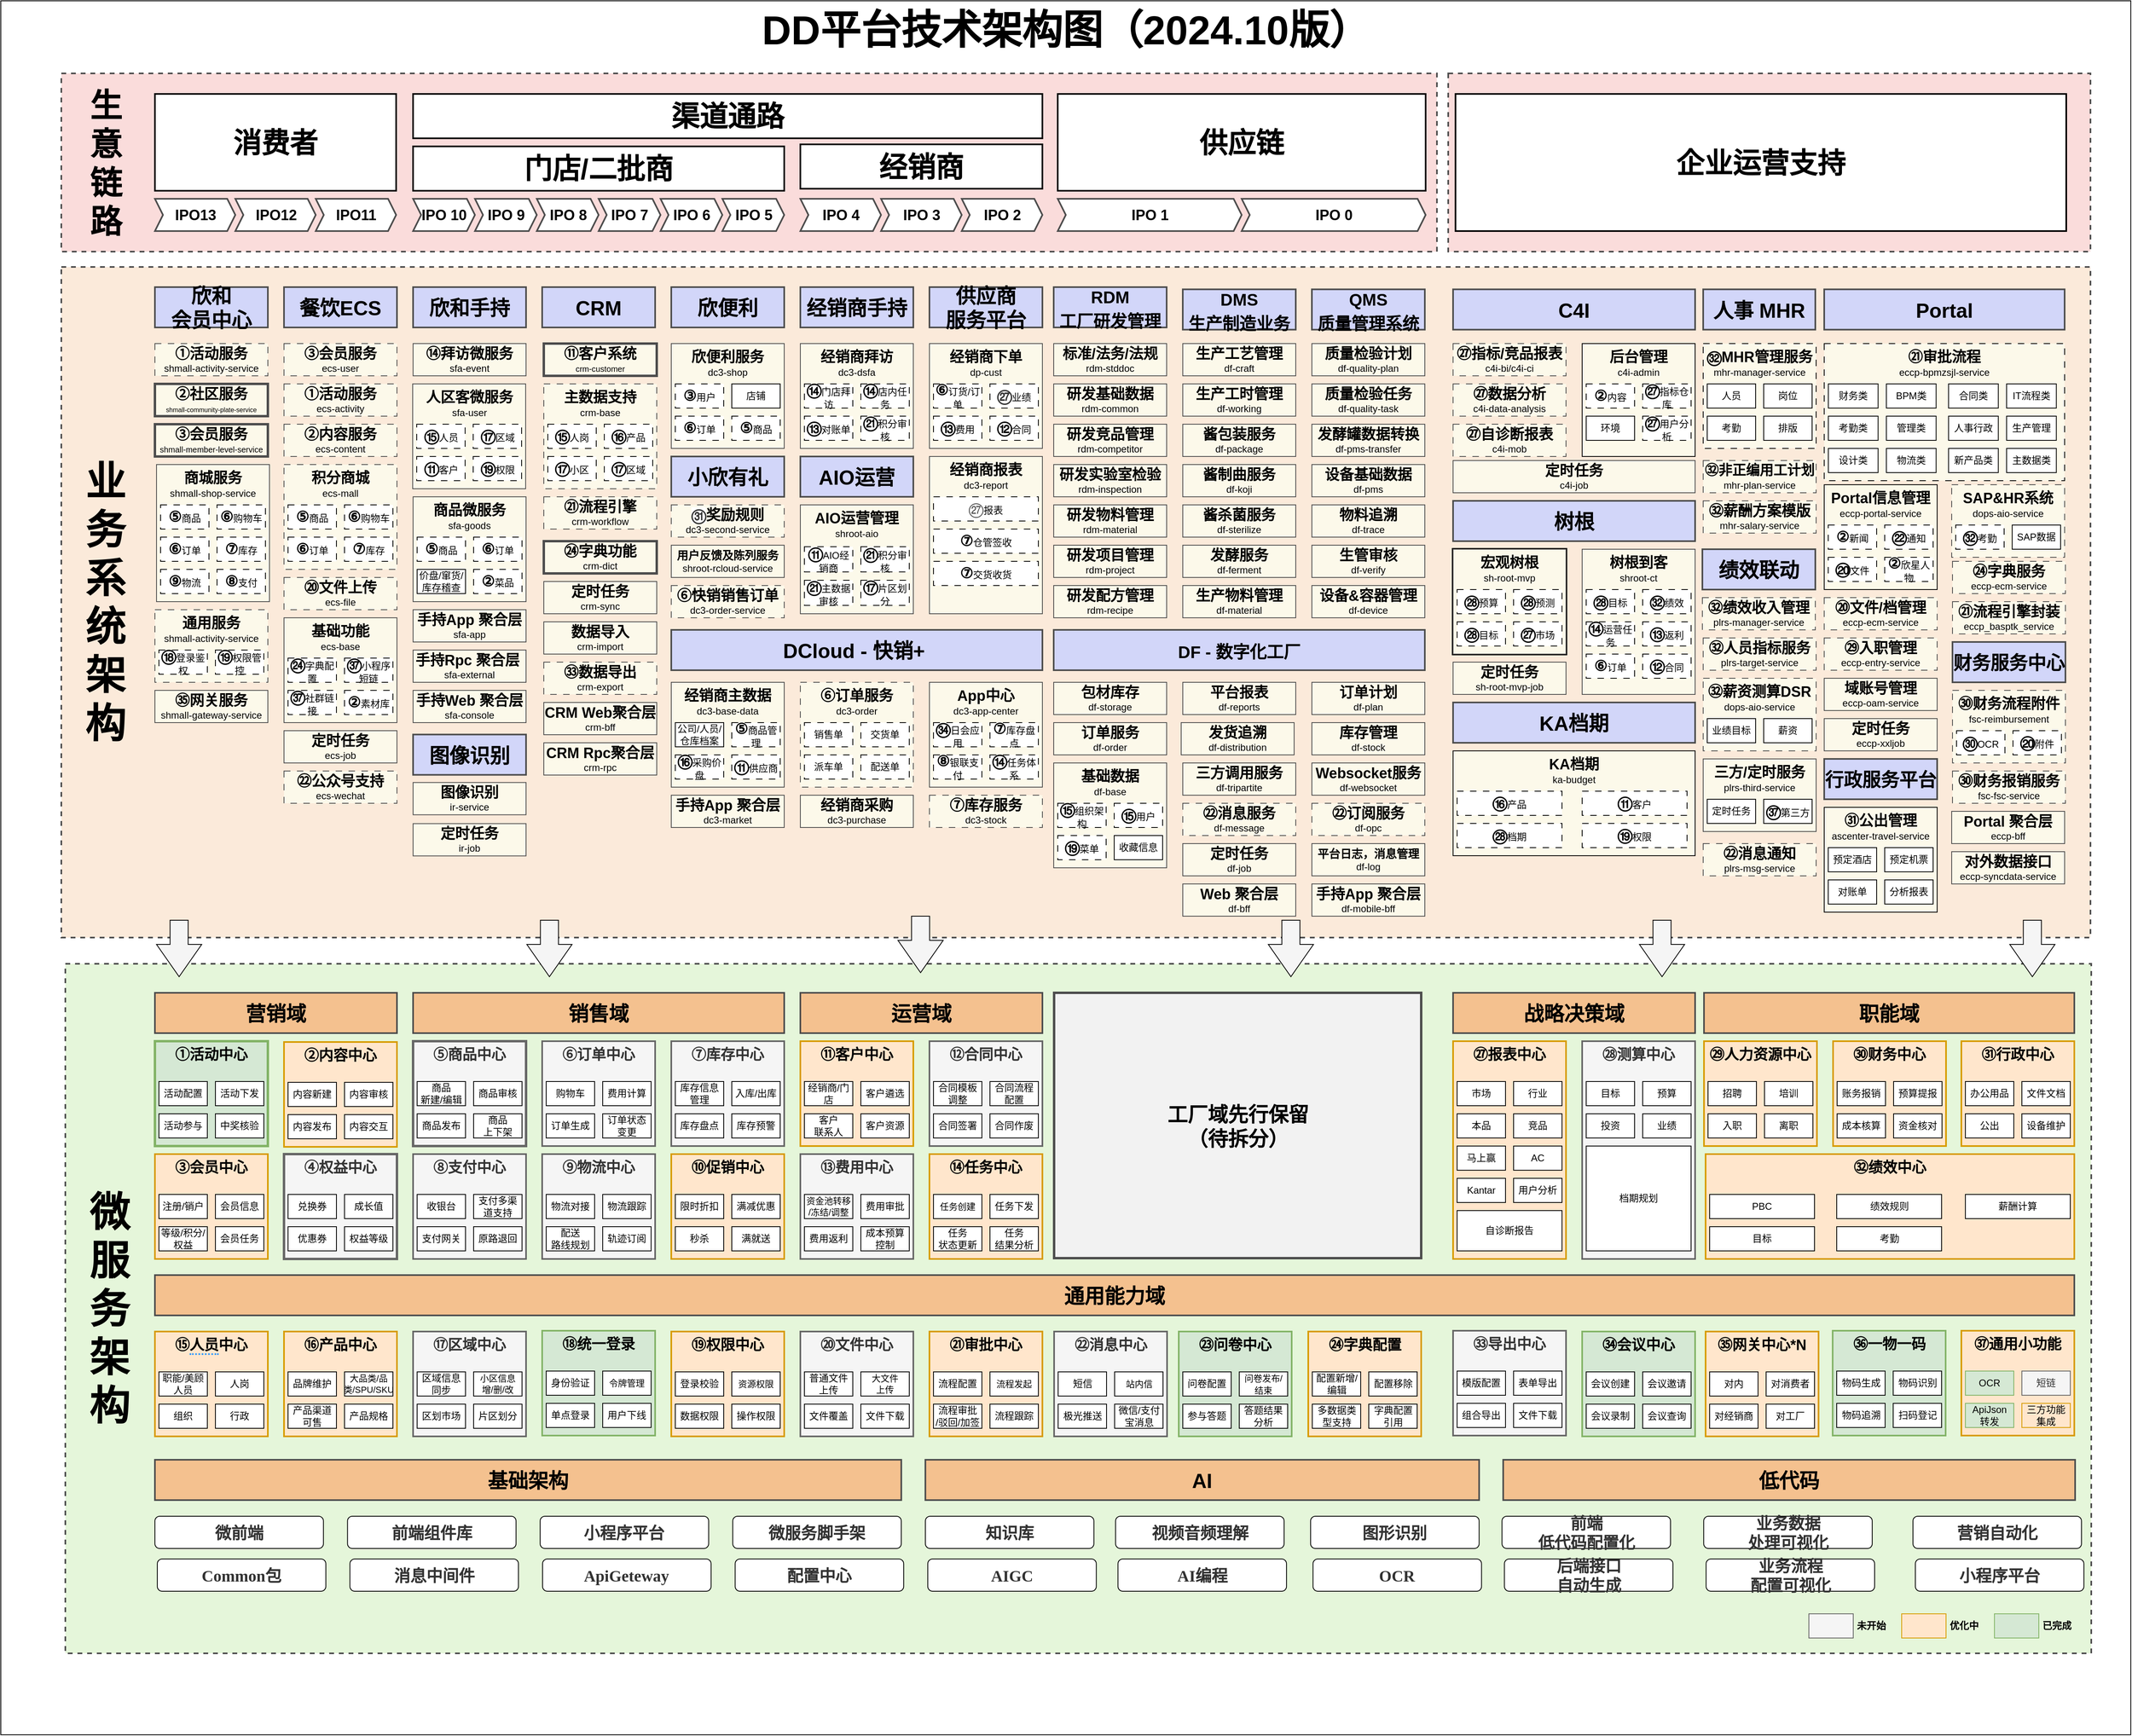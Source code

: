 <mxfile version="24.8.3">
  <diagram name="第 1 页" id="qQZf3QKmK9aggu2YcYBQ">
    <mxGraphModel dx="-318" dy="2040" grid="1" gridSize="10" guides="1" tooltips="1" connect="1" arrows="1" fold="1" page="1" pageScale="1" pageWidth="827" pageHeight="1169" math="0" shadow="0">
      <root>
        <mxCell id="0" />
        <mxCell id="1" parent="0" />
        <mxCell id="8Zci_N4jVoXhXL_Aa34t-1" value="&lt;font style=&quot;&quot;&gt;&lt;span style=&quot;font-size: 50px;&quot;&gt;&lt;b&gt;DD平台技术架构图&lt;/b&gt;&lt;/span&gt;&lt;b style=&quot;font-size: 50px;&quot;&gt;（2024.10版）&lt;/b&gt;&lt;/font&gt;" style="rounded=0;whiteSpace=wrap;html=1;verticalAlign=top;" parent="1" vertex="1">
          <mxGeometry x="2290" y="-330" width="2640" height="2150" as="geometry" />
        </mxCell>
        <mxCell id="8Zci_N4jVoXhXL_Aa34t-2" value="&lt;font style=&quot;&quot; size=&quot;1&quot;&gt;&lt;b style=&quot;font-size: 50px;&quot;&gt;&amp;nbsp; 业&lt;br&gt;&amp;nbsp; 务&lt;br&gt;&amp;nbsp; 系&lt;br&gt;&amp;nbsp; 统&lt;br&gt;&amp;nbsp; 架&lt;br&gt;&amp;nbsp; 构&lt;/b&gt;&lt;/font&gt;" style="rounded=0;whiteSpace=wrap;html=1;dashed=1;glass=0;shadow=0;verticalAlign=middle;fillColor=#fbeada;strokeColor=#4D4D4D;fillStyle=auto;strokeWidth=2;align=left;" parent="1" vertex="1">
          <mxGeometry x="2365" width="2515" height="831.5" as="geometry" />
        </mxCell>
        <mxCell id="8Zci_N4jVoXhXL_Aa34t-3" value="" style="group" parent="1" vertex="1" connectable="0">
          <mxGeometry x="2481" y="1479" width="2430" height="300" as="geometry" />
        </mxCell>
        <mxCell id="8Zci_N4jVoXhXL_Aa34t-4" value="&lt;font style=&quot;font-size: 50px;&quot;&gt;&amp;nbsp; 微&lt;br&gt;&amp;nbsp; 服&lt;br&gt;&amp;nbsp; 务&lt;br&gt;&amp;nbsp; 架&lt;br&gt;&amp;nbsp; 构&lt;/font&gt;" style="rounded=0;whiteSpace=wrap;html=1;dashed=1;glass=0;shadow=0;verticalAlign=middle;fontStyle=1;fillStyle=auto;strokeColor=#4D4D4D;strokeWidth=2;align=left;fontFamily=Helvetica;fontSize=12;fontColor=default;fillColor=#e5f6da;" parent="8Zci_N4jVoXhXL_Aa34t-3" vertex="1">
          <mxGeometry x="-111" y="-615" width="2511" height="855" as="geometry" />
        </mxCell>
        <mxCell id="8Zci_N4jVoXhXL_Aa34t-5" value="&lt;span style=&quot;color: rgb(50, 50, 50); font-family: 黑体; font-size: 20px; font-weight: 700; background-color: rgba(255, 255, 255, 0.01);&quot;&gt;微前端&lt;/span&gt;" style="rounded=1;whiteSpace=wrap;html=1;strokeColor=default;align=center;verticalAlign=middle;fontFamily=Helvetica;fontSize=12;fontColor=default;fillColor=default;" parent="8Zci_N4jVoXhXL_Aa34t-3" vertex="1">
          <mxGeometry y="70" width="208.893" height="40" as="geometry" />
        </mxCell>
        <mxCell id="8Zci_N4jVoXhXL_Aa34t-6" value="基础架构" style="rounded=0;whiteSpace=wrap;html=1;fillColor=#f4c18f;strokeColor=#4D4D4D;fontSize=25;fontStyle=1;strokeWidth=2;align=center;verticalAlign=middle;fontFamily=Helvetica;fontColor=default;" parent="8Zci_N4jVoXhXL_Aa34t-3" vertex="1">
          <mxGeometry width="925.098" height="50" as="geometry" />
        </mxCell>
        <mxCell id="8Zci_N4jVoXhXL_Aa34t-7" value="AI" style="rounded=0;whiteSpace=wrap;html=1;fillColor=#f4c18f;strokeColor=#4D4D4D;fontSize=25;fontStyle=1;strokeWidth=2;align=center;verticalAlign=middle;fontFamily=Helvetica;fontColor=default;" parent="8Zci_N4jVoXhXL_Aa34t-3" vertex="1">
          <mxGeometry x="954.94" width="686.363" height="50" as="geometry" />
        </mxCell>
        <mxCell id="8Zci_N4jVoXhXL_Aa34t-8" value="低代码" style="rounded=0;whiteSpace=wrap;html=1;fillColor=#f4c18f;strokeColor=#4D4D4D;fontSize=25;fontStyle=1;strokeWidth=2;align=center;verticalAlign=middle;fontFamily=Helvetica;fontColor=default;" parent="8Zci_N4jVoXhXL_Aa34t-3" vertex="1">
          <mxGeometry x="1671.14" width="708.86" height="50" as="geometry" />
        </mxCell>
        <mxCell id="8Zci_N4jVoXhXL_Aa34t-9" value="&lt;span style=&quot;color: rgb(50, 50, 50); font-family: 黑体; font-size: 20px; font-weight: 700; background-color: rgba(255, 255, 255, 0.01);&quot;&gt;小程序平台&lt;/span&gt;" style="rounded=1;whiteSpace=wrap;html=1;strokeColor=default;align=center;verticalAlign=middle;fontFamily=Helvetica;fontSize=12;fontColor=default;fillColor=default;" parent="8Zci_N4jVoXhXL_Aa34t-3" vertex="1">
          <mxGeometry x="477.47" y="70" width="208.893" height="40" as="geometry" />
        </mxCell>
        <mxCell id="8Zci_N4jVoXhXL_Aa34t-10" value="&lt;span style=&quot;color: rgb(50, 50, 50); font-family: 黑体; font-size: 20px; font-weight: 700; background-color: rgba(255, 255, 255, 0.01);&quot;&gt;前端组件库&lt;/span&gt;" style="rounded=1;whiteSpace=wrap;html=1;strokeColor=default;align=center;verticalAlign=middle;fontFamily=Helvetica;fontSize=12;fontColor=default;fillColor=default;" parent="8Zci_N4jVoXhXL_Aa34t-3" vertex="1">
          <mxGeometry x="238.735" y="70" width="208.893" height="40" as="geometry" />
        </mxCell>
        <mxCell id="8Zci_N4jVoXhXL_Aa34t-11" value="&lt;span style=&quot;color: rgb(50, 50, 50); font-family: 黑体; font-size: 20px; font-weight: 700; background-color: rgba(255, 255, 255, 0.01);&quot;&gt;微服务脚手架&lt;/span&gt;" style="rounded=1;whiteSpace=wrap;html=1;strokeColor=default;align=center;verticalAlign=middle;fontFamily=Helvetica;fontSize=12;fontColor=default;fillColor=default;" parent="8Zci_N4jVoXhXL_Aa34t-3" vertex="1">
          <mxGeometry x="716.205" y="70" width="208.893" height="40" as="geometry" />
        </mxCell>
        <mxCell id="8Zci_N4jVoXhXL_Aa34t-12" value="&lt;span style=&quot;color: rgb(50, 50, 50); font-family: 黑体; font-size: 20px; font-weight: 700; background-color: rgba(255, 255, 255, 0.01);&quot;&gt;Common包&lt;/span&gt;" style="rounded=1;whiteSpace=wrap;html=1;strokeColor=default;align=center;verticalAlign=middle;fontFamily=Helvetica;fontSize=12;fontColor=default;fillColor=default;" parent="8Zci_N4jVoXhXL_Aa34t-3" vertex="1">
          <mxGeometry x="2.984" y="123" width="208.893" height="40" as="geometry" />
        </mxCell>
        <mxCell id="8Zci_N4jVoXhXL_Aa34t-13" value="&lt;span style=&quot;color: rgb(50, 50, 50); font-family: 黑体; font-size: 20px; font-weight: 700; background-color: rgba(255, 255, 255, 0.01);&quot;&gt;ApiGeteway&lt;/span&gt;" style="rounded=1;whiteSpace=wrap;html=1;strokeColor=default;align=center;verticalAlign=middle;fontFamily=Helvetica;fontSize=12;fontColor=default;fillColor=default;" parent="8Zci_N4jVoXhXL_Aa34t-3" vertex="1">
          <mxGeometry x="480.454" y="123" width="208.893" height="40" as="geometry" />
        </mxCell>
        <mxCell id="8Zci_N4jVoXhXL_Aa34t-14" value="&lt;span style=&quot;color: rgb(50, 50, 50); font-family: 黑体; font-size: 20px; font-weight: 700; background-color: rgba(255, 255, 255, 0.01);&quot;&gt;消息中间件&lt;/span&gt;" style="rounded=1;whiteSpace=wrap;html=1;strokeColor=default;align=center;verticalAlign=middle;fontFamily=Helvetica;fontSize=12;fontColor=default;fillColor=default;" parent="8Zci_N4jVoXhXL_Aa34t-3" vertex="1">
          <mxGeometry x="241.719" y="123" width="208.893" height="40" as="geometry" />
        </mxCell>
        <mxCell id="8Zci_N4jVoXhXL_Aa34t-15" value="&lt;span style=&quot;color: rgb(50, 50, 50); font-family: 黑体; font-size: 20px; font-weight: 700; background-color: rgba(255, 255, 255, 0.01);&quot;&gt;配置中心&lt;/span&gt;" style="rounded=1;whiteSpace=wrap;html=1;strokeColor=default;align=center;verticalAlign=middle;fontFamily=Helvetica;fontSize=12;fontColor=default;fillColor=default;" parent="8Zci_N4jVoXhXL_Aa34t-3" vertex="1">
          <mxGeometry x="719.189" y="123" width="208.893" height="40" as="geometry" />
        </mxCell>
        <mxCell id="8Zci_N4jVoXhXL_Aa34t-16" value="&lt;span style=&quot;color: rgb(50, 50, 50); font-family: 黑体; font-size: 20px; font-weight: 700; background-color: rgba(255, 255, 255, 0.01);&quot;&gt;知识库&lt;/span&gt;" style="rounded=1;whiteSpace=wrap;html=1;strokeColor=default;align=center;verticalAlign=middle;fontFamily=Helvetica;fontSize=12;fontColor=default;fillColor=default;" parent="8Zci_N4jVoXhXL_Aa34t-3" vertex="1">
          <mxGeometry x="954.94" y="70" width="208.893" height="40" as="geometry" />
        </mxCell>
        <mxCell id="8Zci_N4jVoXhXL_Aa34t-17" value="&lt;font face=&quot;黑体&quot; color=&quot;#323232&quot;&gt;&lt;span style=&quot;font-size: 20px; background-color: rgba(255, 255, 255, 0.01);&quot;&gt;&lt;b&gt;AIGC&lt;/b&gt;&lt;/span&gt;&lt;/font&gt;" style="rounded=1;whiteSpace=wrap;html=1;strokeColor=default;align=center;verticalAlign=middle;fontFamily=Helvetica;fontSize=12;fontColor=default;fillColor=default;" parent="8Zci_N4jVoXhXL_Aa34t-3" vertex="1">
          <mxGeometry x="957.924" y="123" width="208.893" height="40" as="geometry" />
        </mxCell>
        <mxCell id="8Zci_N4jVoXhXL_Aa34t-18" value="&lt;span style=&quot;color: rgb(50, 50, 50); font-family: 黑体; font-size: 20px; font-weight: 700; background-color: rgba(255, 255, 255, 0.01);&quot;&gt;视频音频理解&lt;/span&gt;" style="rounded=1;whiteSpace=wrap;html=1;strokeColor=default;align=center;verticalAlign=middle;fontFamily=Helvetica;fontSize=12;fontColor=default;fillColor=default;" parent="8Zci_N4jVoXhXL_Aa34t-3" vertex="1">
          <mxGeometry x="1190.691" y="70" width="208.893" height="40" as="geometry" />
        </mxCell>
        <mxCell id="8Zci_N4jVoXhXL_Aa34t-19" value="&lt;span style=&quot;color: rgb(50, 50, 50); font-family: 黑体; font-size: 20px; font-weight: 700; background-color: rgba(255, 255, 255, 0.01);&quot;&gt;AI编程&lt;/span&gt;" style="rounded=1;whiteSpace=wrap;html=1;strokeColor=default;align=center;verticalAlign=middle;fontFamily=Helvetica;fontSize=12;fontColor=default;fillColor=default;" parent="8Zci_N4jVoXhXL_Aa34t-3" vertex="1">
          <mxGeometry x="1193.675" y="123" width="208.893" height="40" as="geometry" />
        </mxCell>
        <mxCell id="8Zci_N4jVoXhXL_Aa34t-20" value="&lt;span style=&quot;color: rgb(50, 50, 50); font-family: 黑体; font-size: 20px; font-weight: 700; background-color: rgba(255, 255, 255, 0.01);&quot;&gt;图形识别&lt;/span&gt;" style="rounded=1;whiteSpace=wrap;html=1;strokeColor=default;align=center;verticalAlign=middle;fontFamily=Helvetica;fontSize=12;fontColor=default;fillColor=default;" parent="8Zci_N4jVoXhXL_Aa34t-3" vertex="1">
          <mxGeometry x="1432.41" y="70" width="208.893" height="40" as="geometry" />
        </mxCell>
        <mxCell id="8Zci_N4jVoXhXL_Aa34t-21" value="&lt;font face=&quot;黑体&quot; color=&quot;#323232&quot;&gt;&lt;span style=&quot;font-size: 20px; background-color: rgba(255, 255, 255, 0.01);&quot;&gt;&lt;b&gt;OCR&lt;/b&gt;&lt;/span&gt;&lt;/font&gt;" style="rounded=1;whiteSpace=wrap;html=1;strokeColor=default;align=center;verticalAlign=middle;fontFamily=Helvetica;fontSize=12;fontColor=default;fillColor=default;" parent="8Zci_N4jVoXhXL_Aa34t-3" vertex="1">
          <mxGeometry x="1435.394" y="123" width="208.893" height="40" as="geometry" />
        </mxCell>
        <mxCell id="8Zci_N4jVoXhXL_Aa34t-22" value="&lt;span style=&quot;color: rgb(50, 50, 50); font-family: 黑体; font-size: 20px; font-weight: 700; background-color: rgba(255, 255, 255, 0.01);&quot;&gt;前端&lt;br&gt;低代码配置化&lt;/span&gt;" style="rounded=1;whiteSpace=wrap;html=1;strokeColor=default;align=center;verticalAlign=middle;fontFamily=Helvetica;fontSize=12;fontColor=default;fillColor=default;" parent="8Zci_N4jVoXhXL_Aa34t-3" vertex="1">
          <mxGeometry x="1669.653" y="70" width="208.893" height="40" as="geometry" />
        </mxCell>
        <mxCell id="8Zci_N4jVoXhXL_Aa34t-23" value="&lt;font face=&quot;黑体&quot; color=&quot;#323232&quot;&gt;&lt;span style=&quot;font-size: 20px; background-color: rgba(255, 255, 255, 0.01);&quot;&gt;&lt;b&gt;后端接口&lt;br&gt;自动生成&lt;/b&gt;&lt;/span&gt;&lt;/font&gt;" style="rounded=1;whiteSpace=wrap;html=1;strokeColor=default;align=center;verticalAlign=middle;fontFamily=Helvetica;fontSize=12;fontColor=default;fillColor=default;" parent="8Zci_N4jVoXhXL_Aa34t-3" vertex="1">
          <mxGeometry x="1672.637" y="123" width="208.893" height="40" as="geometry" />
        </mxCell>
        <mxCell id="8Zci_N4jVoXhXL_Aa34t-24" value="&lt;span style=&quot;color: rgb(50, 50, 50); font-family: 黑体; font-size: 20px; font-weight: 700; background-color: rgba(255, 255, 255, 0.01);&quot;&gt;业务数据&lt;/span&gt;&lt;br style=&quot;color: rgb(50, 50, 50); font-family: 黑体; font-size: 20px; font-weight: 700;&quot;&gt;&lt;span style=&quot;color: rgb(50, 50, 50); font-family: 黑体; font-size: 20px; font-weight: 700; background-color: rgba(255, 255, 255, 0.01);&quot;&gt;处理可视化&lt;/span&gt;" style="rounded=1;whiteSpace=wrap;html=1;strokeColor=default;align=center;verticalAlign=middle;fontFamily=Helvetica;fontSize=12;fontColor=default;fillColor=default;" parent="8Zci_N4jVoXhXL_Aa34t-3" vertex="1">
          <mxGeometry x="1919.634" y="70" width="208.893" height="40" as="geometry" />
        </mxCell>
        <mxCell id="8Zci_N4jVoXhXL_Aa34t-25" value="&lt;span style=&quot;color: rgb(50, 50, 50); font-family: 黑体; font-size: 20px; font-weight: 700; background-color: rgba(255, 255, 255, 0.01);&quot;&gt;业务流程&lt;br&gt;配置可视化&lt;/span&gt;" style="rounded=1;whiteSpace=wrap;html=1;strokeColor=default;align=center;verticalAlign=middle;fontFamily=Helvetica;fontSize=12;fontColor=default;fillColor=default;" parent="8Zci_N4jVoXhXL_Aa34t-3" vertex="1">
          <mxGeometry x="1922.618" y="123" width="208.893" height="40" as="geometry" />
        </mxCell>
        <mxCell id="8Zci_N4jVoXhXL_Aa34t-26" value="&lt;span style=&quot;color: rgb(50, 50, 50); font-family: 黑体; font-size: 20px; font-weight: 700; background-color: rgba(255, 255, 255, 0.01);&quot;&gt;营销自动化&lt;/span&gt;" style="rounded=1;whiteSpace=wrap;html=1;strokeColor=default;align=center;verticalAlign=middle;fontFamily=Helvetica;fontSize=12;fontColor=default;fillColor=default;" parent="8Zci_N4jVoXhXL_Aa34t-3" vertex="1">
          <mxGeometry x="2179.003" y="70" width="208.893" height="40" as="geometry" />
        </mxCell>
        <mxCell id="8Zci_N4jVoXhXL_Aa34t-27" value="&lt;font face=&quot;黑体&quot; color=&quot;#323232&quot;&gt;&lt;span style=&quot;font-size: 20px; background-color: rgba(255, 255, 255, 0.01);&quot;&gt;&lt;b&gt;小程序平台&lt;/b&gt;&lt;/span&gt;&lt;/font&gt;" style="rounded=1;whiteSpace=wrap;html=1;strokeColor=default;align=center;verticalAlign=middle;fontFamily=Helvetica;fontSize=12;fontColor=default;fillColor=default;" parent="8Zci_N4jVoXhXL_Aa34t-3" vertex="1">
          <mxGeometry x="2181.987" y="123" width="208.893" height="40" as="geometry" />
        </mxCell>
        <mxCell id="XF1549zzeEAgAK72aRJu-14" value="" style="group" vertex="1" connectable="0" parent="8Zci_N4jVoXhXL_Aa34t-3">
          <mxGeometry x="2280" y="191" width="100" height="30" as="geometry" />
        </mxCell>
        <mxCell id="XF1549zzeEAgAK72aRJu-12" value="" style="rounded=0;whiteSpace=wrap;html=1;fillColor=#d5e8d4;strokeColor=#82b366;" vertex="1" parent="XF1549zzeEAgAK72aRJu-14">
          <mxGeometry width="55" height="30" as="geometry" />
        </mxCell>
        <mxCell id="XF1549zzeEAgAK72aRJu-13" value="已完成" style="text;html=1;align=center;verticalAlign=middle;whiteSpace=wrap;rounded=0;fontStyle=1" vertex="1" parent="XF1549zzeEAgAK72aRJu-14">
          <mxGeometry x="55" width="45" height="30" as="geometry" />
        </mxCell>
        <mxCell id="XF1549zzeEAgAK72aRJu-15" value="" style="group" vertex="1" connectable="0" parent="8Zci_N4jVoXhXL_Aa34t-3">
          <mxGeometry x="2165" y="191" width="100" height="30" as="geometry" />
        </mxCell>
        <mxCell id="XF1549zzeEAgAK72aRJu-10" value="" style="rounded=0;whiteSpace=wrap;html=1;fillColor=#ffe6cc;strokeColor=#d79b00;" vertex="1" parent="XF1549zzeEAgAK72aRJu-15">
          <mxGeometry width="55" height="30" as="geometry" />
        </mxCell>
        <mxCell id="XF1549zzeEAgAK72aRJu-11" value="优化中" style="text;html=1;align=center;verticalAlign=middle;whiteSpace=wrap;rounded=0;fontStyle=1" vertex="1" parent="XF1549zzeEAgAK72aRJu-15">
          <mxGeometry x="55" width="45" height="30" as="geometry" />
        </mxCell>
        <mxCell id="XF1549zzeEAgAK72aRJu-16" value="" style="group" vertex="1" connectable="0" parent="8Zci_N4jVoXhXL_Aa34t-3">
          <mxGeometry x="2050" y="191" width="100" height="30" as="geometry" />
        </mxCell>
        <mxCell id="XF1549zzeEAgAK72aRJu-8" value="" style="rounded=0;whiteSpace=wrap;html=1;fillColor=#f5f5f5;fontColor=#333333;strokeColor=#666666;" vertex="1" parent="XF1549zzeEAgAK72aRJu-16">
          <mxGeometry width="55" height="30" as="geometry" />
        </mxCell>
        <mxCell id="XF1549zzeEAgAK72aRJu-9" value="未开始" style="text;html=1;align=center;verticalAlign=middle;whiteSpace=wrap;rounded=0;fontStyle=1" vertex="1" parent="XF1549zzeEAgAK72aRJu-16">
          <mxGeometry x="55" width="45" height="30" as="geometry" />
        </mxCell>
        <mxCell id="8Zci_N4jVoXhXL_Aa34t-28" value="&lt;span style=&quot;font-size: 40px; font-weight: 700;&quot;&gt;&amp;nbsp; &amp;nbsp;生&lt;br&gt;&amp;nbsp; &amp;nbsp;意&lt;br&gt;&amp;nbsp; &amp;nbsp;链&lt;br&gt;&amp;nbsp; &amp;nbsp;路&lt;/span&gt;" style="rounded=0;whiteSpace=wrap;html=1;dashed=1;glass=0;shadow=0;verticalAlign=middle;fillColor=#fadcdb;strokeColor=#4D4D4D;fillStyle=auto;strokeWidth=2;align=left;" parent="1" vertex="1">
          <mxGeometry x="2365" y="-240" width="1705" height="221" as="geometry" />
        </mxCell>
        <mxCell id="8Zci_N4jVoXhXL_Aa34t-29" value="&lt;b style=&quot;font-size: 18px;&quot;&gt;㉗&lt;/b&gt;&lt;span style=&quot;font-size: 18px;&quot;&gt;&lt;b&gt;指标/竞品报表&lt;/b&gt;&lt;/span&gt;&lt;br&gt;c4i-bi/c4i-ci" style="rounded=0;whiteSpace=wrap;html=1;fillColor=#FCF9EA;strokeColor=#4D4D4D;align=center;verticalAlign=middle;fontFamily=Helvetica;fontSize=12;fontColor=default;dashed=1;dashPattern=8 8;" parent="1" vertex="1">
          <mxGeometry x="4090" y="95" width="140" height="40" as="geometry" />
        </mxCell>
        <mxCell id="8Zci_N4jVoXhXL_Aa34t-30" value="&lt;b style=&quot;font-size: 18px;&quot;&gt;㉗&lt;/b&gt;&lt;span style=&quot;font-size: 18px;&quot;&gt;&lt;b&gt;数据分析&lt;/b&gt;&lt;/span&gt;&lt;br&gt;c4i-data-analysis" style="rounded=0;whiteSpace=wrap;html=1;fillColor=#FCF9EA;strokeColor=#4D4D4D;align=center;verticalAlign=middle;fontFamily=Helvetica;fontSize=12;fontColor=default;dashed=1;dashPattern=8 8;" parent="1" vertex="1">
          <mxGeometry x="4090" y="145" width="140" height="40" as="geometry" />
        </mxCell>
        <mxCell id="8Zci_N4jVoXhXL_Aa34t-31" value="&lt;b style=&quot;font-size: 18px;&quot;&gt;㉗&lt;/b&gt;&lt;span style=&quot;font-size: 18px;&quot;&gt;&lt;b&gt;自诊断报表&lt;/b&gt;&lt;/span&gt;&lt;br&gt;c4i-mob" style="rounded=0;whiteSpace=wrap;html=1;fillColor=#FCF9EA;strokeColor=#4D4D4D;align=center;verticalAlign=middle;fontFamily=Helvetica;fontSize=12;fontColor=default;dashed=1;dashPattern=8 8;" parent="1" vertex="1">
          <mxGeometry x="4090" y="195" width="140" height="40" as="geometry" />
        </mxCell>
        <mxCell id="8Zci_N4jVoXhXL_Aa34t-32" value="&lt;font style=&quot;font-size: 35px;&quot;&gt;渠道通路&lt;/font&gt;" style="rounded=0;whiteSpace=wrap;html=1;fontStyle=1;strokeWidth=2;" parent="1" vertex="1">
          <mxGeometry x="2801" y="-214.5" width="780" height="55" as="geometry" />
        </mxCell>
        <mxCell id="8Zci_N4jVoXhXL_Aa34t-33" value="&lt;font style=&quot;font-size: 35px;&quot;&gt;门店/二批商&lt;/font&gt;" style="rounded=0;whiteSpace=wrap;html=1;fontStyle=1;strokeWidth=2;" parent="1" vertex="1">
          <mxGeometry x="2801" y="-149.5" width="460" height="55" as="geometry" />
        </mxCell>
        <mxCell id="8Zci_N4jVoXhXL_Aa34t-34" value="&lt;font style=&quot;font-size: 35px;&quot;&gt;经销商&lt;/font&gt;" style="rounded=0;whiteSpace=wrap;html=1;fontStyle=1;strokeWidth=2;" parent="1" vertex="1">
          <mxGeometry x="3281" y="-152" width="300" height="55" as="geometry" />
        </mxCell>
        <mxCell id="8Zci_N4jVoXhXL_Aa34t-35" value="" style="group;strokeWidth=2;" parent="1" vertex="1" connectable="0">
          <mxGeometry x="2801" y="-84.5" width="460" height="40" as="geometry" />
        </mxCell>
        <mxCell id="8Zci_N4jVoXhXL_Aa34t-36" value="&lt;font size=&quot;1&quot; style=&quot;&quot;&gt;&lt;b style=&quot;font-size: 18px;&quot;&gt;IPO 10&lt;/b&gt;&lt;/font&gt;" style="html=1;shadow=0;dashed=0;align=center;verticalAlign=middle;shape=mxgraph.arrows2.arrow;dy=0;dx=10;notch=10;fillColor=#FFFFFF;strokeColor=#4D4D4D;strokeWidth=2;" parent="8Zci_N4jVoXhXL_Aa34t-35" vertex="1">
          <mxGeometry width="76.667" height="40" as="geometry" />
        </mxCell>
        <mxCell id="8Zci_N4jVoXhXL_Aa34t-37" value="&lt;font size=&quot;1&quot; style=&quot;&quot;&gt;&lt;b style=&quot;font-size: 18px;&quot;&gt;IPO 9&lt;/b&gt;&lt;/font&gt;" style="html=1;shadow=0;dashed=0;align=center;verticalAlign=middle;shape=mxgraph.arrows2.arrow;dy=0;dx=10;notch=10;fillColor=#FFFFFF;strokeColor=#4D4D4D;strokeWidth=2;" parent="8Zci_N4jVoXhXL_Aa34t-35" vertex="1">
          <mxGeometry x="76.667" width="76.667" height="40" as="geometry" />
        </mxCell>
        <mxCell id="8Zci_N4jVoXhXL_Aa34t-38" value="&lt;font size=&quot;1&quot; style=&quot;&quot;&gt;&lt;b style=&quot;font-size: 18px;&quot;&gt;IPO 8&lt;/b&gt;&lt;/font&gt;" style="html=1;shadow=0;dashed=0;align=center;verticalAlign=middle;shape=mxgraph.arrows2.arrow;dy=0;dx=10;notch=10;fillColor=#FFFFFF;strokeColor=#4D4D4D;strokeWidth=2;" parent="8Zci_N4jVoXhXL_Aa34t-35" vertex="1">
          <mxGeometry x="153.333" width="76.667" height="40" as="geometry" />
        </mxCell>
        <mxCell id="8Zci_N4jVoXhXL_Aa34t-39" value="&lt;font size=&quot;1&quot; style=&quot;&quot;&gt;&lt;b style=&quot;font-size: 18px;&quot;&gt;IPO 7&lt;/b&gt;&lt;/font&gt;" style="html=1;shadow=0;dashed=0;align=center;verticalAlign=middle;shape=mxgraph.arrows2.arrow;dy=0;dx=10;notch=10;fillColor=#FFFFFF;strokeColor=#4D4D4D;strokeWidth=2;" parent="8Zci_N4jVoXhXL_Aa34t-35" vertex="1">
          <mxGeometry x="230" width="76.667" height="40" as="geometry" />
        </mxCell>
        <mxCell id="8Zci_N4jVoXhXL_Aa34t-40" value="&lt;font size=&quot;1&quot; style=&quot;&quot;&gt;&lt;b style=&quot;font-size: 18px;&quot;&gt;IPO 6&lt;/b&gt;&lt;/font&gt;" style="html=1;shadow=0;dashed=0;align=center;verticalAlign=middle;shape=mxgraph.arrows2.arrow;dy=0;dx=10;notch=10;fillColor=#FFFFFF;strokeColor=#4D4D4D;strokeWidth=2;" parent="8Zci_N4jVoXhXL_Aa34t-35" vertex="1">
          <mxGeometry x="306.667" width="76.667" height="40" as="geometry" />
        </mxCell>
        <mxCell id="8Zci_N4jVoXhXL_Aa34t-41" value="&lt;font size=&quot;1&quot; style=&quot;&quot;&gt;&lt;b style=&quot;font-size: 18px;&quot;&gt;IPO 5&lt;/b&gt;&lt;/font&gt;" style="html=1;shadow=0;dashed=0;align=center;verticalAlign=middle;shape=mxgraph.arrows2.arrow;dy=0;dx=10;notch=10;fillColor=#FFFFFF;strokeColor=#4D4D4D;strokeWidth=2;" parent="8Zci_N4jVoXhXL_Aa34t-35" vertex="1">
          <mxGeometry x="383.333" width="76.667" height="40" as="geometry" />
        </mxCell>
        <mxCell id="8Zci_N4jVoXhXL_Aa34t-42" value="&lt;font size=&quot;1&quot; style=&quot;&quot;&gt;&lt;b style=&quot;font-size: 18px;&quot;&gt;IPO 4&lt;/b&gt;&lt;/font&gt;" style="html=1;shadow=0;dashed=0;align=center;verticalAlign=middle;shape=mxgraph.arrows2.arrow;dy=0;dx=10;notch=10;fillColor=#FFFFFF;strokeColor=#4D4D4D;strokeWidth=2;" parent="1" vertex="1">
          <mxGeometry x="3281" y="-84.5" width="100" height="40" as="geometry" />
        </mxCell>
        <mxCell id="8Zci_N4jVoXhXL_Aa34t-43" value="&lt;font size=&quot;1&quot; style=&quot;&quot;&gt;&lt;b style=&quot;font-size: 18px;&quot;&gt;IPO 3&lt;/b&gt;&lt;/font&gt;" style="html=1;shadow=0;dashed=0;align=center;verticalAlign=middle;shape=mxgraph.arrows2.arrow;dy=0;dx=10;notch=10;fillColor=#FFFFFF;strokeColor=#4D4D4D;strokeWidth=2;" parent="1" vertex="1">
          <mxGeometry x="3381" y="-84.5" width="100" height="40" as="geometry" />
        </mxCell>
        <mxCell id="8Zci_N4jVoXhXL_Aa34t-44" value="&lt;font size=&quot;1&quot; style=&quot;&quot;&gt;&lt;b style=&quot;font-size: 18px;&quot;&gt;IPO 2&lt;/b&gt;&lt;/font&gt;" style="html=1;shadow=0;dashed=0;align=center;verticalAlign=middle;shape=mxgraph.arrows2.arrow;dy=0;dx=10;notch=10;fillColor=#FFFFFF;strokeColor=#4D4D4D;strokeWidth=2;" parent="1" vertex="1">
          <mxGeometry x="3481" y="-84.5" width="100" height="40" as="geometry" />
        </mxCell>
        <mxCell id="8Zci_N4jVoXhXL_Aa34t-45" value="C4I" style="rounded=0;whiteSpace=wrap;html=1;fillColor=#d2d6f9;strokeColor=#4D4D4D;fontSize=25;fontStyle=1;strokeWidth=2;align=center;verticalAlign=middle;fontFamily=Helvetica;fontColor=default;" parent="1" vertex="1">
          <mxGeometry x="4090" y="27.75" width="300" height="50" as="geometry" />
        </mxCell>
        <mxCell id="8Zci_N4jVoXhXL_Aa34t-46" value="KA档期" style="rounded=0;whiteSpace=wrap;html=1;fillColor=#d2d6f9;strokeColor=#4D4D4D;fontSize=25;fontStyle=1;strokeWidth=2;align=center;verticalAlign=middle;fontFamily=Helvetica;fontColor=default;" parent="1" vertex="1">
          <mxGeometry x="4090" y="540" width="300" height="50" as="geometry" />
        </mxCell>
        <mxCell id="8Zci_N4jVoXhXL_Aa34t-47" value="树根" style="rounded=0;whiteSpace=wrap;html=1;fillColor=#d2d6f9;strokeColor=#4D4D4D;fontSize=25;fontStyle=1;strokeWidth=2;align=center;verticalAlign=middle;fontFamily=Helvetica;fontColor=default;" parent="1" vertex="1">
          <mxGeometry x="4090" y="290" width="300" height="50" as="geometry" />
        </mxCell>
        <mxCell id="8Zci_N4jVoXhXL_Aa34t-48" value="" style="group;strokeColor=default;strokeWidth=3;" parent="1" vertex="1" connectable="0">
          <mxGeometry x="4090" y="350" width="140" height="130" as="geometry" />
        </mxCell>
        <mxCell id="8Zci_N4jVoXhXL_Aa34t-49" value="&lt;span style=&quot;font-size: 18px;&quot;&gt;&lt;b&gt;宏观树根&lt;/b&gt;&lt;/span&gt;&lt;br&gt;&lt;div&gt;sh-root-mvp&lt;/div&gt;" style="rounded=0;whiteSpace=wrap;html=1;fillColor=#FCF9EA;strokeColor=#4D4D4D;verticalAlign=top;align=center;fontFamily=Helvetica;fontSize=12;fontColor=default;" parent="8Zci_N4jVoXhXL_Aa34t-48" vertex="1">
          <mxGeometry width="140" height="130" as="geometry" />
        </mxCell>
        <mxCell id="8Zci_N4jVoXhXL_Aa34t-50" value="" style="group" parent="8Zci_N4jVoXhXL_Aa34t-48" vertex="1" connectable="0">
          <mxGeometry x="5" y="50" width="130" height="70" as="geometry" />
        </mxCell>
        <mxCell id="8Zci_N4jVoXhXL_Aa34t-51" value="" style="group" parent="8Zci_N4jVoXhXL_Aa34t-50" vertex="1" connectable="0">
          <mxGeometry width="130" height="30" as="geometry" />
        </mxCell>
        <mxCell id="8Zci_N4jVoXhXL_Aa34t-52" value="&lt;b style=&quot;font-size: 18px;&quot;&gt;㉘&lt;/b&gt;预算" style="rounded=0;whiteSpace=wrap;html=1;dashed=1;dashPattern=8 8;strokeColor=default;align=center;verticalAlign=middle;fontFamily=Helvetica;fontSize=12;fontColor=default;fillColor=default;" parent="8Zci_N4jVoXhXL_Aa34t-51" vertex="1">
          <mxGeometry width="60" height="30" as="geometry" />
        </mxCell>
        <mxCell id="8Zci_N4jVoXhXL_Aa34t-53" value="&lt;b style=&quot;font-size: 18px;&quot;&gt;㉘&lt;/b&gt;预测" style="rounded=0;whiteSpace=wrap;html=1;dashed=1;dashPattern=8 8;strokeColor=default;align=center;verticalAlign=middle;fontFamily=Helvetica;fontSize=12;fontColor=default;fillColor=default;" parent="8Zci_N4jVoXhXL_Aa34t-51" vertex="1">
          <mxGeometry x="70" width="60" height="30" as="geometry" />
        </mxCell>
        <mxCell id="8Zci_N4jVoXhXL_Aa34t-54" value="" style="group" parent="8Zci_N4jVoXhXL_Aa34t-50" vertex="1" connectable="0">
          <mxGeometry y="40" width="130" height="30" as="geometry" />
        </mxCell>
        <mxCell id="8Zci_N4jVoXhXL_Aa34t-55" value="&lt;b style=&quot;font-size: 18px;&quot;&gt;㉘&lt;/b&gt;目标" style="rounded=0;whiteSpace=wrap;html=1;dashed=1;dashPattern=8 8;strokeColor=default;align=center;verticalAlign=middle;fontFamily=Helvetica;fontSize=12;fontColor=default;fillColor=default;" parent="8Zci_N4jVoXhXL_Aa34t-54" vertex="1">
          <mxGeometry width="60" height="30" as="geometry" />
        </mxCell>
        <mxCell id="8Zci_N4jVoXhXL_Aa34t-56" value="&lt;b style=&quot;font-size: 18px;&quot;&gt;㉗&lt;/b&gt;市场" style="rounded=0;whiteSpace=wrap;html=1;dashed=1;dashPattern=8 8;strokeColor=default;align=center;verticalAlign=middle;fontFamily=Helvetica;fontSize=12;fontColor=default;fillColor=default;" parent="8Zci_N4jVoXhXL_Aa34t-54" vertex="1">
          <mxGeometry x="70" width="60" height="30" as="geometry" />
        </mxCell>
        <mxCell id="8Zci_N4jVoXhXL_Aa34t-57" value="&lt;span style=&quot;font-size: 18px;&quot;&gt;&lt;b&gt;定时任务&lt;/b&gt;&lt;/span&gt;&lt;br&gt;sh-root-mvp-job" style="rounded=0;whiteSpace=wrap;html=1;fillColor=#FCF9EA;strokeColor=#4D4D4D;align=center;verticalAlign=middle;fontFamily=Helvetica;fontSize=12;fontColor=default;" parent="1" vertex="1">
          <mxGeometry x="4090" y="490" width="140" height="40" as="geometry" />
        </mxCell>
        <mxCell id="8Zci_N4jVoXhXL_Aa34t-58" value="人事 MHR" style="rounded=0;whiteSpace=wrap;html=1;fillColor=#d2d6f9;strokeColor=#4D4D4D;fontSize=25;fontStyle=1;strokeWidth=2;align=center;verticalAlign=middle;fontFamily=Helvetica;fontColor=default;" parent="1" vertex="1">
          <mxGeometry x="4400" y="27.75" width="139" height="50" as="geometry" />
        </mxCell>
        <mxCell id="8Zci_N4jVoXhXL_Aa34t-59" value="&lt;b style=&quot;font-size: 18px;&quot;&gt;㉜&lt;/b&gt;&lt;span style=&quot;font-size: 18px;&quot;&gt;&lt;b&gt;薪酬方案模版&lt;/b&gt;&lt;/span&gt;&lt;br&gt;mhr-salary-service" style="rounded=0;whiteSpace=wrap;html=1;fillColor=#FCF9EA;strokeColor=#4D4D4D;align=center;verticalAlign=middle;fontFamily=Helvetica;fontSize=12;fontColor=default;dashed=1;dashPattern=8 8;" parent="1" vertex="1">
          <mxGeometry x="4400" y="290" width="140" height="40" as="geometry" />
        </mxCell>
        <mxCell id="8Zci_N4jVoXhXL_Aa34t-60" value="" style="group" parent="1" vertex="1" connectable="0">
          <mxGeometry x="4400" y="95" width="140" height="130" as="geometry" />
        </mxCell>
        <mxCell id="8Zci_N4jVoXhXL_Aa34t-61" value="&lt;b style=&quot;font-size: 18px;&quot;&gt;㉜&lt;/b&gt;&lt;span style=&quot;font-size: 18px;&quot;&gt;&lt;b&gt;MHR管理服务&lt;/b&gt;&lt;/span&gt;&lt;br&gt;&lt;div&gt;mhr-manager-service&lt;/div&gt;" style="rounded=0;whiteSpace=wrap;html=1;fillColor=#FCF9EA;strokeColor=#000000;verticalAlign=top;align=center;fontFamily=Helvetica;fontSize=12;fontColor=default;dashed=1;dashPattern=8 8;" parent="8Zci_N4jVoXhXL_Aa34t-60" vertex="1">
          <mxGeometry width="140" height="130" as="geometry" />
        </mxCell>
        <mxCell id="8Zci_N4jVoXhXL_Aa34t-62" value="" style="group" parent="8Zci_N4jVoXhXL_Aa34t-60" vertex="1" connectable="0">
          <mxGeometry x="5" y="50" width="130" height="70" as="geometry" />
        </mxCell>
        <mxCell id="8Zci_N4jVoXhXL_Aa34t-63" value="" style="group" parent="8Zci_N4jVoXhXL_Aa34t-62" vertex="1" connectable="0">
          <mxGeometry width="130" height="30" as="geometry" />
        </mxCell>
        <mxCell id="8Zci_N4jVoXhXL_Aa34t-64" value="人员" style="rounded=0;whiteSpace=wrap;html=1;" parent="8Zci_N4jVoXhXL_Aa34t-63" vertex="1">
          <mxGeometry width="60" height="30" as="geometry" />
        </mxCell>
        <mxCell id="8Zci_N4jVoXhXL_Aa34t-65" value="岗位" style="rounded=0;whiteSpace=wrap;html=1;" parent="8Zci_N4jVoXhXL_Aa34t-63" vertex="1">
          <mxGeometry x="70" width="60" height="30" as="geometry" />
        </mxCell>
        <mxCell id="8Zci_N4jVoXhXL_Aa34t-66" value="" style="group" parent="8Zci_N4jVoXhXL_Aa34t-62" vertex="1" connectable="0">
          <mxGeometry y="40" width="130" height="30" as="geometry" />
        </mxCell>
        <mxCell id="8Zci_N4jVoXhXL_Aa34t-67" value="考勤" style="rounded=0;whiteSpace=wrap;html=1;" parent="8Zci_N4jVoXhXL_Aa34t-66" vertex="1">
          <mxGeometry width="60" height="30" as="geometry" />
        </mxCell>
        <mxCell id="8Zci_N4jVoXhXL_Aa34t-68" value="排版" style="rounded=0;whiteSpace=wrap;html=1;" parent="8Zci_N4jVoXhXL_Aa34t-66" vertex="1">
          <mxGeometry x="70" width="60" height="30" as="geometry" />
        </mxCell>
        <mxCell id="8Zci_N4jVoXhXL_Aa34t-69" value="&lt;font style=&quot;font-size: 17px;&quot;&gt;&lt;b style=&quot;&quot;&gt;㉜&lt;/b&gt;&lt;b style=&quot;&quot;&gt;非正编用工计划&lt;/b&gt;&lt;/font&gt;&lt;br&gt;mhr-plan-service" style="rounded=0;whiteSpace=wrap;html=1;fillColor=#FCF9EA;strokeColor=#4D4D4D;align=center;verticalAlign=middle;fontFamily=Helvetica;fontSize=12;fontColor=default;dashed=1;dashPattern=8 8;" parent="1" vertex="1">
          <mxGeometry x="4400" y="240" width="140" height="40" as="geometry" />
        </mxCell>
        <mxCell id="8Zci_N4jVoXhXL_Aa34t-70" value="绩效联动" style="rounded=0;whiteSpace=wrap;html=1;fillColor=#d2d6f9;strokeColor=#4D4D4D;fontSize=25;fontStyle=1;strokeWidth=2;align=center;verticalAlign=middle;fontFamily=Helvetica;fontColor=default;" parent="1" vertex="1">
          <mxGeometry x="4399" y="350" width="140" height="50" as="geometry" />
        </mxCell>
        <mxCell id="8Zci_N4jVoXhXL_Aa34t-71" value="" style="group;fillColor=#FCF9EA;strokeColor=#4D4D4D;" parent="1" vertex="1" connectable="0">
          <mxGeometry x="4400" y="610" width="140" height="90" as="geometry" />
        </mxCell>
        <mxCell id="8Zci_N4jVoXhXL_Aa34t-72" value="&lt;span style=&quot;font-size: 18px;&quot;&gt;&lt;b&gt;三方/定时服务&lt;/b&gt;&lt;/span&gt;&lt;br&gt;plrs-third-service" style="rounded=0;whiteSpace=wrap;html=1;fillColor=#FCF9EA;strokeColor=#4D4D4D;verticalAlign=top;" parent="8Zci_N4jVoXhXL_Aa34t-71" vertex="1">
          <mxGeometry width="140" height="90" as="geometry" />
        </mxCell>
        <mxCell id="8Zci_N4jVoXhXL_Aa34t-73" value="" style="group;dashed=1;dashPattern=8 8;" parent="8Zci_N4jVoXhXL_Aa34t-71" vertex="1" connectable="0">
          <mxGeometry x="5" y="50" width="130" height="30" as="geometry" />
        </mxCell>
        <mxCell id="8Zci_N4jVoXhXL_Aa34t-74" value="定时任务" style="rounded=0;whiteSpace=wrap;html=1;strokeColor=default;align=center;verticalAlign=middle;fontFamily=Helvetica;fontSize=12;fontColor=default;fillColor=default;" parent="8Zci_N4jVoXhXL_Aa34t-73" vertex="1">
          <mxGeometry width="60" height="30" as="geometry" />
        </mxCell>
        <mxCell id="8Zci_N4jVoXhXL_Aa34t-75" value="&lt;b style=&quot;font-size: 18px;&quot;&gt;㊲&lt;/b&gt;第三方" style="rounded=0;whiteSpace=wrap;html=1;" parent="8Zci_N4jVoXhXL_Aa34t-73" vertex="1">
          <mxGeometry x="70" width="60" height="30" as="geometry" />
        </mxCell>
        <mxCell id="8Zci_N4jVoXhXL_Aa34t-76" value="&lt;b style=&quot;font-size: 18px;&quot;&gt;㉒&lt;/b&gt;&lt;span style=&quot;font-size: 18px;&quot;&gt;&lt;b&gt;消息通知&lt;/b&gt;&lt;/span&gt;&lt;br&gt;plrs-msg-service" style="rounded=0;whiteSpace=wrap;html=1;fillColor=#FCF9EA;strokeColor=#4D4D4D;align=center;verticalAlign=middle;fontFamily=Helvetica;fontSize=12;fontColor=default;dashed=1;dashPattern=8 8;" parent="1" vertex="1">
          <mxGeometry x="4400" y="715" width="140" height="40" as="geometry" />
        </mxCell>
        <mxCell id="8Zci_N4jVoXhXL_Aa34t-77" value="&lt;b style=&quot;font-size: 18px;&quot;&gt;㉜&lt;/b&gt;&lt;span style=&quot;font-size: 18px;&quot;&gt;&lt;b&gt;人员指标服务&lt;/b&gt;&lt;/span&gt;&lt;br&gt;plrs-target-service" style="rounded=0;whiteSpace=wrap;html=1;fillColor=#FCF9EA;strokeColor=#4D4D4D;align=center;verticalAlign=middle;fontFamily=Helvetica;fontSize=12;fontColor=default;dashed=1;dashPattern=8 8;" parent="1" vertex="1">
          <mxGeometry x="4400" y="460" width="140" height="40" as="geometry" />
        </mxCell>
        <mxCell id="8Zci_N4jVoXhXL_Aa34t-78" value="" style="group;fillColor=#FCF9EA;strokeColor=#4D4D4D;dashed=1;dashPattern=8 8;" parent="1" vertex="1" connectable="0">
          <mxGeometry x="4400" y="510" width="140" height="90" as="geometry" />
        </mxCell>
        <mxCell id="8Zci_N4jVoXhXL_Aa34t-79" value="&lt;b style=&quot;font-size: 18px;&quot;&gt;㉜&lt;/b&gt;&lt;span style=&quot;font-size: 18px;&quot;&gt;&lt;b&gt;薪资测算DSR&lt;/b&gt;&lt;/span&gt;&lt;br&gt;dops-aio-service" style="rounded=0;whiteSpace=wrap;html=1;fillColor=#FCF9EA;strokeColor=#4D4D4D;verticalAlign=top;dashed=1;dashPattern=8 8;" parent="8Zci_N4jVoXhXL_Aa34t-78" vertex="1">
          <mxGeometry width="140" height="90" as="geometry" />
        </mxCell>
        <mxCell id="8Zci_N4jVoXhXL_Aa34t-80" value="" style="group;dashed=1;dashPattern=8 8;" parent="8Zci_N4jVoXhXL_Aa34t-78" vertex="1" connectable="0">
          <mxGeometry x="5" y="50" width="130" height="30" as="geometry" />
        </mxCell>
        <mxCell id="8Zci_N4jVoXhXL_Aa34t-81" value="业绩目标" style="rounded=0;whiteSpace=wrap;html=1;strokeColor=default;align=center;verticalAlign=middle;fontFamily=Helvetica;fontSize=12;fontColor=default;fillColor=default;" parent="8Zci_N4jVoXhXL_Aa34t-80" vertex="1">
          <mxGeometry width="60" height="30" as="geometry" />
        </mxCell>
        <mxCell id="8Zci_N4jVoXhXL_Aa34t-82" value="薪资" style="rounded=0;whiteSpace=wrap;html=1;" parent="8Zci_N4jVoXhXL_Aa34t-80" vertex="1">
          <mxGeometry x="70" width="60" height="30" as="geometry" />
        </mxCell>
        <mxCell id="8Zci_N4jVoXhXL_Aa34t-83" value="图像识别" style="rounded=0;whiteSpace=wrap;html=1;fillColor=#d2d6f9;strokeColor=#4D4D4D;fontSize=25;fontStyle=1;strokeWidth=2;align=center;verticalAlign=middle;fontFamily=Helvetica;fontColor=default;" parent="1" vertex="1">
          <mxGeometry x="2801" y="579.75" width="140" height="50" as="geometry" />
        </mxCell>
        <mxCell id="8Zci_N4jVoXhXL_Aa34t-84" value="&lt;span style=&quot;font-size: 18px;&quot;&gt;&lt;b&gt;图像识别&lt;/b&gt;&lt;/span&gt;&lt;br&gt;&lt;div&gt;ir-service&lt;/div&gt;" style="rounded=0;whiteSpace=wrap;html=1;fillColor=#FCF9EA;strokeColor=#4D4D4D;align=center;verticalAlign=middle;fontFamily=Helvetica;fontSize=12;fontColor=default;" parent="1" vertex="1">
          <mxGeometry x="2801" y="639.25" width="140" height="40" as="geometry" />
        </mxCell>
        <mxCell id="8Zci_N4jVoXhXL_Aa34t-85" value="&lt;span style=&quot;font-size: 18px;&quot;&gt;&lt;b&gt;定时任务&lt;/b&gt;&lt;/span&gt;&lt;br&gt;&lt;div&gt;ir-job&lt;/div&gt;" style="rounded=0;whiteSpace=wrap;html=1;fillColor=#FCF9EA;strokeColor=#4D4D4D;align=center;verticalAlign=middle;fontFamily=Helvetica;fontSize=12;fontColor=default;" parent="1" vertex="1">
          <mxGeometry x="2801" y="690.25" width="140" height="40" as="geometry" />
        </mxCell>
        <mxCell id="8Zci_N4jVoXhXL_Aa34t-86" value="Portal" style="rounded=0;whiteSpace=wrap;html=1;fillColor=#d2d6f9;strokeColor=#4D4D4D;fontSize=25;fontStyle=1;strokeWidth=2;align=center;verticalAlign=middle;fontFamily=Helvetica;fontColor=default;" parent="1" vertex="1">
          <mxGeometry x="4550" y="27.75" width="298" height="50" as="geometry" />
        </mxCell>
        <mxCell id="8Zci_N4jVoXhXL_Aa34t-87" value="" style="group" parent="1" vertex="1" connectable="0">
          <mxGeometry x="4550" y="270" width="140" height="130" as="geometry" />
        </mxCell>
        <mxCell id="8Zci_N4jVoXhXL_Aa34t-88" value="&lt;span style=&quot;font-size: 18px;&quot;&gt;&lt;b&gt;Portal信息管理&lt;/b&gt;&lt;/span&gt;&lt;br&gt;&lt;div&gt;eccp-portal-service&lt;/div&gt;" style="rounded=0;whiteSpace=wrap;html=1;fillColor=#FCF9EA;strokeColor=#000000;verticalAlign=top;align=center;fontFamily=Helvetica;fontSize=12;fontColor=default;" parent="8Zci_N4jVoXhXL_Aa34t-87" vertex="1">
          <mxGeometry width="140" height="130" as="geometry" />
        </mxCell>
        <mxCell id="8Zci_N4jVoXhXL_Aa34t-89" value="" style="group" parent="8Zci_N4jVoXhXL_Aa34t-87" vertex="1" connectable="0">
          <mxGeometry x="5" y="50" width="130" height="70" as="geometry" />
        </mxCell>
        <mxCell id="8Zci_N4jVoXhXL_Aa34t-90" value="" style="group" parent="8Zci_N4jVoXhXL_Aa34t-89" vertex="1" connectable="0">
          <mxGeometry width="130" height="30" as="geometry" />
        </mxCell>
        <mxCell id="8Zci_N4jVoXhXL_Aa34t-91" value="&lt;b style=&quot;font-size: 18px;&quot;&gt;②&lt;/b&gt;新闻" style="rounded=0;whiteSpace=wrap;html=1;dashed=1;dashPattern=8 8;strokeColor=default;align=center;verticalAlign=middle;fontFamily=Helvetica;fontSize=12;fontColor=default;fillColor=default;" parent="8Zci_N4jVoXhXL_Aa34t-90" vertex="1">
          <mxGeometry width="60" height="30" as="geometry" />
        </mxCell>
        <mxCell id="8Zci_N4jVoXhXL_Aa34t-92" value="&lt;b style=&quot;font-size: 18px;&quot;&gt;㉒&lt;/b&gt;通知" style="rounded=0;whiteSpace=wrap;html=1;dashed=1;dashPattern=8 8;" parent="8Zci_N4jVoXhXL_Aa34t-90" vertex="1">
          <mxGeometry x="70" width="60" height="30" as="geometry" />
        </mxCell>
        <mxCell id="8Zci_N4jVoXhXL_Aa34t-93" value="" style="group" parent="8Zci_N4jVoXhXL_Aa34t-89" vertex="1" connectable="0">
          <mxGeometry y="40" width="130" height="30" as="geometry" />
        </mxCell>
        <mxCell id="8Zci_N4jVoXhXL_Aa34t-94" value="&lt;b style=&quot;font-size: 18px;&quot;&gt;⑳&lt;/b&gt;文件" style="rounded=0;whiteSpace=wrap;html=1;dashed=1;dashPattern=8 8;strokeColor=default;align=center;verticalAlign=middle;fontFamily=Helvetica;fontSize=12;fontColor=default;fillColor=default;" parent="8Zci_N4jVoXhXL_Aa34t-93" vertex="1">
          <mxGeometry width="60" height="30" as="geometry" />
        </mxCell>
        <mxCell id="8Zci_N4jVoXhXL_Aa34t-95" value="&lt;b style=&quot;font-size: 18px;&quot;&gt;②&lt;/b&gt;欣星人物" style="rounded=0;whiteSpace=wrap;html=1;dashed=1;dashPattern=8 8;strokeColor=default;align=center;verticalAlign=middle;fontFamily=Helvetica;fontSize=12;fontColor=default;fillColor=default;" parent="8Zci_N4jVoXhXL_Aa34t-93" vertex="1">
          <mxGeometry x="70" width="60" height="30" as="geometry" />
        </mxCell>
        <mxCell id="8Zci_N4jVoXhXL_Aa34t-96" value="&lt;b style=&quot;font-size: 18px;&quot;&gt;㉔&lt;/b&gt;&lt;span style=&quot;font-size: 18px;&quot;&gt;&lt;b&gt;字典服务&lt;/b&gt;&lt;/span&gt;&lt;br&gt;&lt;div&gt;eccp-ecm-service&lt;/div&gt;" style="rounded=0;whiteSpace=wrap;html=1;fillColor=#FCF9EA;strokeColor=#4D4D4D;align=center;verticalAlign=middle;fontFamily=Helvetica;fontSize=12;fontColor=default;dashed=1;dashPattern=8 8;" parent="1" vertex="1">
          <mxGeometry x="4709" y="365" width="140" height="40" as="geometry" />
        </mxCell>
        <mxCell id="8Zci_N4jVoXhXL_Aa34t-97" value="&lt;span style=&quot;font-size: 18px;&quot;&gt;&lt;b&gt;Portal 聚合层&lt;/b&gt;&lt;/span&gt;&lt;br&gt;&lt;div&gt;eccp-bff&lt;/div&gt;" style="rounded=0;whiteSpace=wrap;html=1;fillColor=#FCF9EA;strokeColor=#4D4D4D;align=center;verticalAlign=middle;fontFamily=Helvetica;fontSize=12;fontColor=default;" parent="1" vertex="1">
          <mxGeometry x="4708" y="675" width="140" height="40" as="geometry" />
        </mxCell>
        <mxCell id="8Zci_N4jVoXhXL_Aa34t-98" value="&lt;span style=&quot;font-size: 18px;&quot;&gt;&lt;b&gt;对外数据接口&lt;/b&gt;&lt;/span&gt;&lt;br&gt;&lt;div&gt;eccp-syncdata-service&lt;/div&gt;" style="rounded=0;whiteSpace=wrap;html=1;fillColor=#FCF9EA;strokeColor=#4D4D4D;align=center;verticalAlign=middle;fontFamily=Helvetica;fontSize=12;fontColor=default;" parent="1" vertex="1">
          <mxGeometry x="4708" y="725" width="140" height="40" as="geometry" />
        </mxCell>
        <mxCell id="8Zci_N4jVoXhXL_Aa34t-99" value="&lt;span style=&quot;font-size: 18px;&quot;&gt;&lt;b&gt;定时任务&lt;/b&gt;&lt;/span&gt;&lt;br&gt;&lt;div&gt;eccp-xxljob&lt;/div&gt;" style="rounded=0;whiteSpace=wrap;html=1;fillColor=#FCF9EA;strokeColor=#4D4D4D;align=center;verticalAlign=middle;fontFamily=Helvetica;fontSize=12;fontColor=default;" parent="1" vertex="1">
          <mxGeometry x="4550" y="560" width="140" height="40" as="geometry" />
        </mxCell>
        <mxCell id="8Zci_N4jVoXhXL_Aa34t-100" value="" style="group;fillColor=#FCF9EA;strokeColor=#4D4D4D;dashed=1;dashPattern=8 8;" parent="1" vertex="1" connectable="0">
          <mxGeometry x="4708" y="270" width="140" height="90" as="geometry" />
        </mxCell>
        <mxCell id="8Zci_N4jVoXhXL_Aa34t-101" value="&lt;span style=&quot;font-size: 18px;&quot;&gt;&lt;b&gt;SAP&amp;amp;HR系统&lt;/b&gt;&lt;/span&gt;&lt;br&gt;dops-aio-service" style="rounded=0;whiteSpace=wrap;html=1;fillColor=#FCF9EA;strokeColor=#4D4D4D;verticalAlign=top;dashed=1;dashPattern=8 8;" parent="8Zci_N4jVoXhXL_Aa34t-100" vertex="1">
          <mxGeometry width="140" height="90" as="geometry" />
        </mxCell>
        <mxCell id="8Zci_N4jVoXhXL_Aa34t-102" value="" style="group;dashed=1;dashPattern=8 8;" parent="8Zci_N4jVoXhXL_Aa34t-100" vertex="1" connectable="0">
          <mxGeometry x="5" y="50" width="130" height="30" as="geometry" />
        </mxCell>
        <mxCell id="8Zci_N4jVoXhXL_Aa34t-103" value="&lt;b style=&quot;font-size: 18px;&quot;&gt;㉜&lt;/b&gt;考勤" style="rounded=0;whiteSpace=wrap;html=1;strokeColor=default;align=center;verticalAlign=middle;fontFamily=Helvetica;fontSize=12;fontColor=default;fillColor=default;dashed=1;dashPattern=8 8;" parent="8Zci_N4jVoXhXL_Aa34t-102" vertex="1">
          <mxGeometry width="60" height="30" as="geometry" />
        </mxCell>
        <mxCell id="8Zci_N4jVoXhXL_Aa34t-104" value="SAP数据" style="rounded=0;whiteSpace=wrap;html=1;" parent="8Zci_N4jVoXhXL_Aa34t-102" vertex="1">
          <mxGeometry x="70" width="60" height="30" as="geometry" />
        </mxCell>
        <mxCell id="8Zci_N4jVoXhXL_Aa34t-105" value="&lt;b style=&quot;font-size: 18px;&quot;&gt;㉑&lt;/b&gt;&lt;span style=&quot;font-size: 18px;&quot;&gt;&lt;b&gt;流程引擎封装&lt;/b&gt;&lt;/span&gt;&lt;br&gt;&lt;div&gt;eccp_basptk_service&lt;/div&gt;" style="rounded=0;whiteSpace=wrap;html=1;fillColor=#FCF9EA;strokeColor=#4D4D4D;align=center;verticalAlign=middle;fontFamily=Helvetica;fontSize=12;fontColor=default;dashed=1;dashPattern=8 8;" parent="1" vertex="1">
          <mxGeometry x="4709" y="415" width="140" height="40" as="geometry" />
        </mxCell>
        <mxCell id="8Zci_N4jVoXhXL_Aa34t-106" value="" style="group" parent="1" vertex="1" connectable="0">
          <mxGeometry x="4550" y="95" width="298" height="170" as="geometry" />
        </mxCell>
        <mxCell id="8Zci_N4jVoXhXL_Aa34t-107" value="&lt;b style=&quot;font-size: 18px;&quot;&gt;㉑&lt;/b&gt;&lt;span style=&quot;font-size: 18px;&quot;&gt;&lt;b&gt;审批流程&lt;/b&gt;&lt;/span&gt;&lt;br&gt;&lt;div&gt;eccp-bpmzsjl-service&lt;/div&gt;" style="rounded=0;whiteSpace=wrap;html=1;fillColor=#FCF9EA;strokeColor=#000000;verticalAlign=top;align=center;fontFamily=Helvetica;fontSize=12;fontColor=default;dashed=1;dashPattern=8 8;" parent="8Zci_N4jVoXhXL_Aa34t-106" vertex="1">
          <mxGeometry width="298" height="170" as="geometry" />
        </mxCell>
        <mxCell id="8Zci_N4jVoXhXL_Aa34t-108" value="" style="group" parent="8Zci_N4jVoXhXL_Aa34t-106" vertex="1" connectable="0">
          <mxGeometry x="5.138" y="50" width="133.586" height="30" as="geometry" />
        </mxCell>
        <mxCell id="8Zci_N4jVoXhXL_Aa34t-109" value="财务类" style="rounded=0;whiteSpace=wrap;html=1;" parent="8Zci_N4jVoXhXL_Aa34t-108" vertex="1">
          <mxGeometry width="61.655" height="30" as="geometry" />
        </mxCell>
        <mxCell id="8Zci_N4jVoXhXL_Aa34t-110" value="BPM类" style="rounded=0;whiteSpace=wrap;html=1;" parent="8Zci_N4jVoXhXL_Aa34t-108" vertex="1">
          <mxGeometry x="71.931" width="61.655" height="30" as="geometry" />
        </mxCell>
        <mxCell id="8Zci_N4jVoXhXL_Aa34t-111" value="" style="group" parent="8Zci_N4jVoXhXL_Aa34t-106" vertex="1" connectable="0">
          <mxGeometry x="5.138" y="90" width="133.586" height="30" as="geometry" />
        </mxCell>
        <mxCell id="8Zci_N4jVoXhXL_Aa34t-112" value="考勤类" style="rounded=0;whiteSpace=wrap;html=1;" parent="8Zci_N4jVoXhXL_Aa34t-111" vertex="1">
          <mxGeometry width="61.655" height="30" as="geometry" />
        </mxCell>
        <mxCell id="8Zci_N4jVoXhXL_Aa34t-113" value="管理类" style="rounded=0;whiteSpace=wrap;html=1;" parent="8Zci_N4jVoXhXL_Aa34t-111" vertex="1">
          <mxGeometry x="71.931" width="61.655" height="30" as="geometry" />
        </mxCell>
        <mxCell id="8Zci_N4jVoXhXL_Aa34t-114" value="" style="group" parent="8Zci_N4jVoXhXL_Aa34t-106" vertex="1" connectable="0">
          <mxGeometry x="154.138" y="50" width="133.586" height="30" as="geometry" />
        </mxCell>
        <mxCell id="8Zci_N4jVoXhXL_Aa34t-115" value="合同类" style="rounded=0;whiteSpace=wrap;html=1;" parent="8Zci_N4jVoXhXL_Aa34t-114" vertex="1">
          <mxGeometry width="61.655" height="30" as="geometry" />
        </mxCell>
        <mxCell id="8Zci_N4jVoXhXL_Aa34t-116" value="IT流程类" style="rounded=0;whiteSpace=wrap;html=1;" parent="8Zci_N4jVoXhXL_Aa34t-114" vertex="1">
          <mxGeometry x="71.931" width="61.655" height="30" as="geometry" />
        </mxCell>
        <mxCell id="8Zci_N4jVoXhXL_Aa34t-117" value="" style="group" parent="8Zci_N4jVoXhXL_Aa34t-106" vertex="1" connectable="0">
          <mxGeometry x="154.138" y="90" width="133.586" height="30" as="geometry" />
        </mxCell>
        <mxCell id="8Zci_N4jVoXhXL_Aa34t-118" value="人事行政" style="rounded=0;whiteSpace=wrap;html=1;" parent="8Zci_N4jVoXhXL_Aa34t-117" vertex="1">
          <mxGeometry width="61.655" height="30" as="geometry" />
        </mxCell>
        <mxCell id="8Zci_N4jVoXhXL_Aa34t-119" value="生产管理" style="rounded=0;whiteSpace=wrap;html=1;" parent="8Zci_N4jVoXhXL_Aa34t-117" vertex="1">
          <mxGeometry x="71.931" width="61.655" height="30" as="geometry" />
        </mxCell>
        <mxCell id="8Zci_N4jVoXhXL_Aa34t-120" value="" style="group" parent="8Zci_N4jVoXhXL_Aa34t-106" vertex="1" connectable="0">
          <mxGeometry x="5.138" y="130" width="282.586" height="30" as="geometry" />
        </mxCell>
        <mxCell id="8Zci_N4jVoXhXL_Aa34t-121" value="" style="group" parent="8Zci_N4jVoXhXL_Aa34t-120" vertex="1" connectable="0">
          <mxGeometry width="133.586" height="30" as="geometry" />
        </mxCell>
        <mxCell id="8Zci_N4jVoXhXL_Aa34t-122" value="设计类" style="rounded=0;whiteSpace=wrap;html=1;" parent="8Zci_N4jVoXhXL_Aa34t-121" vertex="1">
          <mxGeometry width="61.655" height="30" as="geometry" />
        </mxCell>
        <mxCell id="8Zci_N4jVoXhXL_Aa34t-123" value="物流类" style="rounded=0;whiteSpace=wrap;html=1;" parent="8Zci_N4jVoXhXL_Aa34t-121" vertex="1">
          <mxGeometry x="71.931" width="61.655" height="30" as="geometry" />
        </mxCell>
        <mxCell id="8Zci_N4jVoXhXL_Aa34t-124" value="" style="group" parent="8Zci_N4jVoXhXL_Aa34t-120" vertex="1" connectable="0">
          <mxGeometry x="149" width="133.586" height="30" as="geometry" />
        </mxCell>
        <mxCell id="8Zci_N4jVoXhXL_Aa34t-125" value="新产品类" style="rounded=0;whiteSpace=wrap;html=1;" parent="8Zci_N4jVoXhXL_Aa34t-124" vertex="1">
          <mxGeometry width="61.655" height="30" as="geometry" />
        </mxCell>
        <mxCell id="8Zci_N4jVoXhXL_Aa34t-126" value="主数据类" style="rounded=0;whiteSpace=wrap;html=1;" parent="8Zci_N4jVoXhXL_Aa34t-124" vertex="1">
          <mxGeometry x="71.931" width="61.655" height="30" as="geometry" />
        </mxCell>
        <mxCell id="8Zci_N4jVoXhXL_Aa34t-127" value="&lt;b style=&quot;font-size: 18px;&quot;&gt;⑳&lt;/b&gt;&lt;span style=&quot;font-size: 18px;&quot;&gt;&lt;b&gt;文件/&lt;/b&gt;&lt;/span&gt;&lt;b style=&quot;font-size: 18px;&quot;&gt;档&lt;/b&gt;&lt;span style=&quot;font-size: 18px;&quot;&gt;&lt;b&gt;管理&lt;/b&gt;&lt;/span&gt;&lt;br&gt;&lt;div&gt;eccp-ecm-service&lt;/div&gt;" style="rounded=0;whiteSpace=wrap;html=1;fillColor=#FCF9EA;strokeColor=#4D4D4D;align=center;verticalAlign=middle;fontFamily=Helvetica;fontSize=12;fontColor=default;dashed=1;dashPattern=8 8;" parent="1" vertex="1">
          <mxGeometry x="4550" y="410" width="140" height="40" as="geometry" />
        </mxCell>
        <mxCell id="8Zci_N4jVoXhXL_Aa34t-128" value="&lt;b style=&quot;font-size: 18px;&quot;&gt;㉙&lt;/b&gt;&lt;span style=&quot;font-size: 18px;&quot;&gt;&lt;b&gt;入职管理&lt;/b&gt;&lt;/span&gt;&lt;br&gt;&lt;div&gt;eccp-entry-service&lt;/div&gt;" style="rounded=0;whiteSpace=wrap;html=1;fillColor=#FCF9EA;strokeColor=#4D4D4D;align=center;verticalAlign=middle;fontFamily=Helvetica;fontSize=12;fontColor=default;dashed=1;dashPattern=8 8;" parent="1" vertex="1">
          <mxGeometry x="4550" y="460" width="140" height="40" as="geometry" />
        </mxCell>
        <mxCell id="8Zci_N4jVoXhXL_Aa34t-129" value="&lt;span style=&quot;font-size: 18px;&quot;&gt;&lt;b&gt;域账号管理&lt;/b&gt;&lt;/span&gt;&lt;br&gt;&lt;div&gt;eccp-oam-service&lt;/div&gt;" style="rounded=0;whiteSpace=wrap;html=1;fillColor=#FCF9EA;strokeColor=#4D4D4D;align=center;verticalAlign=middle;fontFamily=Helvetica;fontSize=12;fontColor=default;" parent="1" vertex="1">
          <mxGeometry x="4550" y="510" width="140" height="40" as="geometry" />
        </mxCell>
        <mxCell id="8Zci_N4jVoXhXL_Aa34t-130" value="&lt;font style=&quot;font-size: 23px;&quot;&gt;行政服务平台&lt;/font&gt;" style="rounded=0;whiteSpace=wrap;html=1;fillColor=#d2d6f9;strokeColor=#4D4D4D;fontSize=25;fontStyle=1;strokeWidth=2;align=center;verticalAlign=middle;fontFamily=Helvetica;fontColor=default;" parent="1" vertex="1">
          <mxGeometry x="4550" y="610" width="140" height="50" as="geometry" />
        </mxCell>
        <mxCell id="8Zci_N4jVoXhXL_Aa34t-131" value="" style="group" parent="1" vertex="1" connectable="0">
          <mxGeometry x="4550" y="670" width="140" height="130" as="geometry" />
        </mxCell>
        <mxCell id="8Zci_N4jVoXhXL_Aa34t-132" value="&lt;b style=&quot;font-size: 18px;&quot;&gt;㉛&lt;/b&gt;&lt;span style=&quot;font-size: 18px;&quot;&gt;&lt;b&gt;公出管理&lt;/b&gt;&lt;/span&gt;&lt;br&gt;&lt;div&gt;ascenter-travel-service&lt;/div&gt;" style="rounded=0;whiteSpace=wrap;html=1;fillColor=#FCF9EA;strokeColor=#000000;verticalAlign=top;align=center;fontFamily=Helvetica;fontSize=12;fontColor=default;" parent="8Zci_N4jVoXhXL_Aa34t-131" vertex="1">
          <mxGeometry width="140" height="130" as="geometry" />
        </mxCell>
        <mxCell id="8Zci_N4jVoXhXL_Aa34t-133" value="" style="group" parent="8Zci_N4jVoXhXL_Aa34t-131" vertex="1" connectable="0">
          <mxGeometry x="5" y="50" width="130" height="70" as="geometry" />
        </mxCell>
        <mxCell id="8Zci_N4jVoXhXL_Aa34t-134" value="" style="group" parent="8Zci_N4jVoXhXL_Aa34t-133" vertex="1" connectable="0">
          <mxGeometry width="130" height="30" as="geometry" />
        </mxCell>
        <mxCell id="8Zci_N4jVoXhXL_Aa34t-135" value="预定酒店" style="rounded=0;whiteSpace=wrap;html=1;" parent="8Zci_N4jVoXhXL_Aa34t-134" vertex="1">
          <mxGeometry width="60" height="30" as="geometry" />
        </mxCell>
        <mxCell id="8Zci_N4jVoXhXL_Aa34t-136" value="预定机票" style="rounded=0;whiteSpace=wrap;html=1;" parent="8Zci_N4jVoXhXL_Aa34t-134" vertex="1">
          <mxGeometry x="70" width="60" height="30" as="geometry" />
        </mxCell>
        <mxCell id="8Zci_N4jVoXhXL_Aa34t-137" value="" style="group" parent="8Zci_N4jVoXhXL_Aa34t-133" vertex="1" connectable="0">
          <mxGeometry y="40" width="130" height="30" as="geometry" />
        </mxCell>
        <mxCell id="8Zci_N4jVoXhXL_Aa34t-138" value="对账单" style="rounded=0;whiteSpace=wrap;html=1;" parent="8Zci_N4jVoXhXL_Aa34t-137" vertex="1">
          <mxGeometry width="60" height="30" as="geometry" />
        </mxCell>
        <mxCell id="8Zci_N4jVoXhXL_Aa34t-139" value="分析报表" style="rounded=0;whiteSpace=wrap;html=1;" parent="8Zci_N4jVoXhXL_Aa34t-137" vertex="1">
          <mxGeometry x="70" width="60" height="30" as="geometry" />
        </mxCell>
        <mxCell id="8Zci_N4jVoXhXL_Aa34t-140" value="&lt;font style=&quot;font-size: 23px;&quot;&gt;财务服务中心&lt;/font&gt;" style="rounded=0;whiteSpace=wrap;html=1;fillColor=#d2d6f9;strokeColor=#4D4D4D;fontSize=25;fontStyle=1;strokeWidth=2;align=center;verticalAlign=middle;fontFamily=Helvetica;fontColor=default;" parent="1" vertex="1">
          <mxGeometry x="4709" y="465" width="140" height="50" as="geometry" />
        </mxCell>
        <mxCell id="8Zci_N4jVoXhXL_Aa34t-141" value="" style="group;fillColor=#FCF9EA;strokeColor=#4D4D4D;dashed=1;dashPattern=8 8;" parent="1" vertex="1" connectable="0">
          <mxGeometry x="4709" y="525" width="140" height="90" as="geometry" />
        </mxCell>
        <mxCell id="8Zci_N4jVoXhXL_Aa34t-142" value="&lt;b style=&quot;font-size: 18px;&quot;&gt;㉚&lt;/b&gt;&lt;span style=&quot;font-size: 18px;&quot;&gt;&lt;b&gt;财务流程附件&lt;/b&gt;&lt;/span&gt;&lt;br&gt;fsc-reimbursement" style="rounded=0;whiteSpace=wrap;html=1;fillColor=#FCF9EA;strokeColor=#4D4D4D;verticalAlign=top;dashed=1;dashPattern=8 8;" parent="8Zci_N4jVoXhXL_Aa34t-141" vertex="1">
          <mxGeometry width="140" height="90" as="geometry" />
        </mxCell>
        <mxCell id="8Zci_N4jVoXhXL_Aa34t-143" value="" style="group;dashed=1;dashPattern=8 8;" parent="8Zci_N4jVoXhXL_Aa34t-141" vertex="1" connectable="0">
          <mxGeometry x="5" y="50" width="130" height="30" as="geometry" />
        </mxCell>
        <mxCell id="8Zci_N4jVoXhXL_Aa34t-144" value="&lt;b style=&quot;font-size: 18px;&quot;&gt;㉚&lt;/b&gt;OCR" style="rounded=0;whiteSpace=wrap;html=1;strokeColor=default;align=center;verticalAlign=middle;fontFamily=Helvetica;fontSize=12;fontColor=default;fillColor=default;dashed=1;dashPattern=8 8;" parent="8Zci_N4jVoXhXL_Aa34t-143" vertex="1">
          <mxGeometry width="60" height="30" as="geometry" />
        </mxCell>
        <mxCell id="8Zci_N4jVoXhXL_Aa34t-145" value="&lt;b style=&quot;font-size: 18px;&quot;&gt;⑳&lt;/b&gt;附件" style="rounded=0;whiteSpace=wrap;html=1;dashed=1;dashPattern=8 8;" parent="8Zci_N4jVoXhXL_Aa34t-143" vertex="1">
          <mxGeometry x="70" width="60" height="30" as="geometry" />
        </mxCell>
        <mxCell id="8Zci_N4jVoXhXL_Aa34t-146" value="&lt;b style=&quot;font-size: 18px;&quot;&gt;㉚&lt;/b&gt;&lt;span style=&quot;font-size: 18px;&quot;&gt;&lt;b&gt;财务报销服务&lt;/b&gt;&lt;/span&gt;&lt;br&gt;&lt;div&gt;fsc-fsc-service&lt;/div&gt;" style="rounded=0;whiteSpace=wrap;html=1;fillColor=#FCF9EA;strokeColor=#4D4D4D;align=center;verticalAlign=middle;fontFamily=Helvetica;fontSize=12;fontColor=default;dashed=1;dashPattern=8 8;" parent="1" vertex="1">
          <mxGeometry x="4709" y="625" width="140" height="40" as="geometry" />
        </mxCell>
        <mxCell id="8Zci_N4jVoXhXL_Aa34t-147" value="CRM" style="rounded=0;whiteSpace=wrap;html=1;fillColor=#d2d6f9;strokeColor=#4D4D4D;fontSize=25;fontStyle=1;strokeWidth=2;align=center;verticalAlign=middle;fontFamily=Helvetica;fontColor=default;" parent="1" vertex="1">
          <mxGeometry x="2961" y="25" width="140" height="50" as="geometry" />
        </mxCell>
        <mxCell id="8Zci_N4jVoXhXL_Aa34t-148" value="欣和手持" style="rounded=0;whiteSpace=wrap;html=1;fillColor=#d2d6f9;strokeColor=#4D4D4D;fontSize=25;fontStyle=1;strokeWidth=2;align=center;verticalAlign=middle;fontFamily=Helvetica;fontColor=default;" parent="1" vertex="1">
          <mxGeometry x="2801" y="25" width="140" height="50" as="geometry" />
        </mxCell>
        <mxCell id="8Zci_N4jVoXhXL_Aa34t-149" value="DCloud - 快销+&amp;nbsp;" style="rounded=0;whiteSpace=wrap;html=1;fillColor=#d2d6f9;strokeColor=#4D4D4D;fontSize=25;fontStyle=1;strokeWidth=2;align=center;verticalAlign=middle;fontFamily=Helvetica;fontColor=default;" parent="1" vertex="1">
          <mxGeometry x="3121" y="450" width="460" height="50" as="geometry" />
        </mxCell>
        <mxCell id="8Zci_N4jVoXhXL_Aa34t-150" value="&lt;font style=&quot;font-size: 21px;&quot;&gt;RDM&lt;br&gt;工厂研发管理&lt;/font&gt;" style="rounded=0;whiteSpace=wrap;html=1;fillColor=#d2d6f9;strokeColor=#4D4D4D;fontSize=25;fontStyle=1;strokeWidth=2;align=center;verticalAlign=middle;fontFamily=Helvetica;fontColor=default;" parent="1" vertex="1">
          <mxGeometry x="3595" y="25" width="140" height="50" as="geometry" />
        </mxCell>
        <mxCell id="8Zci_N4jVoXhXL_Aa34t-151" value="&lt;font style=&quot;font-size: 18px;&quot;&gt;&lt;b&gt;①&lt;/b&gt;&lt;b&gt;活动服务&lt;/b&gt;&lt;/font&gt;&lt;br&gt;shmall-activity-service" style="rounded=0;whiteSpace=wrap;html=1;fillColor=#FCF9EA;strokeColor=#4D4D4D;align=center;verticalAlign=middle;fontFamily=Helvetica;fontSize=12;fontColor=default;dashed=1;dashPattern=8 8;" parent="1" vertex="1">
          <mxGeometry x="2481" y="95" width="140" height="40" as="geometry" />
        </mxCell>
        <mxCell id="8Zci_N4jVoXhXL_Aa34t-152" value="&lt;font style=&quot;font-size: 18px;&quot;&gt;&lt;b&gt;②&lt;/b&gt;&lt;b&gt;社区服务&lt;/b&gt;&lt;/font&gt;&lt;br&gt;&lt;font style=&quot;font-size: 8px;&quot;&gt;shmall-community-plate-service&lt;/font&gt;" style="rounded=0;whiteSpace=wrap;html=1;fillColor=#FCF9EA;strokeColor=#4D4D4D;perimeterSpacing=6;align=center;verticalAlign=middle;fontFamily=Helvetica;fontSize=12;fontColor=default;strokeWidth=3;" parent="1" vertex="1">
          <mxGeometry x="2481" y="145" width="140" height="40" as="geometry" />
        </mxCell>
        <mxCell id="8Zci_N4jVoXhXL_Aa34t-153" value="&lt;b style=&quot;font-size: 18px;&quot;&gt;㉟&lt;/b&gt;&lt;span style=&quot;font-size: 18px;&quot;&gt;&lt;b&gt;网关服务&lt;/b&gt;&lt;/span&gt;&lt;br&gt;shmall-gateway-service" style="rounded=0;whiteSpace=wrap;html=1;fillColor=#FCF9EA;strokeColor=#4D4D4D;" parent="1" vertex="1">
          <mxGeometry x="2481" y="525" width="140" height="40" as="geometry" />
        </mxCell>
        <mxCell id="8Zci_N4jVoXhXL_Aa34t-154" value="" style="group;fillColor=#FCF9EA;strokeColor=#4D4D4D;dashed=1;dashPattern=8 8;" parent="1" vertex="1" connectable="0">
          <mxGeometry x="2481" y="425" width="140" height="90" as="geometry" />
        </mxCell>
        <mxCell id="8Zci_N4jVoXhXL_Aa34t-155" value="&lt;span style=&quot;font-size: 18px;&quot;&gt;&lt;b&gt;通用服务&lt;/b&gt;&lt;/span&gt;&lt;br&gt;shmall-activity-service" style="rounded=0;whiteSpace=wrap;html=1;fillColor=#FCF9EA;strokeColor=#4D4D4D;verticalAlign=top;dashed=1;dashPattern=8 8;" parent="8Zci_N4jVoXhXL_Aa34t-154" vertex="1">
          <mxGeometry width="140" height="90" as="geometry" />
        </mxCell>
        <mxCell id="8Zci_N4jVoXhXL_Aa34t-156" value="" style="group;dashed=1;dashPattern=8 8;" parent="8Zci_N4jVoXhXL_Aa34t-154" vertex="1" connectable="0">
          <mxGeometry x="5" y="50" width="130" height="30" as="geometry" />
        </mxCell>
        <mxCell id="8Zci_N4jVoXhXL_Aa34t-157" value="&lt;b style=&quot;font-size: 18px;&quot;&gt;⑱&lt;/b&gt;登录鉴权" style="rounded=0;whiteSpace=wrap;html=1;dashed=1;dashPattern=8 8;strokeColor=default;align=center;verticalAlign=middle;fontFamily=Helvetica;fontSize=12;fontColor=default;fillColor=default;" parent="8Zci_N4jVoXhXL_Aa34t-156" vertex="1">
          <mxGeometry width="60" height="30" as="geometry" />
        </mxCell>
        <mxCell id="8Zci_N4jVoXhXL_Aa34t-158" value="&lt;b style=&quot;font-size: 18px;&quot;&gt;⑲&lt;/b&gt;权限管控" style="rounded=0;whiteSpace=wrap;html=1;dashed=1;dashPattern=8 8;" parent="8Zci_N4jVoXhXL_Aa34t-156" vertex="1">
          <mxGeometry x="70" width="60" height="30" as="geometry" />
        </mxCell>
        <mxCell id="8Zci_N4jVoXhXL_Aa34t-159" value="&lt;font style=&quot;font-size: 18px;&quot;&gt;&lt;b&gt;CRM Rpc聚合层&lt;/b&gt;&lt;/font&gt;&lt;br&gt;crm-rpc" style="rounded=0;whiteSpace=wrap;html=1;fillColor=#FCF9EA;strokeColor=#4D4D4D;" parent="1" vertex="1">
          <mxGeometry x="2963" y="590" width="140" height="40" as="geometry" />
        </mxCell>
        <mxCell id="8Zci_N4jVoXhXL_Aa34t-160" value="&lt;span style=&quot;font-size: 18px;&quot;&gt;&lt;b&gt;CRM Web聚合层&lt;/b&gt;&lt;/span&gt;&lt;br&gt;crm-bff" style="rounded=0;whiteSpace=wrap;html=1;fillColor=#FCF9EA;strokeColor=#4D4D4D;" parent="1" vertex="1">
          <mxGeometry x="2963" y="540" width="140" height="40" as="geometry" />
        </mxCell>
        <mxCell id="8Zci_N4jVoXhXL_Aa34t-161" value="&lt;span style=&quot;font-size: 18px;&quot;&gt;&lt;b&gt;数据导入&lt;/b&gt;&lt;/span&gt;&lt;br&gt;crm-import" style="rounded=0;whiteSpace=wrap;html=1;fillColor=#FCF9EA;strokeColor=#4D4D4D;" parent="1" vertex="1">
          <mxGeometry x="2963" y="440" width="140" height="40" as="geometry" />
        </mxCell>
        <mxCell id="8Zci_N4jVoXhXL_Aa34t-162" value="&lt;b style=&quot;font-size: 18px;&quot;&gt;⑪&lt;/b&gt;&lt;span style=&quot;font-size: 18px;&quot;&gt;&lt;b&gt;客户系统&lt;/b&gt;&lt;/span&gt;&lt;br&gt;&lt;font style=&quot;font-size: 10px;&quot;&gt;crm-customer&lt;/font&gt;" style="rounded=0;whiteSpace=wrap;html=1;fillColor=#FCF9EA;strokeColor=#4D4D4D;strokeWidth=3;" parent="1" vertex="1">
          <mxGeometry x="2963" y="95" width="140" height="40" as="geometry" />
        </mxCell>
        <mxCell id="8Zci_N4jVoXhXL_Aa34t-163" value="" style="group;dashed=1;dashPattern=8 8;" parent="1" vertex="1" connectable="0">
          <mxGeometry x="2963" y="145" width="140" height="130" as="geometry" />
        </mxCell>
        <mxCell id="8Zci_N4jVoXhXL_Aa34t-164" value="&lt;span style=&quot;font-size: 18px;&quot;&gt;&lt;b&gt;主数据支持&lt;/b&gt;&lt;/span&gt;&lt;br&gt;crm-base" style="rounded=0;whiteSpace=wrap;html=1;fillColor=#FCF9EA;strokeColor=#4D4D4D;verticalAlign=top;dashed=1;dashPattern=8 8;" parent="8Zci_N4jVoXhXL_Aa34t-163" vertex="1">
          <mxGeometry width="140" height="130" as="geometry" />
        </mxCell>
        <mxCell id="8Zci_N4jVoXhXL_Aa34t-165" value="" style="group" parent="8Zci_N4jVoXhXL_Aa34t-163" vertex="1" connectable="0">
          <mxGeometry x="5" y="50" width="130" height="70" as="geometry" />
        </mxCell>
        <mxCell id="8Zci_N4jVoXhXL_Aa34t-166" value="" style="group" parent="8Zci_N4jVoXhXL_Aa34t-165" vertex="1" connectable="0">
          <mxGeometry width="130" height="30" as="geometry" />
        </mxCell>
        <mxCell id="8Zci_N4jVoXhXL_Aa34t-167" value="&lt;b style=&quot;font-size: 18px;&quot;&gt;⑮&lt;/b&gt;人岗" style="rounded=0;whiteSpace=wrap;html=1;dashed=1;dashPattern=8 8;strokeColor=default;align=center;verticalAlign=middle;fontFamily=Helvetica;fontSize=12;fontColor=default;fillColor=default;" parent="8Zci_N4jVoXhXL_Aa34t-166" vertex="1">
          <mxGeometry width="60" height="30" as="geometry" />
        </mxCell>
        <mxCell id="8Zci_N4jVoXhXL_Aa34t-168" value="&lt;b style=&quot;font-size: 18px;&quot;&gt;⑯&lt;/b&gt;产品" style="rounded=0;whiteSpace=wrap;html=1;dashed=1;dashPattern=8 8;strokeColor=default;align=center;verticalAlign=middle;fontFamily=Helvetica;fontSize=12;fontColor=default;fillColor=default;" parent="8Zci_N4jVoXhXL_Aa34t-166" vertex="1">
          <mxGeometry x="70" width="60" height="30" as="geometry" />
        </mxCell>
        <mxCell id="8Zci_N4jVoXhXL_Aa34t-169" value="" style="group" parent="8Zci_N4jVoXhXL_Aa34t-165" vertex="1" connectable="0">
          <mxGeometry y="40" width="130" height="30" as="geometry" />
        </mxCell>
        <mxCell id="8Zci_N4jVoXhXL_Aa34t-170" value="&lt;b style=&quot;font-size: 18px;&quot;&gt;⑰&lt;/b&gt;小区" style="rounded=0;whiteSpace=wrap;html=1;dashed=1;dashPattern=8 8;strokeColor=default;align=center;verticalAlign=middle;fontFamily=Helvetica;fontSize=12;fontColor=default;fillColor=default;" parent="8Zci_N4jVoXhXL_Aa34t-169" vertex="1">
          <mxGeometry width="60" height="30" as="geometry" />
        </mxCell>
        <mxCell id="8Zci_N4jVoXhXL_Aa34t-171" value="&lt;b style=&quot;font-size: 18px;&quot;&gt;⑰&lt;/b&gt;区域" style="rounded=0;whiteSpace=wrap;html=1;dashed=1;dashPattern=8 8;strokeColor=default;align=center;verticalAlign=middle;fontFamily=Helvetica;fontSize=12;fontColor=default;fillColor=default;" parent="8Zci_N4jVoXhXL_Aa34t-169" vertex="1">
          <mxGeometry x="70" width="60" height="30" as="geometry" />
        </mxCell>
        <mxCell id="8Zci_N4jVoXhXL_Aa34t-172" value="&lt;span style=&quot;font-size: 18px;&quot;&gt;&lt;b&gt;㉔&lt;/b&gt;&lt;/span&gt;&lt;b style=&quot;font-size: 18px;&quot;&gt;字典功能&lt;/b&gt;&lt;br&gt;crm-dict" style="rounded=0;whiteSpace=wrap;html=1;fillColor=#FCF9EA;strokeColor=#4D4D4D;strokeWidth=3;" parent="1" vertex="1">
          <mxGeometry x="2963" y="340" width="140" height="40" as="geometry" />
        </mxCell>
        <mxCell id="8Zci_N4jVoXhXL_Aa34t-173" value="&lt;b style=&quot;font-size: 18px;&quot;&gt;㉑&lt;/b&gt;&lt;span style=&quot;font-size: 18px;&quot;&gt;&lt;b&gt;流程引擎&lt;/b&gt;&lt;/span&gt;&lt;br&gt;crm-workflow" style="rounded=0;whiteSpace=wrap;html=1;fillColor=#FCF9EA;strokeColor=#4D4D4D;dashed=1;dashPattern=8 8;" parent="1" vertex="1">
          <mxGeometry x="2963" y="285" width="140" height="40" as="geometry" />
        </mxCell>
        <mxCell id="8Zci_N4jVoXhXL_Aa34t-174" value="&lt;span style=&quot;font-size: 18px;&quot;&gt;&lt;b&gt;定时任务&lt;/b&gt;&lt;/span&gt;&lt;br&gt;crm-sync" style="rounded=0;whiteSpace=wrap;html=1;fillColor=#FCF9EA;strokeColor=#4D4D4D;" parent="1" vertex="1">
          <mxGeometry x="2963" y="390" width="140" height="40" as="geometry" />
        </mxCell>
        <mxCell id="8Zci_N4jVoXhXL_Aa34t-175" value="餐饮ECS" style="rounded=0;whiteSpace=wrap;html=1;fillColor=#d2d6f9;strokeColor=#4D4D4D;fontSize=25;fontStyle=1;strokeWidth=2;align=center;verticalAlign=middle;fontFamily=Helvetica;fontColor=default;" parent="1" vertex="1">
          <mxGeometry x="2641" y="25" width="140" height="50" as="geometry" />
        </mxCell>
        <mxCell id="8Zci_N4jVoXhXL_Aa34t-176" value="&lt;b style=&quot;font-size: 18px;&quot;&gt;①&lt;/b&gt;&lt;span style=&quot;font-size: 18px;&quot;&gt;&lt;b&gt;活动服务&lt;/b&gt;&lt;/span&gt;&lt;br&gt;ecs-activity" style="rounded=0;whiteSpace=wrap;html=1;fillColor=#FCF9EA;strokeColor=#4D4D4D;align=center;verticalAlign=middle;fontFamily=Helvetica;fontSize=12;fontColor=default;dashed=1;dashPattern=8 8;" parent="1" vertex="1">
          <mxGeometry x="2641" y="145" width="140" height="40" as="geometry" />
        </mxCell>
        <mxCell id="8Zci_N4jVoXhXL_Aa34t-177" value="&lt;span style=&quot;font-size: 18px;&quot;&gt;&lt;b&gt;定时任务&lt;/b&gt;&lt;/span&gt;&lt;br&gt;ecs-job" style="rounded=0;whiteSpace=wrap;html=1;fillColor=#FCF9EA;strokeColor=#4D4D4D;" parent="1" vertex="1">
          <mxGeometry x="2641" y="575" width="140" height="40" as="geometry" />
        </mxCell>
        <mxCell id="8Zci_N4jVoXhXL_Aa34t-178" value="" style="group;fillColor=#4D4D4D;" parent="1" vertex="1" connectable="0">
          <mxGeometry x="2641" y="435" width="140" height="130" as="geometry" />
        </mxCell>
        <mxCell id="8Zci_N4jVoXhXL_Aa34t-179" value="&lt;span style=&quot;font-size: 18px;&quot;&gt;&lt;b&gt;基础功能&lt;/b&gt;&lt;/span&gt;&lt;br&gt;ecs-base" style="rounded=0;whiteSpace=wrap;html=1;fillColor=#FCF9EA;strokeColor=#4D4D4D;verticalAlign=top;" parent="8Zci_N4jVoXhXL_Aa34t-178" vertex="1">
          <mxGeometry width="140" height="130" as="geometry" />
        </mxCell>
        <mxCell id="8Zci_N4jVoXhXL_Aa34t-180" value="" style="group" parent="8Zci_N4jVoXhXL_Aa34t-178" vertex="1" connectable="0">
          <mxGeometry x="5" y="50" width="130" height="70" as="geometry" />
        </mxCell>
        <mxCell id="8Zci_N4jVoXhXL_Aa34t-181" value="" style="group" parent="8Zci_N4jVoXhXL_Aa34t-180" vertex="1" connectable="0">
          <mxGeometry width="130" height="30" as="geometry" />
        </mxCell>
        <mxCell id="8Zci_N4jVoXhXL_Aa34t-182" value="&lt;b style=&quot;font-size: 18px;&quot;&gt;㉔&lt;/b&gt;字典配置" style="rounded=0;whiteSpace=wrap;html=1;dashed=1;dashPattern=8 8;strokeColor=default;align=center;verticalAlign=middle;fontFamily=Helvetica;fontSize=12;fontColor=default;fillColor=default;" parent="8Zci_N4jVoXhXL_Aa34t-181" vertex="1">
          <mxGeometry width="60" height="30" as="geometry" />
        </mxCell>
        <mxCell id="8Zci_N4jVoXhXL_Aa34t-183" value="&lt;b style=&quot;font-size: 18px;&quot;&gt;㊲&lt;/b&gt;小程序&lt;br&gt;短链" style="rounded=0;whiteSpace=wrap;html=1;dashed=1;dashPattern=8 8;strokeColor=default;align=center;verticalAlign=middle;fontFamily=Helvetica;fontSize=12;fontColor=default;fillColor=default;" parent="8Zci_N4jVoXhXL_Aa34t-181" vertex="1">
          <mxGeometry x="70" width="60" height="30" as="geometry" />
        </mxCell>
        <mxCell id="8Zci_N4jVoXhXL_Aa34t-184" value="" style="group" parent="8Zci_N4jVoXhXL_Aa34t-180" vertex="1" connectable="0">
          <mxGeometry y="40" width="130" height="30" as="geometry" />
        </mxCell>
        <mxCell id="8Zci_N4jVoXhXL_Aa34t-185" value="&lt;b style=&quot;font-size: 18px;&quot;&gt;㊲&lt;/b&gt;社群链接" style="rounded=0;whiteSpace=wrap;html=1;dashed=1;dashPattern=8 8;strokeColor=default;align=center;verticalAlign=middle;fontFamily=Helvetica;fontSize=12;fontColor=default;fillColor=default;" parent="8Zci_N4jVoXhXL_Aa34t-184" vertex="1">
          <mxGeometry width="60" height="30" as="geometry" />
        </mxCell>
        <mxCell id="8Zci_N4jVoXhXL_Aa34t-186" value="&lt;b style=&quot;font-size: 18px;&quot;&gt;②&lt;/b&gt;素材库" style="rounded=0;whiteSpace=wrap;html=1;dashed=1;dashPattern=8 8;strokeColor=default;align=center;verticalAlign=middle;fontFamily=Helvetica;fontSize=12;fontColor=default;fillColor=default;" parent="8Zci_N4jVoXhXL_Aa34t-184" vertex="1">
          <mxGeometry x="70" width="60" height="30" as="geometry" />
        </mxCell>
        <mxCell id="8Zci_N4jVoXhXL_Aa34t-187" value="&lt;b style=&quot;font-size: 18px;&quot;&gt;⑳&lt;/b&gt;&lt;span style=&quot;font-size: 18px;&quot;&gt;&lt;b&gt;文件上传&lt;/b&gt;&lt;/span&gt;&lt;br&gt;ecs-file" style="rounded=0;whiteSpace=wrap;html=1;fillColor=#FCF9EA;strokeColor=#4D4D4D;dashed=1;dashPattern=8 8;" parent="1" vertex="1">
          <mxGeometry x="2641" y="385" width="140" height="40" as="geometry" />
        </mxCell>
        <mxCell id="8Zci_N4jVoXhXL_Aa34t-188" value="" style="group;fillColor=#FCF9EA;dashed=1;dashPattern=8 8;" parent="1" vertex="1" connectable="0">
          <mxGeometry x="2641" y="245" width="140" height="130" as="geometry" />
        </mxCell>
        <mxCell id="8Zci_N4jVoXhXL_Aa34t-189" value="&lt;span style=&quot;font-size: 18px;&quot;&gt;&lt;b&gt;积分商城&lt;/b&gt;&lt;/span&gt;&lt;br&gt;ecs-mall" style="rounded=0;whiteSpace=wrap;html=1;fillColor=#FCF9EA;strokeColor=#4D4D4D;verticalAlign=top;dashed=1;dashPattern=8 8;" parent="8Zci_N4jVoXhXL_Aa34t-188" vertex="1">
          <mxGeometry width="140" height="130" as="geometry" />
        </mxCell>
        <mxCell id="8Zci_N4jVoXhXL_Aa34t-190" value="" style="group" parent="8Zci_N4jVoXhXL_Aa34t-188" vertex="1" connectable="0">
          <mxGeometry x="5" y="50" width="130" height="70" as="geometry" />
        </mxCell>
        <mxCell id="8Zci_N4jVoXhXL_Aa34t-191" value="" style="group" parent="8Zci_N4jVoXhXL_Aa34t-190" vertex="1" connectable="0">
          <mxGeometry width="130" height="30" as="geometry" />
        </mxCell>
        <mxCell id="8Zci_N4jVoXhXL_Aa34t-192" value="&lt;b style=&quot;font-size: 18px;&quot;&gt;⑤&lt;/b&gt;商品" style="rounded=0;whiteSpace=wrap;html=1;dashed=1;dashPattern=8 8;strokeColor=default;align=center;verticalAlign=middle;fontFamily=Helvetica;fontSize=12;fontColor=default;fillColor=default;" parent="8Zci_N4jVoXhXL_Aa34t-191" vertex="1">
          <mxGeometry width="60" height="30" as="geometry" />
        </mxCell>
        <mxCell id="8Zci_N4jVoXhXL_Aa34t-193" value="&lt;b style=&quot;font-size: 18px;&quot;&gt;⑥&lt;/b&gt;购物车" style="rounded=0;whiteSpace=wrap;html=1;dashed=1;dashPattern=8 8;strokeColor=default;align=center;verticalAlign=middle;fontFamily=Helvetica;fontSize=12;fontColor=default;fillColor=default;" parent="8Zci_N4jVoXhXL_Aa34t-191" vertex="1">
          <mxGeometry x="70" width="60" height="30" as="geometry" />
        </mxCell>
        <mxCell id="8Zci_N4jVoXhXL_Aa34t-194" value="" style="group" parent="8Zci_N4jVoXhXL_Aa34t-190" vertex="1" connectable="0">
          <mxGeometry y="40" width="130" height="30" as="geometry" />
        </mxCell>
        <mxCell id="8Zci_N4jVoXhXL_Aa34t-195" value="&lt;b style=&quot;font-size: 18px;&quot;&gt;⑥&lt;/b&gt;订单" style="rounded=0;whiteSpace=wrap;html=1;dashed=1;dashPattern=8 8;strokeColor=default;align=center;verticalAlign=middle;fontFamily=Helvetica;fontSize=12;fontColor=default;fillColor=default;" parent="8Zci_N4jVoXhXL_Aa34t-194" vertex="1">
          <mxGeometry width="60" height="30" as="geometry" />
        </mxCell>
        <mxCell id="8Zci_N4jVoXhXL_Aa34t-196" value="&lt;b style=&quot;font-size: 18px;&quot;&gt;⑦&lt;/b&gt;库存" style="rounded=0;whiteSpace=wrap;html=1;dashed=1;dashPattern=8 8;strokeColor=default;align=center;verticalAlign=middle;fontFamily=Helvetica;fontSize=12;fontColor=default;fillColor=default;" parent="8Zci_N4jVoXhXL_Aa34t-194" vertex="1">
          <mxGeometry x="70" width="60" height="30" as="geometry" />
        </mxCell>
        <mxCell id="8Zci_N4jVoXhXL_Aa34t-197" value="&lt;b style=&quot;font-size: 18px;&quot;&gt;㉒&lt;/b&gt;&lt;span style=&quot;font-size: 18px;&quot;&gt;&lt;b&gt;公众号支持&lt;/b&gt;&lt;/span&gt;&lt;br&gt;ecs-wechat" style="rounded=0;whiteSpace=wrap;html=1;fillColor=#FCF9EA;strokeColor=#4D4D4D;dashed=1;dashPattern=8 8;" parent="1" vertex="1">
          <mxGeometry x="2641" y="625" width="140" height="40" as="geometry" />
        </mxCell>
        <mxCell id="8Zci_N4jVoXhXL_Aa34t-198" value="&lt;b style=&quot;font-size: 18px;&quot;&gt;③&lt;/b&gt;&lt;span style=&quot;font-size: 18px;&quot;&gt;&lt;b&gt;会员服务&lt;/b&gt;&lt;/span&gt;&lt;br&gt;&lt;font style=&quot;font-size: 10px;&quot;&gt;shmall-member-level-service&lt;/font&gt;" style="rounded=0;whiteSpace=wrap;html=1;fillColor=#FCF9EA;strokeColor=#4D4D4D;strokeWidth=3;" parent="1" vertex="1">
          <mxGeometry x="2481" y="195" width="140" height="40" as="geometry" />
        </mxCell>
        <mxCell id="8Zci_N4jVoXhXL_Aa34t-199" value="&lt;b style=&quot;font-size: 18px;&quot;&gt;②&lt;/b&gt;&lt;span style=&quot;font-size: 18px;&quot;&gt;&lt;b&gt;内容服务&lt;/b&gt;&lt;/span&gt;&lt;br&gt;ecs-content" style="rounded=0;whiteSpace=wrap;html=1;fillColor=#FCF9EA;strokeColor=#4D4D4D;perimeterSpacing=4;align=center;verticalAlign=middle;fontFamily=Helvetica;fontSize=12;fontColor=default;dashed=1;dashPattern=8 8;" parent="1" vertex="1">
          <mxGeometry x="2641" y="195" width="140" height="40" as="geometry" />
        </mxCell>
        <mxCell id="8Zci_N4jVoXhXL_Aa34t-200" value="&lt;b style=&quot;font-size: 18px;&quot;&gt;③&lt;/b&gt;&lt;span style=&quot;font-size: 18px;&quot;&gt;&lt;b&gt;会员服务&lt;/b&gt;&lt;/span&gt;&lt;br&gt;ecs-user" style="rounded=0;whiteSpace=wrap;html=1;fillColor=#FCF9EA;strokeColor=#4D4D4D;dashed=1;dashPattern=8 8;align=center;verticalAlign=middle;fontFamily=Helvetica;fontSize=12;fontColor=default;" parent="1" vertex="1">
          <mxGeometry x="2641" y="95" width="140" height="40" as="geometry" />
        </mxCell>
        <mxCell id="8Zci_N4jVoXhXL_Aa34t-201" value="小欣有礼" style="rounded=0;whiteSpace=wrap;html=1;fillColor=#d2d6f9;strokeColor=#4D4D4D;fontSize=25;fontStyle=1;strokeWidth=2;align=center;verticalAlign=middle;fontFamily=Helvetica;fontColor=default;" parent="1" vertex="1">
          <mxGeometry x="3121" y="235" width="140" height="50" as="geometry" />
        </mxCell>
        <mxCell id="8Zci_N4jVoXhXL_Aa34t-202" value="&lt;span style=&quot;color: rgb(51, 51, 51); font-family: &amp;quot;PingFang SC&amp;quot;, &amp;quot;Lantinghei SC&amp;quot;, &amp;quot;Microsoft YaHei&amp;quot;, arial, 宋体, sans-serif, tahoma; font-size: 18px; text-align: start; background-color: rgb(255, 255, 255);&quot;&gt;&lt;b&gt;㉛&lt;/b&gt;&lt;/span&gt;&lt;span style=&quot;font-size: 18px;&quot;&gt;&lt;b&gt;奖励规则&lt;/b&gt;&lt;/span&gt;&lt;br&gt;dc3-second-service" style="rounded=0;whiteSpace=wrap;html=1;fillColor=#FCF9EA;strokeColor=#4D4D4D;dashed=1;dashPattern=8 8;align=center;verticalAlign=middle;fontFamily=Helvetica;fontSize=12;fontColor=default;" parent="1" vertex="1">
          <mxGeometry x="3121" y="295" width="140" height="40" as="geometry" />
        </mxCell>
        <mxCell id="8Zci_N4jVoXhXL_Aa34t-203" value="&lt;b style=&quot;&quot;&gt;&lt;font style=&quot;font-size: 14px;&quot;&gt;用户反馈及陈列服务&lt;/font&gt;&lt;/b&gt;&lt;br&gt;shroot-rcloud-service" style="rounded=0;whiteSpace=wrap;html=1;fillColor=#FCF9EA;strokeColor=#4D4D4D;" parent="1" vertex="1">
          <mxGeometry x="3121" y="345" width="140" height="40" as="geometry" />
        </mxCell>
        <mxCell id="8Zci_N4jVoXhXL_Aa34t-204" value="&lt;b style=&quot;font-size: 18px;&quot;&gt;⑥&lt;/b&gt;&lt;b&gt;&lt;font style=&quot;font-size: 18px;&quot;&gt;快销销售订单&lt;/font&gt;&lt;/b&gt;&lt;br&gt;dc3-order-service" style="rounded=0;whiteSpace=wrap;html=1;fillColor=#FCF9EA;strokeColor=#4D4D4D;dashed=1;dashPattern=8 8;" parent="1" vertex="1">
          <mxGeometry x="3121" y="395" width="140" height="40" as="geometry" />
        </mxCell>
        <mxCell id="8Zci_N4jVoXhXL_Aa34t-205" value="&lt;span style=&quot;font-size: 18px;&quot;&gt;&lt;b&gt;手持App 聚合层&lt;/b&gt;&lt;/span&gt;&lt;br&gt;sfa-app" style="rounded=0;whiteSpace=wrap;html=1;fillColor=#FCF9EA;strokeColor=#4D4D4D;" parent="1" vertex="1">
          <mxGeometry x="2801" y="425" width="140" height="40" as="geometry" />
        </mxCell>
        <mxCell id="8Zci_N4jVoXhXL_Aa34t-206" value="" style="group" parent="1" vertex="1" connectable="0">
          <mxGeometry x="2801" y="285" width="140" height="130" as="geometry" />
        </mxCell>
        <mxCell id="8Zci_N4jVoXhXL_Aa34t-207" value="&lt;span style=&quot;font-size: 18px;&quot;&gt;&lt;b&gt;商品微服务&lt;/b&gt;&lt;/span&gt;&lt;br&gt;sfa-goods" style="rounded=0;whiteSpace=wrap;html=1;fillColor=#FCF9EA;strokeColor=#4D4D4D;verticalAlign=top;" parent="8Zci_N4jVoXhXL_Aa34t-206" vertex="1">
          <mxGeometry width="140" height="130" as="geometry" />
        </mxCell>
        <mxCell id="8Zci_N4jVoXhXL_Aa34t-208" value="" style="group" parent="8Zci_N4jVoXhXL_Aa34t-206" vertex="1" connectable="0">
          <mxGeometry x="5" y="50" width="130" height="70" as="geometry" />
        </mxCell>
        <mxCell id="8Zci_N4jVoXhXL_Aa34t-209" value="" style="group" parent="8Zci_N4jVoXhXL_Aa34t-208" vertex="1" connectable="0">
          <mxGeometry width="130" height="30" as="geometry" />
        </mxCell>
        <mxCell id="8Zci_N4jVoXhXL_Aa34t-210" value="&lt;b style=&quot;font-size: 18px;&quot;&gt;⑤&lt;/b&gt;商品" style="rounded=0;whiteSpace=wrap;html=1;dashed=1;dashPattern=8 8;strokeColor=default;align=center;verticalAlign=middle;fontFamily=Helvetica;fontSize=12;fontColor=default;fillColor=default;" parent="8Zci_N4jVoXhXL_Aa34t-209" vertex="1">
          <mxGeometry width="60" height="30" as="geometry" />
        </mxCell>
        <mxCell id="8Zci_N4jVoXhXL_Aa34t-211" value="&lt;b style=&quot;font-size: 18px;&quot;&gt;⑥&lt;/b&gt;订单" style="rounded=0;whiteSpace=wrap;html=1;dashed=1;dashPattern=8 8;strokeColor=default;align=center;verticalAlign=middle;fontFamily=Helvetica;fontSize=12;fontColor=default;fillColor=default;" parent="8Zci_N4jVoXhXL_Aa34t-209" vertex="1">
          <mxGeometry x="70" width="60" height="30" as="geometry" />
        </mxCell>
        <mxCell id="8Zci_N4jVoXhXL_Aa34t-212" value="" style="group" parent="8Zci_N4jVoXhXL_Aa34t-208" vertex="1" connectable="0">
          <mxGeometry y="40" width="130" height="30" as="geometry" />
        </mxCell>
        <mxCell id="8Zci_N4jVoXhXL_Aa34t-213" value="价盘/窜货/库存稽查" style="rounded=0;whiteSpace=wrap;html=1;" parent="8Zci_N4jVoXhXL_Aa34t-212" vertex="1">
          <mxGeometry width="60" height="30" as="geometry" />
        </mxCell>
        <mxCell id="8Zci_N4jVoXhXL_Aa34t-214" value="&lt;b style=&quot;font-size: 18px;&quot;&gt;②&lt;/b&gt;菜品" style="rounded=0;whiteSpace=wrap;html=1;dashed=1;dashPattern=8 8;strokeColor=default;align=center;verticalAlign=middle;fontFamily=Helvetica;fontSize=12;fontColor=default;fillColor=default;" parent="8Zci_N4jVoXhXL_Aa34t-212" vertex="1">
          <mxGeometry x="70" width="60" height="30" as="geometry" />
        </mxCell>
        <mxCell id="8Zci_N4jVoXhXL_Aa34t-215" value="&lt;b style=&quot;font-size: 18px;&quot;&gt;⑭&lt;/b&gt;&lt;span style=&quot;font-size: 18px;&quot;&gt;&lt;b&gt;拜访微服务&lt;/b&gt;&lt;/span&gt;&lt;br&gt;sfa-event" style="rounded=0;whiteSpace=wrap;html=1;fillColor=#FCF9EA;strokeColor=#4D4D4D;" parent="1" vertex="1">
          <mxGeometry x="2801" y="95" width="140" height="40" as="geometry" />
        </mxCell>
        <mxCell id="8Zci_N4jVoXhXL_Aa34t-216" value="&lt;span style=&quot;font-size: 18px;&quot;&gt;&lt;b&gt;手持Rpc 聚合层&amp;nbsp;&lt;/b&gt;&lt;/span&gt;&lt;br&gt;sfa-external" style="rounded=0;whiteSpace=wrap;html=1;fillColor=#FCF9EA;strokeColor=#4D4D4D;" parent="1" vertex="1">
          <mxGeometry x="2801" y="475" width="140" height="40" as="geometry" />
        </mxCell>
        <mxCell id="8Zci_N4jVoXhXL_Aa34t-217" value="&lt;span style=&quot;font-size: 18px;&quot;&gt;&lt;b&gt;手持Web 聚合层&lt;/b&gt;&lt;/span&gt;&lt;br&gt;sfa-console" style="rounded=0;whiteSpace=wrap;html=1;fillColor=#FCF9EA;strokeColor=#4D4D4D;" parent="1" vertex="1">
          <mxGeometry x="2801" y="525" width="140" height="40" as="geometry" />
        </mxCell>
        <mxCell id="8Zci_N4jVoXhXL_Aa34t-218" value="" style="group" parent="1" vertex="1" connectable="0">
          <mxGeometry x="3121" y="515" width="140" height="130" as="geometry" />
        </mxCell>
        <mxCell id="8Zci_N4jVoXhXL_Aa34t-219" value="&lt;span style=&quot;font-size: 18px;&quot;&gt;&lt;b&gt;经销商主数据&lt;/b&gt;&lt;/span&gt;&lt;br&gt;dc3-base-data" style="rounded=0;whiteSpace=wrap;html=1;fillColor=#FCF9EA;strokeColor=#4D4D4D;verticalAlign=top;" parent="8Zci_N4jVoXhXL_Aa34t-218" vertex="1">
          <mxGeometry width="140" height="130" as="geometry" />
        </mxCell>
        <mxCell id="8Zci_N4jVoXhXL_Aa34t-220" value="" style="group" parent="8Zci_N4jVoXhXL_Aa34t-218" vertex="1" connectable="0">
          <mxGeometry x="5" y="50" width="130" height="70" as="geometry" />
        </mxCell>
        <mxCell id="8Zci_N4jVoXhXL_Aa34t-221" value="" style="group" parent="8Zci_N4jVoXhXL_Aa34t-220" vertex="1" connectable="0">
          <mxGeometry width="130" height="30" as="geometry" />
        </mxCell>
        <mxCell id="8Zci_N4jVoXhXL_Aa34t-222" value="公司/人员/仓库档案" style="rounded=0;whiteSpace=wrap;html=1;" parent="8Zci_N4jVoXhXL_Aa34t-221" vertex="1">
          <mxGeometry width="60" height="30" as="geometry" />
        </mxCell>
        <mxCell id="8Zci_N4jVoXhXL_Aa34t-223" value="&lt;b style=&quot;font-size: 18px;&quot;&gt;⑤&lt;/b&gt;商品管理" style="rounded=0;whiteSpace=wrap;html=1;dashed=1;dashPattern=8 8;" parent="8Zci_N4jVoXhXL_Aa34t-221" vertex="1">
          <mxGeometry x="70" width="60" height="30" as="geometry" />
        </mxCell>
        <mxCell id="8Zci_N4jVoXhXL_Aa34t-224" value="" style="group" parent="8Zci_N4jVoXhXL_Aa34t-220" vertex="1" connectable="0">
          <mxGeometry y="40" width="130" height="30" as="geometry" />
        </mxCell>
        <mxCell id="8Zci_N4jVoXhXL_Aa34t-225" value="&lt;b style=&quot;font-size: 18px;&quot;&gt;⑯&lt;/b&gt;采购价盘" style="rounded=0;whiteSpace=wrap;html=1;dashed=1;dashPattern=8 8;" parent="8Zci_N4jVoXhXL_Aa34t-224" vertex="1">
          <mxGeometry width="60" height="30" as="geometry" />
        </mxCell>
        <mxCell id="8Zci_N4jVoXhXL_Aa34t-226" value="&lt;b style=&quot;font-size: 18px;&quot;&gt;⑪&lt;/b&gt;供应商" style="rounded=0;whiteSpace=wrap;html=1;dashed=1;dashPattern=8 8;" parent="8Zci_N4jVoXhXL_Aa34t-224" vertex="1">
          <mxGeometry x="70" width="60" height="30" as="geometry" />
        </mxCell>
        <mxCell id="8Zci_N4jVoXhXL_Aa34t-227" value="" style="group" parent="1" vertex="1" connectable="0">
          <mxGeometry x="3281" y="25" width="140" height="200" as="geometry" />
        </mxCell>
        <mxCell id="8Zci_N4jVoXhXL_Aa34t-228" value="经销商手持" style="rounded=0;whiteSpace=wrap;html=1;fillColor=#d2d6f9;strokeColor=#4D4D4D;fontSize=25;fontStyle=1;strokeWidth=2;align=center;verticalAlign=middle;fontFamily=Helvetica;fontColor=default;" parent="8Zci_N4jVoXhXL_Aa34t-227" vertex="1">
          <mxGeometry width="140" height="50" as="geometry" />
        </mxCell>
        <mxCell id="8Zci_N4jVoXhXL_Aa34t-229" value="" style="group" parent="8Zci_N4jVoXhXL_Aa34t-227" vertex="1" connectable="0">
          <mxGeometry y="70" width="140" height="130" as="geometry" />
        </mxCell>
        <mxCell id="8Zci_N4jVoXhXL_Aa34t-230" value="&lt;span style=&quot;font-size: 18px;&quot;&gt;&lt;b&gt;经销商拜访&lt;/b&gt;&lt;/span&gt;&lt;br&gt;dc3-dsfa" style="rounded=0;whiteSpace=wrap;html=1;fillColor=#FCF9EA;strokeColor=#4D4D4D;verticalAlign=top;" parent="8Zci_N4jVoXhXL_Aa34t-229" vertex="1">
          <mxGeometry width="140" height="130" as="geometry" />
        </mxCell>
        <mxCell id="8Zci_N4jVoXhXL_Aa34t-231" value="" style="group" parent="8Zci_N4jVoXhXL_Aa34t-229" vertex="1" connectable="0">
          <mxGeometry x="5" y="50" width="130" height="70" as="geometry" />
        </mxCell>
        <mxCell id="8Zci_N4jVoXhXL_Aa34t-232" value="" style="group" parent="8Zci_N4jVoXhXL_Aa34t-231" vertex="1" connectable="0">
          <mxGeometry width="130" height="30" as="geometry" />
        </mxCell>
        <mxCell id="8Zci_N4jVoXhXL_Aa34t-233" value="&lt;b style=&quot;font-size: 18px;&quot;&gt;⑭&lt;/b&gt;门店拜访" style="rounded=0;whiteSpace=wrap;html=1;dashed=1;dashPattern=8 8;" parent="8Zci_N4jVoXhXL_Aa34t-232" vertex="1">
          <mxGeometry width="60" height="30" as="geometry" />
        </mxCell>
        <mxCell id="8Zci_N4jVoXhXL_Aa34t-234" value="&lt;b style=&quot;font-size: 18px;&quot;&gt;⑭&lt;/b&gt;店内任务" style="rounded=0;whiteSpace=wrap;html=1;dashed=1;dashPattern=8 8;" parent="8Zci_N4jVoXhXL_Aa34t-232" vertex="1">
          <mxGeometry x="70" width="60" height="30" as="geometry" />
        </mxCell>
        <mxCell id="8Zci_N4jVoXhXL_Aa34t-235" value="" style="group" parent="8Zci_N4jVoXhXL_Aa34t-231" vertex="1" connectable="0">
          <mxGeometry y="40" width="130" height="30" as="geometry" />
        </mxCell>
        <mxCell id="8Zci_N4jVoXhXL_Aa34t-236" value="&lt;b style=&quot;font-size: 18px;&quot;&gt;⑬&lt;/b&gt;对账单" style="rounded=0;whiteSpace=wrap;html=1;dashed=1;dashPattern=8 8;strokeColor=default;align=center;verticalAlign=middle;fontFamily=Helvetica;fontSize=12;fontColor=default;fillColor=default;" parent="8Zci_N4jVoXhXL_Aa34t-235" vertex="1">
          <mxGeometry width="60" height="30" as="geometry" />
        </mxCell>
        <mxCell id="8Zci_N4jVoXhXL_Aa34t-237" value="&lt;b style=&quot;font-size: 18px;&quot;&gt;㉑&lt;/b&gt;积分审核" style="rounded=0;whiteSpace=wrap;html=1;dashed=1;dashPattern=8 8;" parent="8Zci_N4jVoXhXL_Aa34t-235" vertex="1">
          <mxGeometry x="70" width="60" height="30" as="geometry" />
        </mxCell>
        <mxCell id="8Zci_N4jVoXhXL_Aa34t-238" value="" style="group" parent="1" vertex="1" connectable="0">
          <mxGeometry x="3281" y="515" width="140" height="130" as="geometry" />
        </mxCell>
        <mxCell id="8Zci_N4jVoXhXL_Aa34t-239" value="&lt;b style=&quot;font-size: 18px;&quot;&gt;⑥&lt;/b&gt;&lt;span style=&quot;font-size: 18px;&quot;&gt;&lt;b&gt;订单服务&lt;/b&gt;&lt;/span&gt;&lt;br&gt;dc3-order" style="rounded=0;whiteSpace=wrap;html=1;fillColor=#FCF9EA;strokeColor=#4D4D4D;verticalAlign=top;align=center;fontFamily=Helvetica;fontSize=12;fontColor=default;dashed=1;dashPattern=8 8;" parent="8Zci_N4jVoXhXL_Aa34t-238" vertex="1">
          <mxGeometry width="140" height="130" as="geometry" />
        </mxCell>
        <mxCell id="8Zci_N4jVoXhXL_Aa34t-240" value="" style="group" parent="8Zci_N4jVoXhXL_Aa34t-238" vertex="1" connectable="0">
          <mxGeometry x="5" y="50" width="130" height="70" as="geometry" />
        </mxCell>
        <mxCell id="8Zci_N4jVoXhXL_Aa34t-241" value="" style="group" parent="8Zci_N4jVoXhXL_Aa34t-240" vertex="1" connectable="0">
          <mxGeometry width="130" height="30" as="geometry" />
        </mxCell>
        <mxCell id="8Zci_N4jVoXhXL_Aa34t-242" value="销售单" style="rounded=0;whiteSpace=wrap;html=1;dashed=1;dashPattern=8 8;strokeColor=default;align=center;verticalAlign=middle;fontFamily=Helvetica;fontSize=12;fontColor=default;fillColor=default;" parent="8Zci_N4jVoXhXL_Aa34t-241" vertex="1">
          <mxGeometry width="60" height="30" as="geometry" />
        </mxCell>
        <mxCell id="8Zci_N4jVoXhXL_Aa34t-243" value="交货单" style="rounded=0;whiteSpace=wrap;html=1;dashed=1;dashPattern=8 8;strokeColor=default;align=center;verticalAlign=middle;fontFamily=Helvetica;fontSize=12;fontColor=default;fillColor=default;" parent="8Zci_N4jVoXhXL_Aa34t-241" vertex="1">
          <mxGeometry x="70" width="60" height="30" as="geometry" />
        </mxCell>
        <mxCell id="8Zci_N4jVoXhXL_Aa34t-244" value="" style="group" parent="8Zci_N4jVoXhXL_Aa34t-240" vertex="1" connectable="0">
          <mxGeometry y="40" width="130" height="30" as="geometry" />
        </mxCell>
        <mxCell id="8Zci_N4jVoXhXL_Aa34t-245" value="派车单" style="rounded=0;whiteSpace=wrap;html=1;dashed=1;dashPattern=8 8;" parent="8Zci_N4jVoXhXL_Aa34t-244" vertex="1">
          <mxGeometry width="60" height="30" as="geometry" />
        </mxCell>
        <mxCell id="8Zci_N4jVoXhXL_Aa34t-246" value="配送单" style="rounded=0;whiteSpace=wrap;html=1;dashed=1;dashPattern=8 8;" parent="8Zci_N4jVoXhXL_Aa34t-244" vertex="1">
          <mxGeometry x="70" width="60" height="30" as="geometry" />
        </mxCell>
        <mxCell id="8Zci_N4jVoXhXL_Aa34t-247" value="" style="group" parent="1" vertex="1" connectable="0">
          <mxGeometry x="3441" y="515" width="140" height="130" as="geometry" />
        </mxCell>
        <mxCell id="8Zci_N4jVoXhXL_Aa34t-248" value="&lt;span style=&quot;font-size: 18px;&quot;&gt;&lt;b&gt;App中心&lt;/b&gt;&lt;/span&gt;&lt;br&gt;dc3-app-center" style="rounded=0;whiteSpace=wrap;html=1;fillColor=#FCF9EA;strokeColor=#4D4D4D;verticalAlign=top;align=center;fontFamily=Helvetica;fontSize=12;fontColor=default;" parent="8Zci_N4jVoXhXL_Aa34t-247" vertex="1">
          <mxGeometry width="140" height="130" as="geometry" />
        </mxCell>
        <mxCell id="8Zci_N4jVoXhXL_Aa34t-249" value="" style="group" parent="8Zci_N4jVoXhXL_Aa34t-247" vertex="1" connectable="0">
          <mxGeometry x="5" y="50" width="130" height="70" as="geometry" />
        </mxCell>
        <mxCell id="8Zci_N4jVoXhXL_Aa34t-250" value="" style="group" parent="8Zci_N4jVoXhXL_Aa34t-249" vertex="1" connectable="0">
          <mxGeometry width="130" height="30" as="geometry" />
        </mxCell>
        <mxCell id="8Zci_N4jVoXhXL_Aa34t-251" value="&lt;b style=&quot;font-size: 18px;&quot;&gt;㉞&lt;/b&gt;日会应用" style="rounded=0;whiteSpace=wrap;html=1;dashed=1;dashPattern=8 8;strokeColor=default;align=center;verticalAlign=middle;fontFamily=Helvetica;fontSize=12;fontColor=default;fillColor=default;" parent="8Zci_N4jVoXhXL_Aa34t-250" vertex="1">
          <mxGeometry width="60" height="30" as="geometry" />
        </mxCell>
        <mxCell id="8Zci_N4jVoXhXL_Aa34t-252" value="&lt;b style=&quot;font-size: 18px;&quot;&gt;⑦&lt;/b&gt;库存盘点" style="rounded=0;whiteSpace=wrap;html=1;dashed=1;dashPattern=8 8;" parent="8Zci_N4jVoXhXL_Aa34t-250" vertex="1">
          <mxGeometry x="70" width="60" height="30" as="geometry" />
        </mxCell>
        <mxCell id="8Zci_N4jVoXhXL_Aa34t-253" value="" style="group" parent="8Zci_N4jVoXhXL_Aa34t-249" vertex="1" connectable="0">
          <mxGeometry y="40" width="130" height="30" as="geometry" />
        </mxCell>
        <mxCell id="8Zci_N4jVoXhXL_Aa34t-254" value="&lt;b style=&quot;font-size: 18px;&quot;&gt;⑧&lt;/b&gt;银联支付" style="rounded=0;whiteSpace=wrap;html=1;dashed=1;dashPattern=8 8;" parent="8Zci_N4jVoXhXL_Aa34t-253" vertex="1">
          <mxGeometry width="60" height="30" as="geometry" />
        </mxCell>
        <mxCell id="8Zci_N4jVoXhXL_Aa34t-255" value="&lt;b style=&quot;font-size: 18px;&quot;&gt;⑭&lt;/b&gt;任务体系" style="rounded=0;whiteSpace=wrap;html=1;dashed=1;dashPattern=8 8;" parent="8Zci_N4jVoXhXL_Aa34t-253" vertex="1">
          <mxGeometry x="70" width="60" height="30" as="geometry" />
        </mxCell>
        <mxCell id="8Zci_N4jVoXhXL_Aa34t-256" value="&lt;b style=&quot;font-size: 18px;&quot;&gt;⑦&lt;/b&gt;&lt;span style=&quot;font-size: 18px;&quot;&gt;&lt;b&gt;库存服务&lt;/b&gt;&lt;/span&gt;&lt;br&gt;dc3-stock" style="rounded=0;whiteSpace=wrap;html=1;fillColor=#FCF9EA;strokeColor=#4D4D4D;dashed=1;dashPattern=8 8;" parent="1" vertex="1">
          <mxGeometry x="3441" y="655" width="140" height="40" as="geometry" />
        </mxCell>
        <mxCell id="8Zci_N4jVoXhXL_Aa34t-257" value="&lt;span style=&quot;font-size: 18px;&quot;&gt;&lt;b&gt;手持App 聚合层&lt;/b&gt;&lt;/span&gt;&lt;br&gt;dc3-market" style="rounded=0;whiteSpace=wrap;html=1;fillColor=#FCF9EA;strokeColor=#4D4D4D;" parent="1" vertex="1">
          <mxGeometry x="3121" y="655" width="140" height="40" as="geometry" />
        </mxCell>
        <mxCell id="8Zci_N4jVoXhXL_Aa34t-258" value="&lt;span style=&quot;font-size: 18px;&quot;&gt;&lt;b&gt;经销商采购&lt;/b&gt;&lt;/span&gt;&lt;br&gt;dc3-purchase" style="rounded=0;whiteSpace=wrap;html=1;fillColor=#FCF9EA;strokeColor=#4D4D4D;" parent="1" vertex="1">
          <mxGeometry x="3281" y="655" width="140" height="40" as="geometry" />
        </mxCell>
        <mxCell id="8Zci_N4jVoXhXL_Aa34t-259" value="&lt;font style=&quot;font-size: 25px;&quot;&gt;供应商&lt;br&gt;服务平台&lt;/font&gt;" style="rounded=0;whiteSpace=wrap;html=1;fillColor=#d2d6f9;strokeColor=#4D4D4D;fontSize=25;fontStyle=1;strokeWidth=2;align=center;verticalAlign=middle;fontFamily=Helvetica;fontColor=default;" parent="1" vertex="1">
          <mxGeometry x="3441" y="25" width="140" height="50" as="geometry" />
        </mxCell>
        <mxCell id="8Zci_N4jVoXhXL_Aa34t-260" value="" style="group;dashed=1;dashPattern=8 8;" parent="1" vertex="1" connectable="0">
          <mxGeometry x="3441" y="95" width="140" height="130" as="geometry" />
        </mxCell>
        <mxCell id="8Zci_N4jVoXhXL_Aa34t-261" value="&lt;span style=&quot;font-size: 18px;&quot;&gt;&lt;b&gt;经销商下单&lt;/b&gt;&lt;/span&gt;&lt;br&gt;&lt;div&gt;dp-cust&lt;/div&gt;" style="rounded=0;whiteSpace=wrap;html=1;fillColor=#FCF9EA;strokeColor=#4D4D4D;verticalAlign=top;" parent="8Zci_N4jVoXhXL_Aa34t-260" vertex="1">
          <mxGeometry width="140" height="130" as="geometry" />
        </mxCell>
        <mxCell id="8Zci_N4jVoXhXL_Aa34t-262" value="" style="group" parent="8Zci_N4jVoXhXL_Aa34t-260" vertex="1" connectable="0">
          <mxGeometry x="5" y="50" width="130" height="70" as="geometry" />
        </mxCell>
        <mxCell id="8Zci_N4jVoXhXL_Aa34t-263" value="" style="group" parent="8Zci_N4jVoXhXL_Aa34t-262" vertex="1" connectable="0">
          <mxGeometry width="130" height="30" as="geometry" />
        </mxCell>
        <mxCell id="8Zci_N4jVoXhXL_Aa34t-264" value="&lt;b style=&quot;font-size: 18px;&quot;&gt;⑥&lt;/b&gt;订货/订单" style="rounded=0;whiteSpace=wrap;html=1;dashed=1;dashPattern=8 8;" parent="8Zci_N4jVoXhXL_Aa34t-263" vertex="1">
          <mxGeometry width="60" height="30" as="geometry" />
        </mxCell>
        <mxCell id="8Zci_N4jVoXhXL_Aa34t-265" value="&lt;span style=&quot;color: rgb(51, 51, 51); font-size: 18px; text-align: start; background-color: rgb(255, 255, 255);&quot;&gt;&lt;font face=&quot;Helvetica&quot;&gt;&lt;b&gt;㉗&lt;/b&gt;&lt;/font&gt;&lt;/span&gt;业绩" style="rounded=0;whiteSpace=wrap;html=1;dashed=1;dashPattern=8 8;strokeColor=default;align=center;verticalAlign=middle;fontFamily=Helvetica;fontSize=12;fontColor=default;fillColor=default;" parent="8Zci_N4jVoXhXL_Aa34t-263" vertex="1">
          <mxGeometry x="70" width="60" height="30" as="geometry" />
        </mxCell>
        <mxCell id="8Zci_N4jVoXhXL_Aa34t-266" value="" style="group" parent="8Zci_N4jVoXhXL_Aa34t-262" vertex="1" connectable="0">
          <mxGeometry y="40" width="130" height="30" as="geometry" />
        </mxCell>
        <mxCell id="8Zci_N4jVoXhXL_Aa34t-267" value="&lt;b style=&quot;font-size: 18px;&quot;&gt;⑬&lt;/b&gt;费用" style="rounded=0;whiteSpace=wrap;html=1;dashed=1;dashPattern=8 8;" parent="8Zci_N4jVoXhXL_Aa34t-266" vertex="1">
          <mxGeometry width="60" height="30" as="geometry" />
        </mxCell>
        <mxCell id="8Zci_N4jVoXhXL_Aa34t-268" value="&lt;b style=&quot;font-size: 18px;&quot;&gt;⑫&lt;/b&gt;合同" style="rounded=0;whiteSpace=wrap;html=1;dashed=1;dashPattern=8 8;" parent="8Zci_N4jVoXhXL_Aa34t-266" vertex="1">
          <mxGeometry x="70" width="60" height="30" as="geometry" />
        </mxCell>
        <mxCell id="8Zci_N4jVoXhXL_Aa34t-269" value="&lt;font style=&quot;font-size: 25px;&quot;&gt;欣便利&lt;/font&gt;" style="rounded=0;whiteSpace=wrap;html=1;fillColor=#d2d6f9;strokeColor=#4D4D4D;fontSize=25;fontStyle=1;strokeWidth=2;align=center;verticalAlign=middle;fontFamily=Helvetica;fontColor=default;" parent="1" vertex="1">
          <mxGeometry x="3121" y="25" width="140" height="50" as="geometry" />
        </mxCell>
        <mxCell id="8Zci_N4jVoXhXL_Aa34t-270" value="" style="group" parent="1" vertex="1" connectable="0">
          <mxGeometry x="3121" y="95" width="140" height="130" as="geometry" />
        </mxCell>
        <mxCell id="8Zci_N4jVoXhXL_Aa34t-271" value="&lt;span style=&quot;font-size: 18px;&quot;&gt;&lt;b&gt;欣便利服务&lt;/b&gt;&lt;/span&gt;&lt;br&gt;&lt;div&gt;dc3-shop&lt;/div&gt;" style="rounded=0;whiteSpace=wrap;html=1;fillColor=#FCF9EA;strokeColor=#4D4D4D;verticalAlign=top;" parent="8Zci_N4jVoXhXL_Aa34t-270" vertex="1">
          <mxGeometry width="140" height="130" as="geometry" />
        </mxCell>
        <mxCell id="8Zci_N4jVoXhXL_Aa34t-272" value="" style="group" parent="8Zci_N4jVoXhXL_Aa34t-270" vertex="1" connectable="0">
          <mxGeometry x="5" y="50" width="130" height="30" as="geometry" />
        </mxCell>
        <mxCell id="8Zci_N4jVoXhXL_Aa34t-273" value="&lt;b style=&quot;font-size: 18px;&quot;&gt;③&lt;/b&gt;用户" style="rounded=0;whiteSpace=wrap;html=1;dashed=1;dashPattern=8 8;strokeColor=default;align=center;verticalAlign=middle;fontFamily=Helvetica;fontSize=12;fontColor=default;fillColor=default;" parent="8Zci_N4jVoXhXL_Aa34t-272" vertex="1">
          <mxGeometry width="60" height="30" as="geometry" />
        </mxCell>
        <mxCell id="8Zci_N4jVoXhXL_Aa34t-274" value="店铺" style="rounded=0;whiteSpace=wrap;html=1;" parent="8Zci_N4jVoXhXL_Aa34t-272" vertex="1">
          <mxGeometry x="70" width="60" height="30" as="geometry" />
        </mxCell>
        <mxCell id="8Zci_N4jVoXhXL_Aa34t-275" value="&lt;b style=&quot;font-size: 18px;&quot;&gt;⑥&lt;/b&gt;订单" style="rounded=0;whiteSpace=wrap;html=1;dashed=1;dashPattern=8 8;strokeColor=default;align=center;verticalAlign=middle;fontFamily=Helvetica;fontSize=12;fontColor=default;fillColor=default;" parent="8Zci_N4jVoXhXL_Aa34t-270" vertex="1">
          <mxGeometry x="5" y="90" width="60" height="30" as="geometry" />
        </mxCell>
        <mxCell id="8Zci_N4jVoXhXL_Aa34t-276" value="&lt;b style=&quot;font-size: 18px;&quot;&gt;⑤&lt;/b&gt;商品" style="rounded=0;whiteSpace=wrap;html=1;dashed=1;dashPattern=8 8;strokeColor=default;align=center;verticalAlign=middle;fontFamily=Helvetica;fontSize=12;fontColor=default;fillColor=default;" parent="8Zci_N4jVoXhXL_Aa34t-270" vertex="1">
          <mxGeometry x="75" y="90" width="60" height="30" as="geometry" />
        </mxCell>
        <mxCell id="8Zci_N4jVoXhXL_Aa34t-277" value="&lt;span style=&quot;font-size: 18px;&quot;&gt;&lt;b&gt;标准/法务/法规&lt;/b&gt;&lt;/span&gt;&lt;br&gt;rdm-stddoc" style="rounded=0;whiteSpace=wrap;html=1;fillColor=#FCF9EA;strokeColor=#4D4D4D;" parent="1" vertex="1">
          <mxGeometry x="3595" y="95" width="140" height="40" as="geometry" />
        </mxCell>
        <mxCell id="8Zci_N4jVoXhXL_Aa34t-278" value="&lt;span style=&quot;font-size: 18px;&quot;&gt;&lt;b&gt;研发基础数据&lt;/b&gt;&lt;/span&gt;&lt;br&gt;rdm-common" style="rounded=0;whiteSpace=wrap;html=1;fillColor=#FCF9EA;strokeColor=#4D4D4D;" parent="1" vertex="1">
          <mxGeometry x="3595" y="145" width="140" height="40" as="geometry" />
        </mxCell>
        <mxCell id="8Zci_N4jVoXhXL_Aa34t-279" value="&lt;span style=&quot;font-size: 18px;&quot;&gt;&lt;b&gt;研发竞品管理&lt;/b&gt;&lt;/span&gt;&lt;br&gt;rdm-competitor" style="rounded=0;whiteSpace=wrap;html=1;fillColor=#FCF9EA;strokeColor=#4D4D4D;" parent="1" vertex="1">
          <mxGeometry x="3595" y="195" width="140" height="40" as="geometry" />
        </mxCell>
        <mxCell id="8Zci_N4jVoXhXL_Aa34t-280" value="&lt;span style=&quot;font-size: 18px;&quot;&gt;&lt;b&gt;研发实验室检验&lt;/b&gt;&lt;/span&gt;&lt;br&gt;rdm-inspection" style="rounded=0;whiteSpace=wrap;html=1;fillColor=#FCF9EA;strokeColor=#4D4D4D;" parent="1" vertex="1">
          <mxGeometry x="3595" y="245" width="140" height="40" as="geometry" />
        </mxCell>
        <mxCell id="8Zci_N4jVoXhXL_Aa34t-281" value="&lt;span style=&quot;font-size: 18px;&quot;&gt;&lt;b&gt;研发物料管理&lt;/b&gt;&lt;/span&gt;&lt;br&gt;rdm-material" style="rounded=0;whiteSpace=wrap;html=1;fillColor=#FCF9EA;strokeColor=#4D4D4D;" parent="1" vertex="1">
          <mxGeometry x="3595" y="295" width="140" height="40" as="geometry" />
        </mxCell>
        <mxCell id="8Zci_N4jVoXhXL_Aa34t-282" value="&lt;span style=&quot;font-size: 18px;&quot;&gt;&lt;b&gt;研发项目管理&lt;/b&gt;&lt;/span&gt;&lt;br&gt;rdm-project" style="rounded=0;whiteSpace=wrap;html=1;fillColor=#FCF9EA;strokeColor=#4D4D4D;" parent="1" vertex="1">
          <mxGeometry x="3595" y="345" width="140" height="40" as="geometry" />
        </mxCell>
        <mxCell id="8Zci_N4jVoXhXL_Aa34t-283" value="&lt;span style=&quot;font-size: 18px;&quot;&gt;&lt;b&gt;研发配方管理&lt;/b&gt;&lt;/span&gt;&lt;br&gt;rdm-recipe" style="rounded=0;whiteSpace=wrap;html=1;fillColor=#FCF9EA;strokeColor=#4D4D4D;" parent="1" vertex="1">
          <mxGeometry x="3595" y="395" width="140" height="40" as="geometry" />
        </mxCell>
        <mxCell id="8Zci_N4jVoXhXL_Aa34t-284" value="&lt;font style=&quot;font-size: 21px;&quot;&gt;DF - 数字化工厂&lt;/font&gt;" style="rounded=0;whiteSpace=wrap;html=1;fillColor=#d2d6f9;strokeColor=#4D4D4D;fontSize=25;fontStyle=1;verticalAlign=middle;strokeWidth=2;align=center;fontFamily=Helvetica;fontColor=default;" parent="1" vertex="1">
          <mxGeometry x="3595" y="450" width="460" height="50" as="geometry" />
        </mxCell>
        <mxCell id="8Zci_N4jVoXhXL_Aa34t-285" value="" style="group" parent="1" vertex="1" connectable="0">
          <mxGeometry x="3595" y="615" width="140" height="130" as="geometry" />
        </mxCell>
        <mxCell id="8Zci_N4jVoXhXL_Aa34t-286" value="&lt;span style=&quot;font-size: 18px;&quot;&gt;&lt;b&gt;基础数据&lt;/b&gt;&lt;/span&gt;&lt;br&gt;&lt;div&gt;df-base&lt;/div&gt;" style="rounded=0;whiteSpace=wrap;html=1;fillColor=#FCF9EA;strokeColor=#4D4D4D;verticalAlign=top;align=center;fontFamily=Helvetica;fontSize=12;fontColor=default;" parent="8Zci_N4jVoXhXL_Aa34t-285" vertex="1">
          <mxGeometry width="140" height="130" as="geometry" />
        </mxCell>
        <mxCell id="8Zci_N4jVoXhXL_Aa34t-287" value="" style="group" parent="8Zci_N4jVoXhXL_Aa34t-285" vertex="1" connectable="0">
          <mxGeometry x="5" y="50" width="130" height="70" as="geometry" />
        </mxCell>
        <mxCell id="8Zci_N4jVoXhXL_Aa34t-288" value="" style="group" parent="8Zci_N4jVoXhXL_Aa34t-287" vertex="1" connectable="0">
          <mxGeometry width="130" height="30" as="geometry" />
        </mxCell>
        <mxCell id="8Zci_N4jVoXhXL_Aa34t-289" value="&lt;b style=&quot;font-size: 18px;&quot;&gt;⑮&lt;/b&gt;组织架构" style="rounded=0;whiteSpace=wrap;html=1;dashed=1;dashPattern=8 8;" parent="8Zci_N4jVoXhXL_Aa34t-288" vertex="1">
          <mxGeometry width="60" height="30" as="geometry" />
        </mxCell>
        <mxCell id="8Zci_N4jVoXhXL_Aa34t-290" value="&lt;b style=&quot;font-size: 18px;&quot;&gt;⑮&lt;/b&gt;用户" style="rounded=0;whiteSpace=wrap;html=1;dashed=1;dashPattern=8 8;" parent="8Zci_N4jVoXhXL_Aa34t-288" vertex="1">
          <mxGeometry x="70" width="60" height="30" as="geometry" />
        </mxCell>
        <mxCell id="8Zci_N4jVoXhXL_Aa34t-291" value="" style="group" parent="8Zci_N4jVoXhXL_Aa34t-287" vertex="1" connectable="0">
          <mxGeometry y="40" width="130" height="30" as="geometry" />
        </mxCell>
        <mxCell id="8Zci_N4jVoXhXL_Aa34t-292" value="&lt;b style=&quot;font-size: 18px;&quot;&gt;⑲&lt;/b&gt;菜单" style="rounded=0;whiteSpace=wrap;html=1;dashed=1;dashPattern=8 8;" parent="8Zci_N4jVoXhXL_Aa34t-291" vertex="1">
          <mxGeometry width="60" height="30" as="geometry" />
        </mxCell>
        <mxCell id="8Zci_N4jVoXhXL_Aa34t-293" value="收藏信息" style="rounded=0;whiteSpace=wrap;html=1;" parent="8Zci_N4jVoXhXL_Aa34t-291" vertex="1">
          <mxGeometry x="70" width="60" height="30" as="geometry" />
        </mxCell>
        <mxCell id="8Zci_N4jVoXhXL_Aa34t-294" value="&lt;span style=&quot;font-size: 18px;&quot;&gt;&lt;b&gt;订单计划&lt;/b&gt;&lt;/span&gt;&lt;br&gt;df-plan" style="rounded=0;whiteSpace=wrap;html=1;fillColor=#FCF9EA;strokeColor=#4D4D4D;align=center;verticalAlign=middle;fontFamily=Helvetica;fontSize=12;fontColor=default;" parent="1" vertex="1">
          <mxGeometry x="3915" y="515" width="140" height="40" as="geometry" />
        </mxCell>
        <mxCell id="8Zci_N4jVoXhXL_Aa34t-295" value="&lt;span style=&quot;font-size: 18px;&quot;&gt;&lt;b&gt;生产物料管理&lt;/b&gt;&lt;/span&gt;&lt;br&gt;df-material" style="rounded=0;whiteSpace=wrap;html=1;fillColor=#FCF9EA;strokeColor=#4D4D4D;" parent="1" vertex="1">
          <mxGeometry x="3755" y="395" width="140" height="40" as="geometry" />
        </mxCell>
        <mxCell id="8Zci_N4jVoXhXL_Aa34t-296" value="&lt;span style=&quot;font-size: 18px;&quot;&gt;&lt;b&gt;库存管理&lt;/b&gt;&lt;/span&gt;&lt;br&gt;df-stock" style="rounded=0;whiteSpace=wrap;html=1;fillColor=#FCF9EA;strokeColor=#4D4D4D;align=center;verticalAlign=middle;fontFamily=Helvetica;fontSize=12;fontColor=default;" parent="1" vertex="1">
          <mxGeometry x="3915" y="565" width="140" height="40" as="geometry" />
        </mxCell>
        <mxCell id="8Zci_N4jVoXhXL_Aa34t-297" value="&lt;span style=&quot;font-size: 18px;&quot;&gt;&lt;b&gt;设备&amp;amp;容器管理&lt;/b&gt;&lt;/span&gt;&lt;br&gt;df-device" style="rounded=0;whiteSpace=wrap;html=1;fillColor=#FCF9EA;strokeColor=#4D4D4D;" parent="1" vertex="1">
          <mxGeometry x="3915" y="395" width="140" height="40" as="geometry" />
        </mxCell>
        <mxCell id="8Zci_N4jVoXhXL_Aa34t-298" value="&lt;span style=&quot;font-size: 18px;&quot;&gt;&lt;b&gt;生产工艺管理&lt;/b&gt;&lt;/span&gt;&lt;br&gt;df-craft" style="rounded=0;whiteSpace=wrap;html=1;fillColor=#FCF9EA;strokeColor=#4D4D4D;" parent="1" vertex="1">
          <mxGeometry x="3755" y="95" width="140" height="40" as="geometry" />
        </mxCell>
        <mxCell id="8Zci_N4jVoXhXL_Aa34t-299" value="&lt;span style=&quot;font-size: 18px;&quot;&gt;&lt;b&gt;生产工时管理&lt;/b&gt;&lt;/span&gt;&lt;br&gt;df-working" style="rounded=0;whiteSpace=wrap;html=1;fillColor=#FCF9EA;strokeColor=#4D4D4D;" parent="1" vertex="1">
          <mxGeometry x="3755" y="145" width="140" height="40" as="geometry" />
        </mxCell>
        <mxCell id="8Zci_N4jVoXhXL_Aa34t-300" value="&lt;b style=&quot;&quot;&gt;&lt;font style=&quot;font-size: 14px;&quot;&gt;平台日志，消息管理&lt;/font&gt;&lt;/b&gt;&lt;br&gt;df-log" style="rounded=0;whiteSpace=wrap;html=1;fillColor=#FCF9EA;strokeColor=#4D4D4D;align=center;verticalAlign=middle;fontFamily=Helvetica;fontSize=12;fontColor=default;" parent="1" vertex="1">
          <mxGeometry x="3915" y="715" width="140" height="40" as="geometry" />
        </mxCell>
        <mxCell id="8Zci_N4jVoXhXL_Aa34t-301" value="&lt;b style=&quot;&quot;&gt;&lt;font style=&quot;font-size: 18px;&quot;&gt;平台报表&lt;/font&gt;&lt;/b&gt;&lt;br&gt;df-reports" style="rounded=0;whiteSpace=wrap;html=1;fillColor=#FCF9EA;strokeColor=#4D4D4D;align=center;verticalAlign=middle;fontFamily=Helvetica;fontSize=12;fontColor=default;" parent="1" vertex="1">
          <mxGeometry x="3755" y="515" width="140" height="40" as="geometry" />
        </mxCell>
        <mxCell id="8Zci_N4jVoXhXL_Aa34t-302" value="&lt;b style=&quot;&quot;&gt;&lt;font style=&quot;font-size: 18px;&quot;&gt;发货追溯&lt;/font&gt;&lt;/b&gt;&lt;br&gt;df-distribution" style="rounded=0;whiteSpace=wrap;html=1;fillColor=#FCF9EA;strokeColor=#4D4D4D;align=center;verticalAlign=middle;fontFamily=Helvetica;fontSize=12;fontColor=default;" parent="1" vertex="1">
          <mxGeometry x="3753" y="565" width="140" height="40" as="geometry" />
        </mxCell>
        <mxCell id="8Zci_N4jVoXhXL_Aa34t-303" value="&lt;b style=&quot;&quot;&gt;&lt;font style=&quot;font-size: 18px;&quot;&gt;定时任务&lt;/font&gt;&lt;/b&gt;&lt;br&gt;df-job" style="rounded=0;whiteSpace=wrap;html=1;fillColor=#FCF9EA;strokeColor=#4D4D4D;align=center;verticalAlign=middle;fontFamily=Helvetica;fontSize=12;fontColor=default;" parent="1" vertex="1">
          <mxGeometry x="3755" y="715" width="140" height="40" as="geometry" />
        </mxCell>
        <mxCell id="8Zci_N4jVoXhXL_Aa34t-304" value="&lt;span style=&quot;font-size: 18px;&quot;&gt;&lt;b&gt;酱包装服务&lt;/b&gt;&lt;/span&gt;&lt;br&gt;df-package" style="rounded=0;whiteSpace=wrap;html=1;fillColor=#FCF9EA;strokeColor=#4D4D4D;" parent="1" vertex="1">
          <mxGeometry x="3755" y="195" width="140" height="40" as="geometry" />
        </mxCell>
        <mxCell id="8Zci_N4jVoXhXL_Aa34t-305" value="&lt;span style=&quot;font-size: 18px;&quot;&gt;&lt;b&gt;酱制曲服务&lt;/b&gt;&lt;/span&gt;&lt;br&gt;df-koji" style="rounded=0;whiteSpace=wrap;html=1;fillColor=#FCF9EA;strokeColor=#4D4D4D;" parent="1" vertex="1">
          <mxGeometry x="3755" y="245" width="140" height="40" as="geometry" />
        </mxCell>
        <mxCell id="8Zci_N4jVoXhXL_Aa34t-306" value="&lt;span style=&quot;font-size: 18px;&quot;&gt;&lt;b&gt;酱杀菌服务&lt;/b&gt;&lt;/span&gt;&lt;br&gt;df-sterilize" style="rounded=0;whiteSpace=wrap;html=1;fillColor=#FCF9EA;strokeColor=#4D4D4D;" parent="1" vertex="1">
          <mxGeometry x="3755" y="295" width="140" height="40" as="geometry" />
        </mxCell>
        <mxCell id="8Zci_N4jVoXhXL_Aa34t-307" value="&lt;span style=&quot;font-size: 18px;&quot;&gt;&lt;b&gt;发酵服务&lt;/b&gt;&lt;/span&gt;&lt;br&gt;df-ferment" style="rounded=0;whiteSpace=wrap;html=1;fillColor=#FCF9EA;strokeColor=#4D4D4D;" parent="1" vertex="1">
          <mxGeometry x="3755" y="345" width="140" height="40" as="geometry" />
        </mxCell>
        <mxCell id="8Zci_N4jVoXhXL_Aa34t-308" value="&lt;span style=&quot;font-size: 18px;&quot;&gt;&lt;b&gt;三方调用服务&lt;/b&gt;&lt;/span&gt;&lt;br&gt;df-tripartite" style="rounded=0;whiteSpace=wrap;html=1;fillColor=#FCF9EA;strokeColor=#4D4D4D;align=center;verticalAlign=middle;fontFamily=Helvetica;fontSize=12;fontColor=default;" parent="1" vertex="1">
          <mxGeometry x="3755" y="615" width="140" height="40" as="geometry" />
        </mxCell>
        <mxCell id="8Zci_N4jVoXhXL_Aa34t-309" value="&lt;span style=&quot;font-size: 18px;&quot;&gt;&lt;b&gt;Web 聚合层&lt;/b&gt;&lt;/span&gt;&lt;br&gt;df-bff" style="rounded=0;whiteSpace=wrap;html=1;fillColor=#FCF9EA;strokeColor=#4D4D4D;align=center;verticalAlign=middle;fontFamily=Helvetica;fontSize=12;fontColor=default;" parent="1" vertex="1">
          <mxGeometry x="3755" y="765" width="140" height="40" as="geometry" />
        </mxCell>
        <mxCell id="8Zci_N4jVoXhXL_Aa34t-310" value="&lt;span style=&quot;font-size: 18px;&quot;&gt;&lt;b&gt;手持App 聚合层&lt;/b&gt;&lt;/span&gt;&lt;br&gt;df-mobile-bff" style="rounded=0;whiteSpace=wrap;html=1;fillColor=#FCF9EA;strokeColor=#4D4D4D;align=center;verticalAlign=middle;fontFamily=Helvetica;fontSize=12;fontColor=default;" parent="1" vertex="1">
          <mxGeometry x="3915" y="765" width="140" height="40" as="geometry" />
        </mxCell>
        <mxCell id="8Zci_N4jVoXhXL_Aa34t-311" value="&lt;span style=&quot;font-size: 18px;&quot;&gt;&lt;b&gt;生管审核&lt;/b&gt;&lt;/span&gt;&lt;br&gt;df-verify" style="rounded=0;whiteSpace=wrap;html=1;fillColor=#FCF9EA;strokeColor=#4D4D4D;" parent="1" vertex="1">
          <mxGeometry x="3915" y="345" width="140" height="40" as="geometry" />
        </mxCell>
        <mxCell id="8Zci_N4jVoXhXL_Aa34t-312" value="&lt;span style=&quot;font-size: 18px;&quot;&gt;&lt;b&gt;物料追溯&lt;/b&gt;&lt;/span&gt;&lt;br&gt;df-trace" style="rounded=0;whiteSpace=wrap;html=1;fillColor=#FCF9EA;strokeColor=#4D4D4D;" parent="1" vertex="1">
          <mxGeometry x="3915" y="295" width="140" height="40" as="geometry" />
        </mxCell>
        <mxCell id="8Zci_N4jVoXhXL_Aa34t-313" value="&lt;span style=&quot;font-size: 18px;&quot;&gt;&lt;b&gt;包材库存&lt;/b&gt;&lt;/span&gt;&lt;br&gt;df-storage" style="rounded=0;whiteSpace=wrap;html=1;fillColor=#FCF9EA;strokeColor=#4D4D4D;align=center;verticalAlign=middle;fontFamily=Helvetica;fontSize=12;fontColor=default;" parent="1" vertex="1">
          <mxGeometry x="3595" y="515" width="140" height="40" as="geometry" />
        </mxCell>
        <mxCell id="8Zci_N4jVoXhXL_Aa34t-314" value="&lt;span style=&quot;font-size: 18px;&quot;&gt;&lt;b&gt;订单服务&lt;/b&gt;&lt;/span&gt;&lt;br&gt;df-order" style="rounded=0;whiteSpace=wrap;html=1;fillColor=#FCF9EA;strokeColor=#4D4D4D;align=center;verticalAlign=middle;fontFamily=Helvetica;fontSize=12;fontColor=default;" parent="1" vertex="1">
          <mxGeometry x="3595" y="565" width="140" height="40" as="geometry" />
        </mxCell>
        <mxCell id="8Zci_N4jVoXhXL_Aa34t-315" value="&lt;b style=&quot;font-size: 18px;&quot;&gt;㉒&lt;/b&gt;&lt;span style=&quot;font-size: 18px;&quot;&gt;&lt;b&gt;消息服务&lt;/b&gt;&lt;/span&gt;&lt;br&gt;df-message" style="rounded=0;whiteSpace=wrap;html=1;fillColor=#FCF9EA;strokeColor=#4D4D4D;align=center;verticalAlign=middle;fontFamily=Helvetica;fontSize=12;fontColor=default;dashed=1;dashPattern=8 8;" parent="1" vertex="1">
          <mxGeometry x="3755" y="665" width="140" height="40" as="geometry" />
        </mxCell>
        <mxCell id="8Zci_N4jVoXhXL_Aa34t-316" value="&lt;span style=&quot;font-size: 18px;&quot;&gt;&lt;b&gt;质量检验计划&lt;/b&gt;&lt;/span&gt;&lt;br&gt;df-quality-plan" style="rounded=0;whiteSpace=wrap;html=1;fillColor=#FCF9EA;strokeColor=#4D4D4D;" parent="1" vertex="1">
          <mxGeometry x="3915" y="95" width="140" height="40" as="geometry" />
        </mxCell>
        <mxCell id="8Zci_N4jVoXhXL_Aa34t-317" value="&lt;span style=&quot;font-size: 18px;&quot;&gt;&lt;b&gt;质量检验任务&lt;/b&gt;&lt;/span&gt;&lt;br&gt;df-quality-task" style="rounded=0;whiteSpace=wrap;html=1;fillColor=#FCF9EA;strokeColor=#4D4D4D;" parent="1" vertex="1">
          <mxGeometry x="3915" y="145" width="140" height="40" as="geometry" />
        </mxCell>
        <mxCell id="8Zci_N4jVoXhXL_Aa34t-318" value="&lt;span style=&quot;font-size: 18px;&quot;&gt;&lt;b&gt;发酵罐数据转换&lt;/b&gt;&lt;/span&gt;&lt;br&gt;df-pms-transfer" style="rounded=0;whiteSpace=wrap;html=1;fillColor=#FCF9EA;strokeColor=#4D4D4D;" parent="1" vertex="1">
          <mxGeometry x="3915" y="195" width="140" height="40" as="geometry" />
        </mxCell>
        <mxCell id="8Zci_N4jVoXhXL_Aa34t-319" value="&lt;span style=&quot;font-size: 18px;&quot;&gt;&lt;b&gt;Websocket服务&lt;/b&gt;&lt;/span&gt;&lt;br&gt;df-websocket" style="rounded=0;whiteSpace=wrap;html=1;fillColor=#FCF9EA;strokeColor=#4D4D4D;align=center;verticalAlign=middle;fontFamily=Helvetica;fontSize=12;fontColor=default;" parent="1" vertex="1">
          <mxGeometry x="3915" y="615" width="140" height="40" as="geometry" />
        </mxCell>
        <mxCell id="8Zci_N4jVoXhXL_Aa34t-320" value="&lt;b style=&quot;font-size: 18px;&quot;&gt;㉒&lt;/b&gt;&lt;span style=&quot;font-size: 18px;&quot;&gt;&lt;b&gt;订阅服务&lt;/b&gt;&lt;/span&gt;&lt;br&gt;df-opc" style="rounded=0;whiteSpace=wrap;html=1;fillColor=#FCF9EA;strokeColor=#4D4D4D;align=center;verticalAlign=middle;fontFamily=Helvetica;fontSize=12;fontColor=default;dashed=1;dashPattern=8 8;" parent="1" vertex="1">
          <mxGeometry x="3915" y="665" width="140" height="40" as="geometry" />
        </mxCell>
        <mxCell id="8Zci_N4jVoXhXL_Aa34t-321" value="&lt;span style=&quot;font-size: 18px;&quot;&gt;&lt;b&gt;设备基础数据&lt;/b&gt;&lt;/span&gt;&lt;br&gt;df-pms" style="rounded=0;whiteSpace=wrap;html=1;fillColor=#FCF9EA;strokeColor=#4D4D4D;" parent="1" vertex="1">
          <mxGeometry x="3915" y="245" width="140" height="40" as="geometry" />
        </mxCell>
        <mxCell id="8Zci_N4jVoXhXL_Aa34t-322" value="&lt;span style=&quot;font-size: 21px;&quot;&gt;DMS&lt;br&gt;生产制造业务&lt;/span&gt;" style="rounded=0;whiteSpace=wrap;html=1;fillColor=#d2d6f9;strokeColor=#4D4D4D;fontSize=25;fontStyle=1;verticalAlign=middle;strokeWidth=2;align=center;fontFamily=Helvetica;fontColor=default;" parent="1" vertex="1">
          <mxGeometry x="3755" y="27.75" width="140" height="50" as="geometry" />
        </mxCell>
        <mxCell id="8Zci_N4jVoXhXL_Aa34t-323" value="&lt;span style=&quot;font-size: 21px;&quot;&gt;QMS&lt;br&gt;质量管理系统&lt;/span&gt;" style="rounded=0;whiteSpace=wrap;html=1;fillColor=#d2d6f9;strokeColor=#4D4D4D;fontSize=25;fontStyle=1;verticalAlign=middle;strokeWidth=2;align=center;fontFamily=Helvetica;fontColor=default;" parent="1" vertex="1">
          <mxGeometry x="3915" y="27.75" width="140" height="50" as="geometry" />
        </mxCell>
        <mxCell id="8Zci_N4jVoXhXL_Aa34t-324" value="AIO运营" style="rounded=0;whiteSpace=wrap;html=1;fillColor=#d2d6f9;strokeColor=#4D4D4D;fontSize=25;fontStyle=1;strokeWidth=2;align=center;verticalAlign=middle;fontFamily=Helvetica;fontColor=default;" parent="1" vertex="1">
          <mxGeometry x="3281" y="235" width="140" height="50" as="geometry" />
        </mxCell>
        <mxCell id="8Zci_N4jVoXhXL_Aa34t-325" value="" style="group" parent="1" vertex="1" connectable="0">
          <mxGeometry x="3281" y="295" width="140" height="135" as="geometry" />
        </mxCell>
        <mxCell id="8Zci_N4jVoXhXL_Aa34t-326" value="&lt;span style=&quot;font-size: 18px;&quot;&gt;&lt;b&gt;AIO运营管理&lt;/b&gt;&lt;/span&gt;&lt;br&gt;shroot-aio" style="rounded=0;whiteSpace=wrap;html=1;fillColor=#FCF9EA;strokeColor=#4D4D4D;verticalAlign=top;" parent="8Zci_N4jVoXhXL_Aa34t-325" vertex="1">
          <mxGeometry width="140" height="135" as="geometry" />
        </mxCell>
        <mxCell id="8Zci_N4jVoXhXL_Aa34t-327" value="" style="group" parent="8Zci_N4jVoXhXL_Aa34t-325" vertex="1" connectable="0">
          <mxGeometry x="5" y="51.923" width="130" height="72.692" as="geometry" />
        </mxCell>
        <mxCell id="8Zci_N4jVoXhXL_Aa34t-328" value="" style="group" parent="8Zci_N4jVoXhXL_Aa34t-327" vertex="1" connectable="0">
          <mxGeometry width="130" height="31.154" as="geometry" />
        </mxCell>
        <mxCell id="8Zci_N4jVoXhXL_Aa34t-329" value="&lt;b style=&quot;font-size: 18px;&quot;&gt;⑪&lt;/b&gt;AIO经销商" style="rounded=0;whiteSpace=wrap;html=1;dashed=1;dashPattern=8 8;strokeColor=default;align=center;verticalAlign=middle;fontFamily=Helvetica;fontSize=12;fontColor=default;fillColor=default;" parent="8Zci_N4jVoXhXL_Aa34t-328" vertex="1">
          <mxGeometry width="60" height="31.154" as="geometry" />
        </mxCell>
        <mxCell id="8Zci_N4jVoXhXL_Aa34t-330" value="&lt;b style=&quot;font-size: 18px;&quot;&gt;㉑&lt;/b&gt;积分审核" style="rounded=0;whiteSpace=wrap;html=1;dashed=1;dashPattern=8 8;" parent="8Zci_N4jVoXhXL_Aa34t-328" vertex="1">
          <mxGeometry x="70" width="60" height="31.154" as="geometry" />
        </mxCell>
        <mxCell id="8Zci_N4jVoXhXL_Aa34t-331" value="" style="group" parent="8Zci_N4jVoXhXL_Aa34t-327" vertex="1" connectable="0">
          <mxGeometry y="41.538" width="130" height="31.154" as="geometry" />
        </mxCell>
        <mxCell id="8Zci_N4jVoXhXL_Aa34t-332" value="&lt;b style=&quot;font-size: 18px;&quot;&gt;㉑&lt;/b&gt;主数据&lt;br&gt;审核" style="rounded=0;whiteSpace=wrap;html=1;dashed=1;dashPattern=8 8;" parent="8Zci_N4jVoXhXL_Aa34t-331" vertex="1">
          <mxGeometry width="60" height="31.154" as="geometry" />
        </mxCell>
        <mxCell id="8Zci_N4jVoXhXL_Aa34t-333" value="&lt;b style=&quot;font-size: 18px;&quot;&gt;⑰&lt;/b&gt;片区划分" style="rounded=0;whiteSpace=wrap;html=1;dashed=1;dashPattern=8 8;" parent="8Zci_N4jVoXhXL_Aa34t-331" vertex="1">
          <mxGeometry x="70" width="60" height="31.154" as="geometry" />
        </mxCell>
        <mxCell id="8Zci_N4jVoXhXL_Aa34t-334" value="&lt;font style=&quot;font-size: 25px;&quot;&gt;欣和&lt;br&gt;会员中心&lt;/font&gt;" style="rounded=0;whiteSpace=wrap;html=1;fillColor=#d2d6f9;strokeColor=#4D4D4D;fontSize=25;fontStyle=1;strokeWidth=2;" parent="1" vertex="1">
          <mxGeometry x="2481" y="25" width="140" height="50" as="geometry" />
        </mxCell>
        <mxCell id="8Zci_N4jVoXhXL_Aa34t-335" value="" style="group" parent="1" vertex="1" connectable="0">
          <mxGeometry x="2800.5" y="145" width="140" height="130" as="geometry" />
        </mxCell>
        <mxCell id="8Zci_N4jVoXhXL_Aa34t-336" value="&lt;span style=&quot;font-size: 18px;&quot;&gt;&lt;b&gt;人区客微服务&lt;/b&gt;&lt;/span&gt;&lt;br&gt;sfa-user" style="rounded=0;whiteSpace=wrap;html=1;fillColor=#FCF9EA;strokeColor=#4D4D4D;verticalAlign=top;" parent="8Zci_N4jVoXhXL_Aa34t-335" vertex="1">
          <mxGeometry width="140" height="130" as="geometry" />
        </mxCell>
        <mxCell id="8Zci_N4jVoXhXL_Aa34t-337" value="" style="group" parent="8Zci_N4jVoXhXL_Aa34t-335" vertex="1" connectable="0">
          <mxGeometry x="5" y="50" width="130" height="70" as="geometry" />
        </mxCell>
        <mxCell id="8Zci_N4jVoXhXL_Aa34t-338" value="" style="group" parent="8Zci_N4jVoXhXL_Aa34t-337" vertex="1" connectable="0">
          <mxGeometry width="130" height="30" as="geometry" />
        </mxCell>
        <mxCell id="8Zci_N4jVoXhXL_Aa34t-339" value="&lt;b style=&quot;font-size: 18px;&quot;&gt;⑮&lt;/b&gt;人员" style="rounded=0;whiteSpace=wrap;html=1;dashed=1;dashPattern=8 8;" parent="8Zci_N4jVoXhXL_Aa34t-338" vertex="1">
          <mxGeometry width="60" height="30" as="geometry" />
        </mxCell>
        <mxCell id="8Zci_N4jVoXhXL_Aa34t-340" value="&lt;b style=&quot;font-size: 18px;&quot;&gt;⑰&lt;/b&gt;区域" style="rounded=0;whiteSpace=wrap;html=1;dashed=1;dashPattern=8 8;strokeColor=default;align=center;verticalAlign=middle;fontFamily=Helvetica;fontSize=12;fontColor=default;fillColor=default;" parent="8Zci_N4jVoXhXL_Aa34t-338" vertex="1">
          <mxGeometry x="70" width="60" height="30" as="geometry" />
        </mxCell>
        <mxCell id="8Zci_N4jVoXhXL_Aa34t-341" value="" style="group" parent="8Zci_N4jVoXhXL_Aa34t-337" vertex="1" connectable="0">
          <mxGeometry y="40" width="130" height="30" as="geometry" />
        </mxCell>
        <mxCell id="8Zci_N4jVoXhXL_Aa34t-342" value="&lt;b style=&quot;font-size: 18px;&quot;&gt;⑪&lt;/b&gt;客户" style="rounded=0;whiteSpace=wrap;html=1;dashed=1;dashPattern=8 8;strokeColor=default;align=center;verticalAlign=middle;fontFamily=Helvetica;fontSize=12;fontColor=default;fillColor=default;" parent="8Zci_N4jVoXhXL_Aa34t-341" vertex="1">
          <mxGeometry width="60" height="30" as="geometry" />
        </mxCell>
        <mxCell id="8Zci_N4jVoXhXL_Aa34t-343" value="&lt;b style=&quot;font-size: 18px;&quot;&gt;⑲&lt;/b&gt;权限" style="rounded=0;whiteSpace=wrap;html=1;dashed=1;dashPattern=8 8;strokeColor=default;align=center;verticalAlign=middle;fontFamily=Helvetica;fontSize=12;fontColor=default;fillColor=default;" parent="8Zci_N4jVoXhXL_Aa34t-341" vertex="1">
          <mxGeometry x="70" width="60" height="30" as="geometry" />
        </mxCell>
        <mxCell id="8Zci_N4jVoXhXL_Aa34t-344" value="" style="group" parent="1" vertex="1" connectable="0">
          <mxGeometry x="2483" y="245" width="140" height="170" as="geometry" />
        </mxCell>
        <mxCell id="8Zci_N4jVoXhXL_Aa34t-345" value="&lt;span style=&quot;font-size: 18px;&quot;&gt;&lt;b&gt;商城服务&lt;/b&gt;&lt;/span&gt;&lt;br&gt;shmall-shop-service" style="rounded=0;whiteSpace=wrap;html=1;fillColor=#FCF9EA;strokeColor=#4D4D4D;verticalAlign=top;" parent="8Zci_N4jVoXhXL_Aa34t-344" vertex="1">
          <mxGeometry width="140" height="170" as="geometry" />
        </mxCell>
        <mxCell id="8Zci_N4jVoXhXL_Aa34t-346" value="" style="group" parent="8Zci_N4jVoXhXL_Aa34t-344" vertex="1" connectable="0">
          <mxGeometry x="5" y="50" width="130" height="70" as="geometry" />
        </mxCell>
        <mxCell id="8Zci_N4jVoXhXL_Aa34t-347" value="" style="group" parent="8Zci_N4jVoXhXL_Aa34t-346" vertex="1" connectable="0">
          <mxGeometry width="130" height="30" as="geometry" />
        </mxCell>
        <mxCell id="8Zci_N4jVoXhXL_Aa34t-348" value="&lt;b style=&quot;font-size: 18px;&quot;&gt;⑤&lt;/b&gt;商品" style="rounded=0;whiteSpace=wrap;html=1;dashed=1;dashPattern=8 8;strokeColor=default;align=center;verticalAlign=middle;fontFamily=Helvetica;fontSize=12;fontColor=default;fillColor=default;" parent="8Zci_N4jVoXhXL_Aa34t-347" vertex="1">
          <mxGeometry width="60" height="30" as="geometry" />
        </mxCell>
        <mxCell id="8Zci_N4jVoXhXL_Aa34t-349" value="&lt;b style=&quot;font-size: 18px;&quot;&gt;⑥&lt;/b&gt;购物车" style="rounded=0;whiteSpace=wrap;html=1;dashed=1;dashPattern=8 8;strokeColor=default;align=center;verticalAlign=middle;fontFamily=Helvetica;fontSize=12;fontColor=default;fillColor=default;" parent="8Zci_N4jVoXhXL_Aa34t-347" vertex="1">
          <mxGeometry x="70" width="60" height="30" as="geometry" />
        </mxCell>
        <mxCell id="8Zci_N4jVoXhXL_Aa34t-350" value="" style="group" parent="8Zci_N4jVoXhXL_Aa34t-346" vertex="1" connectable="0">
          <mxGeometry y="40" width="130" height="30" as="geometry" />
        </mxCell>
        <mxCell id="8Zci_N4jVoXhXL_Aa34t-351" value="&lt;b style=&quot;font-size: 18px;&quot;&gt;⑥&lt;/b&gt;订单" style="rounded=0;whiteSpace=wrap;html=1;dashed=1;dashPattern=8 8;strokeColor=default;align=center;verticalAlign=middle;fontFamily=Helvetica;fontSize=12;fontColor=default;fillColor=default;" parent="8Zci_N4jVoXhXL_Aa34t-350" vertex="1">
          <mxGeometry width="60" height="30" as="geometry" />
        </mxCell>
        <mxCell id="8Zci_N4jVoXhXL_Aa34t-352" value="&lt;b style=&quot;font-size: 18px;&quot;&gt;⑦&lt;/b&gt;库存" style="rounded=0;whiteSpace=wrap;html=1;dashed=1;dashPattern=8 8;strokeColor=default;align=center;verticalAlign=middle;fontFamily=Helvetica;fontSize=12;fontColor=default;fillColor=default;" parent="8Zci_N4jVoXhXL_Aa34t-350" vertex="1">
          <mxGeometry x="70" width="60" height="30" as="geometry" />
        </mxCell>
        <mxCell id="8Zci_N4jVoXhXL_Aa34t-353" value="" style="group" parent="8Zci_N4jVoXhXL_Aa34t-344" vertex="1" connectable="0">
          <mxGeometry x="5" y="130" width="130" height="30" as="geometry" />
        </mxCell>
        <mxCell id="8Zci_N4jVoXhXL_Aa34t-354" value="&lt;b style=&quot;font-size: 18px;&quot;&gt;⑨&lt;/b&gt;物流" style="rounded=0;whiteSpace=wrap;html=1;dashed=1;dashPattern=8 8;strokeColor=default;align=center;verticalAlign=middle;fontFamily=Helvetica;fontSize=12;fontColor=default;fillColor=default;" parent="8Zci_N4jVoXhXL_Aa34t-353" vertex="1">
          <mxGeometry width="60" height="30" as="geometry" />
        </mxCell>
        <mxCell id="8Zci_N4jVoXhXL_Aa34t-355" value="&lt;b style=&quot;font-size: 18px;&quot;&gt;⑧&lt;/b&gt;支付" style="rounded=0;whiteSpace=wrap;html=1;dashed=1;dashPattern=8 8;strokeColor=default;align=center;verticalAlign=middle;fontFamily=Helvetica;fontSize=12;fontColor=default;fillColor=default;" parent="8Zci_N4jVoXhXL_Aa34t-353" vertex="1">
          <mxGeometry x="70" width="60" height="30" as="geometry" />
        </mxCell>
        <mxCell id="8Zci_N4jVoXhXL_Aa34t-356" value="" style="group" parent="1" vertex="1" connectable="0">
          <mxGeometry x="4250" y="350" width="140" height="180" as="geometry" />
        </mxCell>
        <mxCell id="8Zci_N4jVoXhXL_Aa34t-357" value="&lt;span style=&quot;font-size: 18px;&quot;&gt;&lt;b&gt;树根到客&lt;/b&gt;&lt;/span&gt;&lt;br&gt;&lt;div&gt;shroot-ct&lt;/div&gt;" style="rounded=0;whiteSpace=wrap;html=1;fillColor=#FCF9EA;strokeColor=#4D4D4D;verticalAlign=top;align=center;fontFamily=Helvetica;fontSize=12;fontColor=default;" parent="8Zci_N4jVoXhXL_Aa34t-356" vertex="1">
          <mxGeometry width="140" height="180" as="geometry" />
        </mxCell>
        <mxCell id="8Zci_N4jVoXhXL_Aa34t-358" value="" style="group" parent="8Zci_N4jVoXhXL_Aa34t-356" vertex="1" connectable="0">
          <mxGeometry x="5" y="50" width="130" height="30" as="geometry" />
        </mxCell>
        <mxCell id="8Zci_N4jVoXhXL_Aa34t-359" value="&lt;b style=&quot;font-size: 18px;&quot;&gt;㉘&lt;/b&gt;目标" style="rounded=0;whiteSpace=wrap;html=1;dashed=1;dashPattern=8 8;strokeColor=default;align=center;verticalAlign=middle;fontFamily=Helvetica;fontSize=12;fontColor=default;fillColor=default;" parent="8Zci_N4jVoXhXL_Aa34t-358" vertex="1">
          <mxGeometry width="60" height="30" as="geometry" />
        </mxCell>
        <mxCell id="8Zci_N4jVoXhXL_Aa34t-360" value="&lt;b style=&quot;font-size: 18px;&quot;&gt;㉜&lt;/b&gt;绩效" style="rounded=0;whiteSpace=wrap;html=1;dashed=1;dashPattern=8 8;strokeColor=default;align=center;verticalAlign=middle;fontFamily=Helvetica;fontSize=12;fontColor=default;fillColor=default;" parent="8Zci_N4jVoXhXL_Aa34t-358" vertex="1">
          <mxGeometry x="70" width="60" height="30" as="geometry" />
        </mxCell>
        <mxCell id="8Zci_N4jVoXhXL_Aa34t-361" value="" style="group" parent="8Zci_N4jVoXhXL_Aa34t-356" vertex="1" connectable="0">
          <mxGeometry x="5" y="90" width="130" height="30" as="geometry" />
        </mxCell>
        <mxCell id="8Zci_N4jVoXhXL_Aa34t-362" value="&lt;b style=&quot;font-size: 18px;&quot;&gt;⑭&lt;/b&gt;运营任务" style="rounded=0;whiteSpace=wrap;html=1;dashed=1;dashPattern=8 8;strokeColor=default;align=center;verticalAlign=middle;fontFamily=Helvetica;fontSize=12;fontColor=default;fillColor=default;" parent="8Zci_N4jVoXhXL_Aa34t-361" vertex="1">
          <mxGeometry width="60" height="30" as="geometry" />
        </mxCell>
        <mxCell id="8Zci_N4jVoXhXL_Aa34t-363" value="&lt;b style=&quot;font-size: 18px;&quot;&gt;⑬&lt;/b&gt;返利" style="rounded=0;whiteSpace=wrap;html=1;dashed=1;dashPattern=8 8;strokeColor=default;align=center;verticalAlign=middle;fontFamily=Helvetica;fontSize=12;fontColor=default;fillColor=default;" parent="8Zci_N4jVoXhXL_Aa34t-361" vertex="1">
          <mxGeometry x="70" width="60" height="30" as="geometry" />
        </mxCell>
        <mxCell id="8Zci_N4jVoXhXL_Aa34t-364" value="" style="group" parent="8Zci_N4jVoXhXL_Aa34t-356" vertex="1" connectable="0">
          <mxGeometry x="5" y="130" width="130" height="30" as="geometry" />
        </mxCell>
        <mxCell id="8Zci_N4jVoXhXL_Aa34t-365" value="&lt;b style=&quot;font-size: 18px;&quot;&gt;⑥&lt;/b&gt;订单" style="rounded=0;whiteSpace=wrap;html=1;dashed=1;dashPattern=8 8;strokeColor=default;align=center;verticalAlign=middle;fontFamily=Helvetica;fontSize=12;fontColor=default;fillColor=default;" parent="8Zci_N4jVoXhXL_Aa34t-364" vertex="1">
          <mxGeometry width="60" height="30" as="geometry" />
        </mxCell>
        <mxCell id="8Zci_N4jVoXhXL_Aa34t-366" value="&lt;b style=&quot;font-size: 18px;&quot;&gt;⑫&lt;/b&gt;合同" style="rounded=0;whiteSpace=wrap;html=1;dashed=1;dashPattern=8 8;strokeColor=default;align=center;verticalAlign=middle;fontFamily=Helvetica;fontSize=12;fontColor=default;fillColor=default;" parent="8Zci_N4jVoXhXL_Aa34t-364" vertex="1">
          <mxGeometry x="70" width="60" height="30" as="geometry" />
        </mxCell>
        <mxCell id="8Zci_N4jVoXhXL_Aa34t-367" value="&lt;span style=&quot;font-size: 18px;&quot;&gt;&lt;b&gt;定时任务&lt;/b&gt;&lt;/span&gt;&lt;br&gt;c4i-job" style="rounded=0;whiteSpace=wrap;html=1;fillColor=#FCF9EA;strokeColor=#4D4D4D;align=center;verticalAlign=middle;fontFamily=Helvetica;fontSize=12;fontColor=default;" parent="1" vertex="1">
          <mxGeometry x="4090" y="240" width="300" height="40" as="geometry" />
        </mxCell>
        <mxCell id="8Zci_N4jVoXhXL_Aa34t-368" value="" style="group" parent="1" vertex="1" connectable="0">
          <mxGeometry x="4250" y="95" width="140" height="140" as="geometry" />
        </mxCell>
        <mxCell id="8Zci_N4jVoXhXL_Aa34t-369" value="&lt;span style=&quot;font-size: 18px;&quot;&gt;&lt;b&gt;后台管理&lt;/b&gt;&lt;/span&gt;&lt;br&gt;&lt;div&gt;c4i-admin&lt;/div&gt;" style="rounded=0;whiteSpace=wrap;html=1;fillColor=#FCF9EA;strokeColor=#000000;verticalAlign=top;align=center;fontFamily=Helvetica;fontSize=12;fontColor=default;" parent="8Zci_N4jVoXhXL_Aa34t-368" vertex="1">
          <mxGeometry width="140" height="140" as="geometry" />
        </mxCell>
        <mxCell id="8Zci_N4jVoXhXL_Aa34t-370" value="" style="group" parent="8Zci_N4jVoXhXL_Aa34t-368" vertex="1" connectable="0">
          <mxGeometry x="5" y="50" width="130" height="70" as="geometry" />
        </mxCell>
        <mxCell id="8Zci_N4jVoXhXL_Aa34t-371" value="" style="group" parent="8Zci_N4jVoXhXL_Aa34t-370" vertex="1" connectable="0">
          <mxGeometry width="130" height="30" as="geometry" />
        </mxCell>
        <mxCell id="8Zci_N4jVoXhXL_Aa34t-372" value="&lt;b style=&quot;font-size: 18px;&quot;&gt;②&lt;/b&gt;内容" style="rounded=0;whiteSpace=wrap;html=1;dashed=1;dashPattern=8 8;strokeColor=default;align=center;verticalAlign=middle;fontFamily=Helvetica;fontSize=12;fontColor=default;fillColor=default;" parent="8Zci_N4jVoXhXL_Aa34t-371" vertex="1">
          <mxGeometry width="60" height="30" as="geometry" />
        </mxCell>
        <mxCell id="8Zci_N4jVoXhXL_Aa34t-373" value="&lt;b style=&quot;font-size: 18px;&quot;&gt;㉗&lt;/b&gt;指标仓库" style="rounded=0;whiteSpace=wrap;html=1;dashed=1;dashPattern=8 8;" parent="8Zci_N4jVoXhXL_Aa34t-371" vertex="1">
          <mxGeometry x="70" width="60" height="30" as="geometry" />
        </mxCell>
        <mxCell id="8Zci_N4jVoXhXL_Aa34t-374" value="" style="group" parent="8Zci_N4jVoXhXL_Aa34t-370" vertex="1" connectable="0">
          <mxGeometry y="40" width="130" height="30" as="geometry" />
        </mxCell>
        <mxCell id="8Zci_N4jVoXhXL_Aa34t-375" value="环境" style="rounded=0;whiteSpace=wrap;html=1;" parent="8Zci_N4jVoXhXL_Aa34t-374" vertex="1">
          <mxGeometry width="60" height="30" as="geometry" />
        </mxCell>
        <mxCell id="8Zci_N4jVoXhXL_Aa34t-376" value="&lt;b style=&quot;font-size: 18px;&quot;&gt;㉗&lt;/b&gt;用户分析" style="rounded=0;whiteSpace=wrap;html=1;dashed=1;dashPattern=8 8;strokeColor=default;align=center;verticalAlign=middle;fontFamily=Helvetica;fontSize=12;fontColor=default;fillColor=default;" parent="8Zci_N4jVoXhXL_Aa34t-374" vertex="1">
          <mxGeometry x="70" width="60" height="30" as="geometry" />
        </mxCell>
        <mxCell id="8Zci_N4jVoXhXL_Aa34t-377" value="" style="group;fillColor=#ffe6cc;strokeColor=#d79b00;" parent="1" vertex="1" connectable="0">
          <mxGeometry x="2641" y="961" width="140" height="130" as="geometry" />
        </mxCell>
        <mxCell id="8Zci_N4jVoXhXL_Aa34t-378" value="&lt;span style=&quot;font-size: 18px;&quot;&gt;&lt;b&gt;②内容中心&lt;/b&gt;&lt;/span&gt;" style="rounded=0;whiteSpace=wrap;html=1;fillColor=#ffe6cc;strokeColor=#d79b00;verticalAlign=top;align=center;fontFamily=Helvetica;fontSize=12;strokeWidth=2;" parent="8Zci_N4jVoXhXL_Aa34t-377" vertex="1">
          <mxGeometry width="140" height="130" as="geometry" />
        </mxCell>
        <mxCell id="8Zci_N4jVoXhXL_Aa34t-379" value="" style="group" parent="8Zci_N4jVoXhXL_Aa34t-377" vertex="1" connectable="0">
          <mxGeometry x="5" y="50" width="130" height="70" as="geometry" />
        </mxCell>
        <mxCell id="8Zci_N4jVoXhXL_Aa34t-380" value="" style="group" parent="8Zci_N4jVoXhXL_Aa34t-379" vertex="1" connectable="0">
          <mxGeometry width="130" height="30" as="geometry" />
        </mxCell>
        <mxCell id="8Zci_N4jVoXhXL_Aa34t-381" value="内容新建" style="rounded=0;whiteSpace=wrap;html=1;" parent="8Zci_N4jVoXhXL_Aa34t-380" vertex="1">
          <mxGeometry width="60" height="30" as="geometry" />
        </mxCell>
        <mxCell id="8Zci_N4jVoXhXL_Aa34t-382" value="内容审核" style="rounded=0;whiteSpace=wrap;html=1;" parent="8Zci_N4jVoXhXL_Aa34t-380" vertex="1">
          <mxGeometry x="70" width="60" height="30" as="geometry" />
        </mxCell>
        <mxCell id="8Zci_N4jVoXhXL_Aa34t-383" value="" style="group" parent="8Zci_N4jVoXhXL_Aa34t-379" vertex="1" connectable="0">
          <mxGeometry y="40" width="130" height="30" as="geometry" />
        </mxCell>
        <mxCell id="8Zci_N4jVoXhXL_Aa34t-384" value="内容发布" style="rounded=0;whiteSpace=wrap;html=1;" parent="8Zci_N4jVoXhXL_Aa34t-383" vertex="1">
          <mxGeometry width="60" height="30" as="geometry" />
        </mxCell>
        <mxCell id="8Zci_N4jVoXhXL_Aa34t-385" value="内容交互" style="rounded=0;whiteSpace=wrap;html=1;" parent="8Zci_N4jVoXhXL_Aa34t-383" vertex="1">
          <mxGeometry x="70" width="60" height="30" as="geometry" />
        </mxCell>
        <mxCell id="8Zci_N4jVoXhXL_Aa34t-386" value="营销域" style="rounded=0;whiteSpace=wrap;html=1;fillColor=#f4c18f;strokeColor=#4D4D4D;fontSize=25;fontStyle=1;strokeWidth=2;align=center;verticalAlign=middle;fontFamily=Helvetica;fontColor=default;" parent="1" vertex="1">
          <mxGeometry x="2481" y="900" width="300" height="50" as="geometry" />
        </mxCell>
        <mxCell id="8Zci_N4jVoXhXL_Aa34t-387" value="" style="group;fillColor=#ffe6cc;strokeColor=#d79b00;" parent="1" vertex="1" connectable="0">
          <mxGeometry x="2481" y="960" width="140" height="130" as="geometry" />
        </mxCell>
        <mxCell id="8Zci_N4jVoXhXL_Aa34t-388" value="&lt;span style=&quot;font-size: 18px;&quot;&gt;&lt;b&gt;①活动中心&lt;/b&gt;&lt;/span&gt;" style="rounded=0;whiteSpace=wrap;html=1;fillColor=#d5e8d4;strokeColor=#82b366;verticalAlign=top;align=center;fontFamily=Helvetica;fontSize=12;strokeWidth=3;" parent="8Zci_N4jVoXhXL_Aa34t-387" vertex="1">
          <mxGeometry width="140" height="130" as="geometry" />
        </mxCell>
        <mxCell id="8Zci_N4jVoXhXL_Aa34t-389" value="" style="group" parent="8Zci_N4jVoXhXL_Aa34t-387" vertex="1" connectable="0">
          <mxGeometry x="5" y="50" width="130" height="70" as="geometry" />
        </mxCell>
        <mxCell id="8Zci_N4jVoXhXL_Aa34t-390" value="" style="group" parent="8Zci_N4jVoXhXL_Aa34t-389" vertex="1" connectable="0">
          <mxGeometry width="130" height="30" as="geometry" />
        </mxCell>
        <mxCell id="8Zci_N4jVoXhXL_Aa34t-391" value="活动配置" style="rounded=0;whiteSpace=wrap;html=1;" parent="8Zci_N4jVoXhXL_Aa34t-390" vertex="1">
          <mxGeometry width="60" height="30" as="geometry" />
        </mxCell>
        <mxCell id="8Zci_N4jVoXhXL_Aa34t-392" value="活动下发" style="rounded=0;whiteSpace=wrap;html=1;" parent="8Zci_N4jVoXhXL_Aa34t-390" vertex="1">
          <mxGeometry x="70" width="60" height="30" as="geometry" />
        </mxCell>
        <mxCell id="8Zci_N4jVoXhXL_Aa34t-393" value="" style="group" parent="8Zci_N4jVoXhXL_Aa34t-389" vertex="1" connectable="0">
          <mxGeometry y="40" width="130" height="30" as="geometry" />
        </mxCell>
        <mxCell id="8Zci_N4jVoXhXL_Aa34t-394" value="活动参与" style="rounded=0;whiteSpace=wrap;html=1;" parent="8Zci_N4jVoXhXL_Aa34t-393" vertex="1">
          <mxGeometry width="60" height="30" as="geometry" />
        </mxCell>
        <mxCell id="8Zci_N4jVoXhXL_Aa34t-395" value="中奖核验" style="rounded=0;whiteSpace=wrap;html=1;" parent="8Zci_N4jVoXhXL_Aa34t-393" vertex="1">
          <mxGeometry x="70" width="60" height="30" as="geometry" />
        </mxCell>
        <mxCell id="8Zci_N4jVoXhXL_Aa34t-396" value="" style="group" parent="1" vertex="1" connectable="0">
          <mxGeometry x="2481" y="1100" width="140" height="130" as="geometry" />
        </mxCell>
        <mxCell id="8Zci_N4jVoXhXL_Aa34t-397" value="&lt;span style=&quot;font-size: 18px;&quot;&gt;&lt;b&gt;③会员中心&lt;/b&gt;&lt;/span&gt;" style="rounded=0;whiteSpace=wrap;html=1;fillColor=#ffe6cc;strokeColor=#d79b00;verticalAlign=top;align=center;fontFamily=Helvetica;fontSize=12;strokeWidth=2;" parent="8Zci_N4jVoXhXL_Aa34t-396" vertex="1">
          <mxGeometry width="140" height="130" as="geometry" />
        </mxCell>
        <mxCell id="8Zci_N4jVoXhXL_Aa34t-398" value="" style="group" parent="8Zci_N4jVoXhXL_Aa34t-396" vertex="1" connectable="0">
          <mxGeometry x="5" y="50" width="130" height="70" as="geometry" />
        </mxCell>
        <mxCell id="8Zci_N4jVoXhXL_Aa34t-399" value="" style="group" parent="8Zci_N4jVoXhXL_Aa34t-398" vertex="1" connectable="0">
          <mxGeometry width="130" height="30" as="geometry" />
        </mxCell>
        <mxCell id="8Zci_N4jVoXhXL_Aa34t-400" value="注册/销户" style="rounded=0;whiteSpace=wrap;html=1;" parent="8Zci_N4jVoXhXL_Aa34t-399" vertex="1">
          <mxGeometry width="60" height="30" as="geometry" />
        </mxCell>
        <mxCell id="8Zci_N4jVoXhXL_Aa34t-401" value="会员信息" style="rounded=0;whiteSpace=wrap;html=1;" parent="8Zci_N4jVoXhXL_Aa34t-399" vertex="1">
          <mxGeometry x="70" width="60" height="30" as="geometry" />
        </mxCell>
        <mxCell id="8Zci_N4jVoXhXL_Aa34t-402" value="" style="group" parent="8Zci_N4jVoXhXL_Aa34t-398" vertex="1" connectable="0">
          <mxGeometry y="40" width="130" height="30" as="geometry" />
        </mxCell>
        <mxCell id="8Zci_N4jVoXhXL_Aa34t-403" value="等级/积分/权益" style="rounded=0;whiteSpace=wrap;html=1;" parent="8Zci_N4jVoXhXL_Aa34t-402" vertex="1">
          <mxGeometry width="60" height="30" as="geometry" />
        </mxCell>
        <mxCell id="8Zci_N4jVoXhXL_Aa34t-404" value="会员任务" style="rounded=0;whiteSpace=wrap;html=1;" parent="8Zci_N4jVoXhXL_Aa34t-402" vertex="1">
          <mxGeometry x="70" width="60" height="30" as="geometry" />
        </mxCell>
        <mxCell id="8Zci_N4jVoXhXL_Aa34t-405" value="销售域" style="rounded=0;whiteSpace=wrap;html=1;fillColor=#f4c18f;strokeColor=#4D4D4D;fontSize=25;fontStyle=1;align=center;verticalAlign=middle;fontFamily=Helvetica;fontColor=default;strokeWidth=2;" parent="1" vertex="1">
          <mxGeometry x="2801" y="900" width="460" height="50" as="geometry" />
        </mxCell>
        <mxCell id="8Zci_N4jVoXhXL_Aa34t-406" value="" style="group;fillColor=#f5f5f5;fontColor=#333333;strokeColor=#666666;" parent="1" vertex="1" connectable="0">
          <mxGeometry x="2801" y="960" width="140" height="130" as="geometry" />
        </mxCell>
        <mxCell id="8Zci_N4jVoXhXL_Aa34t-407" value="&lt;span style=&quot;font-size: 18px;&quot;&gt;&lt;b&gt;⑤商品中心&lt;/b&gt;&lt;/span&gt;" style="rounded=0;whiteSpace=wrap;html=1;fillColor=#f5f5f5;strokeColor=#666666;verticalAlign=top;align=center;fontFamily=Helvetica;fontSize=12;fontColor=#333333;strokeWidth=3;" parent="8Zci_N4jVoXhXL_Aa34t-406" vertex="1">
          <mxGeometry width="140" height="130" as="geometry" />
        </mxCell>
        <mxCell id="8Zci_N4jVoXhXL_Aa34t-408" value="" style="group" parent="8Zci_N4jVoXhXL_Aa34t-406" vertex="1" connectable="0">
          <mxGeometry x="5" y="50" width="130" height="70" as="geometry" />
        </mxCell>
        <mxCell id="8Zci_N4jVoXhXL_Aa34t-409" value="" style="group" parent="8Zci_N4jVoXhXL_Aa34t-408" vertex="1" connectable="0">
          <mxGeometry width="130" height="30" as="geometry" />
        </mxCell>
        <mxCell id="8Zci_N4jVoXhXL_Aa34t-410" value="商品&lt;br&gt;新建/编辑" style="rounded=0;whiteSpace=wrap;html=1;" parent="8Zci_N4jVoXhXL_Aa34t-409" vertex="1">
          <mxGeometry width="60" height="30" as="geometry" />
        </mxCell>
        <mxCell id="8Zci_N4jVoXhXL_Aa34t-411" value="商品审核" style="rounded=0;whiteSpace=wrap;html=1;" parent="8Zci_N4jVoXhXL_Aa34t-409" vertex="1">
          <mxGeometry x="70" width="60" height="30" as="geometry" />
        </mxCell>
        <mxCell id="8Zci_N4jVoXhXL_Aa34t-412" value="" style="group" parent="8Zci_N4jVoXhXL_Aa34t-408" vertex="1" connectable="0">
          <mxGeometry y="40" width="130" height="30" as="geometry" />
        </mxCell>
        <mxCell id="8Zci_N4jVoXhXL_Aa34t-413" value="商品发布" style="rounded=0;whiteSpace=wrap;html=1;" parent="8Zci_N4jVoXhXL_Aa34t-412" vertex="1">
          <mxGeometry width="60" height="30" as="geometry" />
        </mxCell>
        <mxCell id="8Zci_N4jVoXhXL_Aa34t-414" value="商品&lt;br&gt;上下架" style="rounded=0;whiteSpace=wrap;html=1;" parent="8Zci_N4jVoXhXL_Aa34t-412" vertex="1">
          <mxGeometry x="70" width="60" height="30" as="geometry" />
        </mxCell>
        <mxCell id="8Zci_N4jVoXhXL_Aa34t-415" value="" style="group" parent="1" vertex="1" connectable="0">
          <mxGeometry x="2961" y="960" width="140" height="130" as="geometry" />
        </mxCell>
        <mxCell id="8Zci_N4jVoXhXL_Aa34t-416" value="&lt;b style=&quot;font-size: 18px;&quot;&gt;⑥&lt;/b&gt;&lt;span style=&quot;font-size: 18px;&quot;&gt;&lt;b&gt;订单中心&lt;/b&gt;&lt;/span&gt;" style="rounded=0;whiteSpace=wrap;html=1;fillColor=#f5f5f5;strokeColor=#666666;verticalAlign=top;align=center;fontFamily=Helvetica;fontSize=12;fontColor=#333333;strokeWidth=2;" parent="8Zci_N4jVoXhXL_Aa34t-415" vertex="1">
          <mxGeometry width="140" height="130" as="geometry" />
        </mxCell>
        <mxCell id="8Zci_N4jVoXhXL_Aa34t-417" value="" style="group" parent="8Zci_N4jVoXhXL_Aa34t-415" vertex="1" connectable="0">
          <mxGeometry x="5" y="50" width="130" height="70" as="geometry" />
        </mxCell>
        <mxCell id="8Zci_N4jVoXhXL_Aa34t-418" value="" style="group" parent="8Zci_N4jVoXhXL_Aa34t-417" vertex="1" connectable="0">
          <mxGeometry width="130" height="30" as="geometry" />
        </mxCell>
        <mxCell id="8Zci_N4jVoXhXL_Aa34t-419" value="购物车" style="rounded=0;whiteSpace=wrap;html=1;" parent="8Zci_N4jVoXhXL_Aa34t-418" vertex="1">
          <mxGeometry width="60" height="30" as="geometry" />
        </mxCell>
        <mxCell id="8Zci_N4jVoXhXL_Aa34t-420" value="费用计算" style="rounded=0;whiteSpace=wrap;html=1;" parent="8Zci_N4jVoXhXL_Aa34t-418" vertex="1">
          <mxGeometry x="70" width="60" height="30" as="geometry" />
        </mxCell>
        <mxCell id="8Zci_N4jVoXhXL_Aa34t-421" value="" style="group" parent="8Zci_N4jVoXhXL_Aa34t-417" vertex="1" connectable="0">
          <mxGeometry y="40" width="130" height="30" as="geometry" />
        </mxCell>
        <mxCell id="8Zci_N4jVoXhXL_Aa34t-422" value="订单生成" style="rounded=0;whiteSpace=wrap;html=1;" parent="8Zci_N4jVoXhXL_Aa34t-421" vertex="1">
          <mxGeometry width="60" height="30" as="geometry" />
        </mxCell>
        <mxCell id="8Zci_N4jVoXhXL_Aa34t-423" value="订单状态变更" style="rounded=0;whiteSpace=wrap;html=1;" parent="8Zci_N4jVoXhXL_Aa34t-421" vertex="1">
          <mxGeometry x="70" width="60" height="30" as="geometry" />
        </mxCell>
        <mxCell id="8Zci_N4jVoXhXL_Aa34t-424" value="" style="group" parent="1" vertex="1" connectable="0">
          <mxGeometry x="3121" y="960" width="140" height="130" as="geometry" />
        </mxCell>
        <mxCell id="8Zci_N4jVoXhXL_Aa34t-425" value="&lt;span style=&quot;font-size: 18px;&quot;&gt;&lt;b&gt;⑦库存中心&lt;/b&gt;&lt;/span&gt;" style="rounded=0;whiteSpace=wrap;html=1;fillColor=#f5f5f5;strokeColor=#666666;verticalAlign=top;align=center;fontFamily=Helvetica;fontSize=12;fontColor=#333333;strokeWidth=2;" parent="8Zci_N4jVoXhXL_Aa34t-424" vertex="1">
          <mxGeometry width="140" height="130" as="geometry" />
        </mxCell>
        <mxCell id="8Zci_N4jVoXhXL_Aa34t-426" value="" style="group" parent="8Zci_N4jVoXhXL_Aa34t-424" vertex="1" connectable="0">
          <mxGeometry x="5" y="50" width="130" height="70" as="geometry" />
        </mxCell>
        <mxCell id="8Zci_N4jVoXhXL_Aa34t-427" value="" style="group" parent="8Zci_N4jVoXhXL_Aa34t-426" vertex="1" connectable="0">
          <mxGeometry width="130" height="30" as="geometry" />
        </mxCell>
        <mxCell id="8Zci_N4jVoXhXL_Aa34t-428" value="库存信息管理" style="rounded=0;whiteSpace=wrap;html=1;" parent="8Zci_N4jVoXhXL_Aa34t-427" vertex="1">
          <mxGeometry width="60" height="30" as="geometry" />
        </mxCell>
        <mxCell id="8Zci_N4jVoXhXL_Aa34t-429" value="入库/出库" style="rounded=0;whiteSpace=wrap;html=1;" parent="8Zci_N4jVoXhXL_Aa34t-427" vertex="1">
          <mxGeometry x="70" width="60" height="30" as="geometry" />
        </mxCell>
        <mxCell id="8Zci_N4jVoXhXL_Aa34t-430" value="" style="group" parent="8Zci_N4jVoXhXL_Aa34t-426" vertex="1" connectable="0">
          <mxGeometry y="40" width="130" height="30" as="geometry" />
        </mxCell>
        <mxCell id="8Zci_N4jVoXhXL_Aa34t-431" value="库存盘点" style="rounded=0;whiteSpace=wrap;html=1;" parent="8Zci_N4jVoXhXL_Aa34t-430" vertex="1">
          <mxGeometry width="60" height="30" as="geometry" />
        </mxCell>
        <mxCell id="8Zci_N4jVoXhXL_Aa34t-432" value="库存预警" style="rounded=0;whiteSpace=wrap;html=1;" parent="8Zci_N4jVoXhXL_Aa34t-430" vertex="1">
          <mxGeometry x="70" width="60" height="30" as="geometry" />
        </mxCell>
        <mxCell id="8Zci_N4jVoXhXL_Aa34t-433" value="" style="group" parent="1" vertex="1" connectable="0">
          <mxGeometry x="2801" y="1100" width="140" height="130" as="geometry" />
        </mxCell>
        <mxCell id="8Zci_N4jVoXhXL_Aa34t-434" value="&lt;span style=&quot;font-size: 18px;&quot;&gt;&lt;b&gt;⑧支付中心&lt;/b&gt;&lt;/span&gt;" style="rounded=0;whiteSpace=wrap;html=1;fillColor=#f5f5f5;strokeColor=#666666;verticalAlign=top;align=center;fontFamily=Helvetica;fontSize=12;fontColor=#333333;strokeWidth=2;" parent="8Zci_N4jVoXhXL_Aa34t-433" vertex="1">
          <mxGeometry width="140" height="130" as="geometry" />
        </mxCell>
        <mxCell id="8Zci_N4jVoXhXL_Aa34t-435" value="" style="group" parent="8Zci_N4jVoXhXL_Aa34t-433" vertex="1" connectable="0">
          <mxGeometry x="5" y="50" width="130" height="70" as="geometry" />
        </mxCell>
        <mxCell id="8Zci_N4jVoXhXL_Aa34t-436" value="" style="group" parent="8Zci_N4jVoXhXL_Aa34t-435" vertex="1" connectable="0">
          <mxGeometry width="130" height="30" as="geometry" />
        </mxCell>
        <mxCell id="8Zci_N4jVoXhXL_Aa34t-437" value="收银台" style="rounded=0;whiteSpace=wrap;html=1;" parent="8Zci_N4jVoXhXL_Aa34t-436" vertex="1">
          <mxGeometry width="60" height="30" as="geometry" />
        </mxCell>
        <mxCell id="8Zci_N4jVoXhXL_Aa34t-438" value="支付多渠道支持" style="rounded=0;whiteSpace=wrap;html=1;" parent="8Zci_N4jVoXhXL_Aa34t-436" vertex="1">
          <mxGeometry x="70" width="60" height="30" as="geometry" />
        </mxCell>
        <mxCell id="8Zci_N4jVoXhXL_Aa34t-439" value="" style="group" parent="8Zci_N4jVoXhXL_Aa34t-435" vertex="1" connectable="0">
          <mxGeometry y="40" width="130" height="30" as="geometry" />
        </mxCell>
        <mxCell id="8Zci_N4jVoXhXL_Aa34t-440" value="支付网关" style="rounded=0;whiteSpace=wrap;html=1;" parent="8Zci_N4jVoXhXL_Aa34t-439" vertex="1">
          <mxGeometry width="60" height="30" as="geometry" />
        </mxCell>
        <mxCell id="8Zci_N4jVoXhXL_Aa34t-441" value="原路退回" style="rounded=0;whiteSpace=wrap;html=1;" parent="8Zci_N4jVoXhXL_Aa34t-439" vertex="1">
          <mxGeometry x="70" width="60" height="30" as="geometry" />
        </mxCell>
        <mxCell id="8Zci_N4jVoXhXL_Aa34t-442" value="" style="group" parent="1" vertex="1" connectable="0">
          <mxGeometry x="2961" y="1100" width="140" height="130" as="geometry" />
        </mxCell>
        <mxCell id="8Zci_N4jVoXhXL_Aa34t-443" value="&lt;span style=&quot;font-size: 18px;&quot;&gt;&lt;b&gt;⑨物流中心&lt;/b&gt;&lt;/span&gt;" style="rounded=0;whiteSpace=wrap;html=1;fillColor=#f5f5f5;strokeColor=#666666;verticalAlign=top;align=center;fontFamily=Helvetica;fontSize=12;fontColor=#333333;strokeWidth=2;" parent="8Zci_N4jVoXhXL_Aa34t-442" vertex="1">
          <mxGeometry width="140" height="130" as="geometry" />
        </mxCell>
        <mxCell id="8Zci_N4jVoXhXL_Aa34t-444" value="" style="group" parent="8Zci_N4jVoXhXL_Aa34t-442" vertex="1" connectable="0">
          <mxGeometry x="5" y="50" width="130" height="70" as="geometry" />
        </mxCell>
        <mxCell id="8Zci_N4jVoXhXL_Aa34t-445" value="" style="group" parent="8Zci_N4jVoXhXL_Aa34t-444" vertex="1" connectable="0">
          <mxGeometry width="130" height="30" as="geometry" />
        </mxCell>
        <mxCell id="8Zci_N4jVoXhXL_Aa34t-446" value="物流对接" style="rounded=0;whiteSpace=wrap;html=1;" parent="8Zci_N4jVoXhXL_Aa34t-445" vertex="1">
          <mxGeometry width="60" height="30" as="geometry" />
        </mxCell>
        <mxCell id="8Zci_N4jVoXhXL_Aa34t-447" value="物流跟踪" style="rounded=0;whiteSpace=wrap;html=1;" parent="8Zci_N4jVoXhXL_Aa34t-445" vertex="1">
          <mxGeometry x="70" width="60" height="30" as="geometry" />
        </mxCell>
        <mxCell id="8Zci_N4jVoXhXL_Aa34t-448" value="" style="group" parent="8Zci_N4jVoXhXL_Aa34t-444" vertex="1" connectable="0">
          <mxGeometry y="40" width="130" height="30" as="geometry" />
        </mxCell>
        <mxCell id="8Zci_N4jVoXhXL_Aa34t-449" value="配送&lt;br&gt;路线规划" style="rounded=0;whiteSpace=wrap;html=1;" parent="8Zci_N4jVoXhXL_Aa34t-448" vertex="1">
          <mxGeometry width="60" height="30" as="geometry" />
        </mxCell>
        <mxCell id="8Zci_N4jVoXhXL_Aa34t-450" value="轨迹订阅" style="rounded=0;whiteSpace=wrap;html=1;" parent="8Zci_N4jVoXhXL_Aa34t-448" vertex="1">
          <mxGeometry x="70" width="60" height="30" as="geometry" />
        </mxCell>
        <mxCell id="8Zci_N4jVoXhXL_Aa34t-451" value="" style="group;fillColor=#ffe6cc;strokeColor=#d79b00;" parent="1" vertex="1" connectable="0">
          <mxGeometry x="3281" y="960" width="140" height="130" as="geometry" />
        </mxCell>
        <mxCell id="8Zci_N4jVoXhXL_Aa34t-452" value="&lt;span style=&quot;font-size: 18px;&quot;&gt;&lt;b&gt;⑪&lt;/b&gt;&lt;/span&gt;&lt;b style=&quot;font-size: 18px;&quot;&gt;客户中心&lt;/b&gt;" style="rounded=0;whiteSpace=wrap;html=1;fillColor=#ffe6cc;strokeColor=#d79b00;verticalAlign=top;align=center;fontFamily=Helvetica;fontSize=12;strokeWidth=2;" parent="8Zci_N4jVoXhXL_Aa34t-451" vertex="1">
          <mxGeometry width="140" height="130" as="geometry" />
        </mxCell>
        <mxCell id="8Zci_N4jVoXhXL_Aa34t-453" value="" style="group" parent="8Zci_N4jVoXhXL_Aa34t-451" vertex="1" connectable="0">
          <mxGeometry x="5" y="50" width="130" height="70" as="geometry" />
        </mxCell>
        <mxCell id="8Zci_N4jVoXhXL_Aa34t-454" value="" style="group" parent="8Zci_N4jVoXhXL_Aa34t-453" vertex="1" connectable="0">
          <mxGeometry width="130" height="30" as="geometry" />
        </mxCell>
        <mxCell id="8Zci_N4jVoXhXL_Aa34t-455" value="经销商/门店" style="rounded=0;whiteSpace=wrap;html=1;" parent="8Zci_N4jVoXhXL_Aa34t-454" vertex="1">
          <mxGeometry width="60" height="30" as="geometry" />
        </mxCell>
        <mxCell id="8Zci_N4jVoXhXL_Aa34t-456" value="客户遴选" style="rounded=0;whiteSpace=wrap;html=1;" parent="8Zci_N4jVoXhXL_Aa34t-454" vertex="1">
          <mxGeometry x="70" width="60" height="30" as="geometry" />
        </mxCell>
        <mxCell id="8Zci_N4jVoXhXL_Aa34t-457" value="" style="group" parent="8Zci_N4jVoXhXL_Aa34t-453" vertex="1" connectable="0">
          <mxGeometry y="40" width="130" height="30" as="geometry" />
        </mxCell>
        <mxCell id="8Zci_N4jVoXhXL_Aa34t-458" value="客户&lt;br&gt;联系人" style="rounded=0;whiteSpace=wrap;html=1;" parent="8Zci_N4jVoXhXL_Aa34t-457" vertex="1">
          <mxGeometry width="60" height="30" as="geometry" />
        </mxCell>
        <mxCell id="8Zci_N4jVoXhXL_Aa34t-459" value="客户资源" style="rounded=0;whiteSpace=wrap;html=1;" parent="8Zci_N4jVoXhXL_Aa34t-457" vertex="1">
          <mxGeometry x="70" width="60" height="30" as="geometry" />
        </mxCell>
        <mxCell id="8Zci_N4jVoXhXL_Aa34t-460" value="" style="group;fillColor=#f5f5f5;fontColor=#333333;strokeColor=#666666;" parent="1" vertex="1" connectable="0">
          <mxGeometry x="3441" y="960" width="140" height="130" as="geometry" />
        </mxCell>
        <mxCell id="8Zci_N4jVoXhXL_Aa34t-461" value="&lt;span style=&quot;font-size: 18px;&quot;&gt;&lt;b&gt;⑫&lt;/b&gt;&lt;/span&gt;&lt;b style=&quot;font-size: 18px;&quot;&gt;合同中心&lt;/b&gt;" style="rounded=0;whiteSpace=wrap;html=1;fillColor=#f5f5f5;strokeColor=#666666;verticalAlign=top;align=center;fontFamily=Helvetica;fontSize=12;fontColor=#333333;strokeWidth=2;" parent="8Zci_N4jVoXhXL_Aa34t-460" vertex="1">
          <mxGeometry width="140" height="130" as="geometry" />
        </mxCell>
        <mxCell id="8Zci_N4jVoXhXL_Aa34t-462" value="" style="group" parent="8Zci_N4jVoXhXL_Aa34t-460" vertex="1" connectable="0">
          <mxGeometry x="5" y="50" width="130" height="70" as="geometry" />
        </mxCell>
        <mxCell id="8Zci_N4jVoXhXL_Aa34t-463" value="" style="group" parent="8Zci_N4jVoXhXL_Aa34t-462" vertex="1" connectable="0">
          <mxGeometry width="130" height="30" as="geometry" />
        </mxCell>
        <mxCell id="8Zci_N4jVoXhXL_Aa34t-464" value="合同模板调整" style="rounded=0;whiteSpace=wrap;html=1;" parent="8Zci_N4jVoXhXL_Aa34t-463" vertex="1">
          <mxGeometry width="60" height="30" as="geometry" />
        </mxCell>
        <mxCell id="8Zci_N4jVoXhXL_Aa34t-465" value="合同流程配置" style="rounded=0;whiteSpace=wrap;html=1;" parent="8Zci_N4jVoXhXL_Aa34t-463" vertex="1">
          <mxGeometry x="70" width="60" height="30" as="geometry" />
        </mxCell>
        <mxCell id="8Zci_N4jVoXhXL_Aa34t-466" value="" style="group" parent="8Zci_N4jVoXhXL_Aa34t-462" vertex="1" connectable="0">
          <mxGeometry y="40" width="130" height="30" as="geometry" />
        </mxCell>
        <mxCell id="8Zci_N4jVoXhXL_Aa34t-467" value="合同签署" style="rounded=0;whiteSpace=wrap;html=1;" parent="8Zci_N4jVoXhXL_Aa34t-466" vertex="1">
          <mxGeometry width="60" height="30" as="geometry" />
        </mxCell>
        <mxCell id="8Zci_N4jVoXhXL_Aa34t-468" value="合同作废" style="rounded=0;whiteSpace=wrap;html=1;" parent="8Zci_N4jVoXhXL_Aa34t-466" vertex="1">
          <mxGeometry x="70" width="60" height="30" as="geometry" />
        </mxCell>
        <mxCell id="8Zci_N4jVoXhXL_Aa34t-469" value="" style="group" parent="1" vertex="1" connectable="0">
          <mxGeometry x="3281" y="1100" width="140" height="130" as="geometry" />
        </mxCell>
        <mxCell id="8Zci_N4jVoXhXL_Aa34t-470" value="&lt;span style=&quot;font-size: 18px;&quot;&gt;&lt;b&gt;⑬&lt;/b&gt;&lt;/span&gt;&lt;b style=&quot;font-size: 18px;&quot;&gt;费用中心&lt;/b&gt;" style="rounded=0;whiteSpace=wrap;html=1;fillColor=#f5f5f5;strokeColor=#666666;verticalAlign=top;align=center;fontFamily=Helvetica;fontSize=12;fontColor=#333333;strokeWidth=2;" parent="8Zci_N4jVoXhXL_Aa34t-469" vertex="1">
          <mxGeometry width="140" height="130" as="geometry" />
        </mxCell>
        <mxCell id="8Zci_N4jVoXhXL_Aa34t-471" value="" style="group" parent="8Zci_N4jVoXhXL_Aa34t-469" vertex="1" connectable="0">
          <mxGeometry x="5" y="50" width="130" height="70" as="geometry" />
        </mxCell>
        <mxCell id="8Zci_N4jVoXhXL_Aa34t-472" value="" style="group" parent="8Zci_N4jVoXhXL_Aa34t-471" vertex="1" connectable="0">
          <mxGeometry width="130" height="30" as="geometry" />
        </mxCell>
        <mxCell id="8Zci_N4jVoXhXL_Aa34t-473" value="&lt;div style=&quot;font-size: 11px;&quot;&gt;资金池转移&lt;br&gt;&lt;span style=&quot;background-color: initial;&quot;&gt;/冻结/调整&lt;/span&gt;&lt;/div&gt;" style="rounded=0;whiteSpace=wrap;html=1;" parent="8Zci_N4jVoXhXL_Aa34t-472" vertex="1">
          <mxGeometry width="60" height="30" as="geometry" />
        </mxCell>
        <mxCell id="8Zci_N4jVoXhXL_Aa34t-474" value="费用审批" style="rounded=0;whiteSpace=wrap;html=1;" parent="8Zci_N4jVoXhXL_Aa34t-472" vertex="1">
          <mxGeometry x="70" width="60" height="30" as="geometry" />
        </mxCell>
        <mxCell id="8Zci_N4jVoXhXL_Aa34t-475" value="" style="group" parent="8Zci_N4jVoXhXL_Aa34t-471" vertex="1" connectable="0">
          <mxGeometry y="40" width="130" height="30" as="geometry" />
        </mxCell>
        <mxCell id="8Zci_N4jVoXhXL_Aa34t-476" value="费用返利" style="rounded=0;whiteSpace=wrap;html=1;" parent="8Zci_N4jVoXhXL_Aa34t-475" vertex="1">
          <mxGeometry width="60" height="30" as="geometry" />
        </mxCell>
        <mxCell id="8Zci_N4jVoXhXL_Aa34t-477" value="成本预算控制" style="rounded=0;whiteSpace=wrap;html=1;" parent="8Zci_N4jVoXhXL_Aa34t-475" vertex="1">
          <mxGeometry x="70" width="60" height="30" as="geometry" />
        </mxCell>
        <mxCell id="8Zci_N4jVoXhXL_Aa34t-478" value="" style="group;fillColor=#ffe6cc;strokeColor=#d79b00;" parent="1" vertex="1" connectable="0">
          <mxGeometry x="3441" y="1100" width="140" height="130" as="geometry" />
        </mxCell>
        <mxCell id="8Zci_N4jVoXhXL_Aa34t-479" value="&lt;span style=&quot;font-size: 18px;&quot;&gt;&lt;b&gt;⑭&lt;/b&gt;&lt;/span&gt;&lt;b style=&quot;font-size: 18px;&quot;&gt;任务中心&lt;/b&gt;" style="rounded=0;whiteSpace=wrap;html=1;fillColor=#ffe6cc;strokeColor=#d79b00;verticalAlign=top;align=center;fontFamily=Helvetica;fontSize=12;strokeWidth=2;" parent="8Zci_N4jVoXhXL_Aa34t-478" vertex="1">
          <mxGeometry width="140" height="130" as="geometry" />
        </mxCell>
        <mxCell id="8Zci_N4jVoXhXL_Aa34t-480" value="" style="group" parent="8Zci_N4jVoXhXL_Aa34t-478" vertex="1" connectable="0">
          <mxGeometry x="5" y="50" width="130" height="70" as="geometry" />
        </mxCell>
        <mxCell id="8Zci_N4jVoXhXL_Aa34t-481" value="" style="group" parent="8Zci_N4jVoXhXL_Aa34t-480" vertex="1" connectable="0">
          <mxGeometry width="130" height="30" as="geometry" />
        </mxCell>
        <mxCell id="8Zci_N4jVoXhXL_Aa34t-482" value="&lt;div style=&quot;&quot;&gt;&lt;span style=&quot;font-size: 11px;&quot;&gt;任务创建&lt;/span&gt;&lt;/div&gt;" style="rounded=0;whiteSpace=wrap;html=1;" parent="8Zci_N4jVoXhXL_Aa34t-481" vertex="1">
          <mxGeometry width="60" height="30" as="geometry" />
        </mxCell>
        <mxCell id="8Zci_N4jVoXhXL_Aa34t-483" value="任务下发" style="rounded=0;whiteSpace=wrap;html=1;" parent="8Zci_N4jVoXhXL_Aa34t-481" vertex="1">
          <mxGeometry x="70" width="60" height="30" as="geometry" />
        </mxCell>
        <mxCell id="8Zci_N4jVoXhXL_Aa34t-484" value="" style="group" parent="8Zci_N4jVoXhXL_Aa34t-480" vertex="1" connectable="0">
          <mxGeometry y="40" width="130" height="30" as="geometry" />
        </mxCell>
        <mxCell id="8Zci_N4jVoXhXL_Aa34t-485" value="任务&lt;br&gt;状态更新" style="rounded=0;whiteSpace=wrap;html=1;" parent="8Zci_N4jVoXhXL_Aa34t-484" vertex="1">
          <mxGeometry width="60" height="30" as="geometry" />
        </mxCell>
        <mxCell id="8Zci_N4jVoXhXL_Aa34t-486" value="任务&lt;br&gt;结果分析" style="rounded=0;whiteSpace=wrap;html=1;" parent="8Zci_N4jVoXhXL_Aa34t-484" vertex="1">
          <mxGeometry x="70" width="60" height="30" as="geometry" />
        </mxCell>
        <mxCell id="8Zci_N4jVoXhXL_Aa34t-487" value="通用能力域" style="rounded=0;whiteSpace=wrap;html=1;fillColor=#f4c18f;strokeColor=#4D4D4D;fontSize=25;fontStyle=1;strokeWidth=2;align=center;verticalAlign=middle;fontFamily=Helvetica;fontColor=default;" parent="1" vertex="1">
          <mxGeometry x="2481" y="1250" width="2379" height="50" as="geometry" />
        </mxCell>
        <mxCell id="8Zci_N4jVoXhXL_Aa34t-488" value="" style="group" parent="1" vertex="1" connectable="0">
          <mxGeometry x="2481" y="1320" width="140" height="130" as="geometry" />
        </mxCell>
        <mxCell id="8Zci_N4jVoXhXL_Aa34t-489" value="&lt;span style=&quot;font-size: 18px;&quot;&gt;&lt;b&gt;⑮&lt;/b&gt;&lt;/span&gt;&lt;b style=&quot;font-size: 18px;&quot;&gt;&lt;span style=&quot;cursor: pointer; border-bottom: 2px dotted rgb(51, 153, 255);&quot; data-kimi-recommend=&quot;false&quot; data-kimi-disabled=&quot;false&quot; data-kimi-id=&quot;1730179878415&quot;&gt;人员&lt;/span&gt;中心&lt;/b&gt;" style="rounded=0;whiteSpace=wrap;html=1;fillColor=#ffe6cc;strokeColor=#d79b00;verticalAlign=top;align=center;fontFamily=Helvetica;fontSize=12;strokeWidth=2;" parent="8Zci_N4jVoXhXL_Aa34t-488" vertex="1">
          <mxGeometry width="140" height="130" as="geometry" />
        </mxCell>
        <mxCell id="8Zci_N4jVoXhXL_Aa34t-490" value="" style="group" parent="8Zci_N4jVoXhXL_Aa34t-488" vertex="1" connectable="0">
          <mxGeometry x="5" y="50" width="130" height="70" as="geometry" />
        </mxCell>
        <mxCell id="8Zci_N4jVoXhXL_Aa34t-491" value="" style="group" parent="8Zci_N4jVoXhXL_Aa34t-490" vertex="1" connectable="0">
          <mxGeometry width="130" height="30" as="geometry" />
        </mxCell>
        <mxCell id="8Zci_N4jVoXhXL_Aa34t-492" value="职能/美顾人员" style="rounded=0;whiteSpace=wrap;html=1;" parent="8Zci_N4jVoXhXL_Aa34t-491" vertex="1">
          <mxGeometry width="60" height="30" as="geometry" />
        </mxCell>
        <mxCell id="8Zci_N4jVoXhXL_Aa34t-493" value="人岗" style="rounded=0;whiteSpace=wrap;html=1;" parent="8Zci_N4jVoXhXL_Aa34t-491" vertex="1">
          <mxGeometry x="70" width="60" height="30" as="geometry" />
        </mxCell>
        <mxCell id="8Zci_N4jVoXhXL_Aa34t-494" value="" style="group" parent="8Zci_N4jVoXhXL_Aa34t-490" vertex="1" connectable="0">
          <mxGeometry y="40" width="130" height="30" as="geometry" />
        </mxCell>
        <mxCell id="8Zci_N4jVoXhXL_Aa34t-495" value="组织" style="rounded=0;whiteSpace=wrap;html=1;" parent="8Zci_N4jVoXhXL_Aa34t-494" vertex="1">
          <mxGeometry width="60" height="30" as="geometry" />
        </mxCell>
        <mxCell id="8Zci_N4jVoXhXL_Aa34t-496" value="行政" style="rounded=0;whiteSpace=wrap;html=1;" parent="8Zci_N4jVoXhXL_Aa34t-494" vertex="1">
          <mxGeometry x="70" width="60" height="30" as="geometry" />
        </mxCell>
        <mxCell id="8Zci_N4jVoXhXL_Aa34t-497" value="" style="group;fillColor=#ffe6cc;strokeColor=#d79b00;" parent="1" vertex="1" connectable="0">
          <mxGeometry x="2641" y="1320" width="140" height="130" as="geometry" />
        </mxCell>
        <mxCell id="8Zci_N4jVoXhXL_Aa34t-498" value="&lt;span style=&quot;font-size: 18px;&quot;&gt;&lt;b&gt;⑯&lt;/b&gt;&lt;/span&gt;&lt;b style=&quot;font-size: 18px;&quot;&gt;产品中心&lt;/b&gt;" style="rounded=0;whiteSpace=wrap;html=1;fillColor=#ffe6cc;strokeColor=#d79b00;verticalAlign=top;align=center;fontFamily=Helvetica;fontSize=12;strokeWidth=2;" parent="8Zci_N4jVoXhXL_Aa34t-497" vertex="1">
          <mxGeometry width="140" height="130" as="geometry" />
        </mxCell>
        <mxCell id="8Zci_N4jVoXhXL_Aa34t-499" value="" style="group" parent="8Zci_N4jVoXhXL_Aa34t-497" vertex="1" connectable="0">
          <mxGeometry x="5" y="50" width="130" height="70" as="geometry" />
        </mxCell>
        <mxCell id="8Zci_N4jVoXhXL_Aa34t-500" value="" style="group" parent="8Zci_N4jVoXhXL_Aa34t-499" vertex="1" connectable="0">
          <mxGeometry width="130" height="30" as="geometry" />
        </mxCell>
        <mxCell id="8Zci_N4jVoXhXL_Aa34t-501" value="品牌维护" style="rounded=0;whiteSpace=wrap;html=1;" parent="8Zci_N4jVoXhXL_Aa34t-500" vertex="1">
          <mxGeometry width="60" height="30" as="geometry" />
        </mxCell>
        <mxCell id="8Zci_N4jVoXhXL_Aa34t-502" value="&lt;div style=&quot;font-size: 11px;&quot;&gt;大品类/品类&lt;span style=&quot;background-color: initial;&quot;&gt;/SPU/SKU&lt;/span&gt;&lt;/div&gt;" style="rounded=0;whiteSpace=wrap;html=1;" parent="8Zci_N4jVoXhXL_Aa34t-500" vertex="1">
          <mxGeometry x="70" width="60" height="30" as="geometry" />
        </mxCell>
        <mxCell id="8Zci_N4jVoXhXL_Aa34t-503" value="" style="group" parent="8Zci_N4jVoXhXL_Aa34t-499" vertex="1" connectable="0">
          <mxGeometry y="40" width="130" height="30" as="geometry" />
        </mxCell>
        <mxCell id="8Zci_N4jVoXhXL_Aa34t-504" value="产品渠道可售" style="rounded=0;whiteSpace=wrap;html=1;" parent="8Zci_N4jVoXhXL_Aa34t-503" vertex="1">
          <mxGeometry width="60" height="30" as="geometry" />
        </mxCell>
        <mxCell id="8Zci_N4jVoXhXL_Aa34t-505" value="产品规格" style="rounded=0;whiteSpace=wrap;html=1;" parent="8Zci_N4jVoXhXL_Aa34t-503" vertex="1">
          <mxGeometry x="70" width="60" height="30" as="geometry" />
        </mxCell>
        <mxCell id="8Zci_N4jVoXhXL_Aa34t-506" value="" style="group" parent="1" vertex="1" connectable="0">
          <mxGeometry x="2801" y="1320" width="140" height="130" as="geometry" />
        </mxCell>
        <mxCell id="8Zci_N4jVoXhXL_Aa34t-507" value="&lt;span style=&quot;font-size: 18px;&quot;&gt;&lt;b&gt;⑰&lt;/b&gt;&lt;/span&gt;&lt;b style=&quot;font-size: 18px;&quot;&gt;区域中心&lt;/b&gt;" style="rounded=0;whiteSpace=wrap;html=1;fillColor=#f5f5f5;strokeColor=#666666;verticalAlign=top;align=center;fontFamily=Helvetica;fontSize=12;fontColor=#333333;strokeWidth=2;" parent="8Zci_N4jVoXhXL_Aa34t-506" vertex="1">
          <mxGeometry width="140" height="130" as="geometry" />
        </mxCell>
        <mxCell id="8Zci_N4jVoXhXL_Aa34t-508" value="" style="group" parent="8Zci_N4jVoXhXL_Aa34t-506" vertex="1" connectable="0">
          <mxGeometry x="5" y="50" width="130" height="70" as="geometry" />
        </mxCell>
        <mxCell id="8Zci_N4jVoXhXL_Aa34t-509" value="" style="group" parent="8Zci_N4jVoXhXL_Aa34t-508" vertex="1" connectable="0">
          <mxGeometry width="130" height="30" as="geometry" />
        </mxCell>
        <mxCell id="8Zci_N4jVoXhXL_Aa34t-510" value="区域信息同步" style="rounded=0;whiteSpace=wrap;html=1;" parent="8Zci_N4jVoXhXL_Aa34t-509" vertex="1">
          <mxGeometry width="60" height="30" as="geometry" />
        </mxCell>
        <mxCell id="8Zci_N4jVoXhXL_Aa34t-511" value="&lt;div style=&quot;font-size: 11px;&quot;&gt;小区信息&lt;br&gt;增/删/改&lt;/div&gt;" style="rounded=0;whiteSpace=wrap;html=1;" parent="8Zci_N4jVoXhXL_Aa34t-509" vertex="1">
          <mxGeometry x="70" width="60" height="30" as="geometry" />
        </mxCell>
        <mxCell id="8Zci_N4jVoXhXL_Aa34t-512" value="" style="group" parent="8Zci_N4jVoXhXL_Aa34t-508" vertex="1" connectable="0">
          <mxGeometry y="40" width="130" height="30" as="geometry" />
        </mxCell>
        <mxCell id="8Zci_N4jVoXhXL_Aa34t-513" value="区划市场" style="rounded=0;whiteSpace=wrap;html=1;" parent="8Zci_N4jVoXhXL_Aa34t-512" vertex="1">
          <mxGeometry width="60" height="30" as="geometry" />
        </mxCell>
        <mxCell id="8Zci_N4jVoXhXL_Aa34t-514" value="片区划分" style="rounded=0;whiteSpace=wrap;html=1;" parent="8Zci_N4jVoXhXL_Aa34t-512" vertex="1">
          <mxGeometry x="70" width="60" height="30" as="geometry" />
        </mxCell>
        <mxCell id="8Zci_N4jVoXhXL_Aa34t-515" value="" style="group;fillColor=#ffe6cc;strokeColor=#d79b00;" parent="1" vertex="1" connectable="0">
          <mxGeometry x="3121" y="1320" width="140" height="130" as="geometry" />
        </mxCell>
        <mxCell id="8Zci_N4jVoXhXL_Aa34t-516" value="&lt;span style=&quot;font-size: 18px;&quot;&gt;&lt;b&gt;⑲&lt;/b&gt;&lt;/span&gt;&lt;b style=&quot;font-size: 18px;&quot;&gt;权限中心&lt;/b&gt;" style="rounded=0;whiteSpace=wrap;html=1;fillColor=#ffe6cc;strokeColor=#d79b00;verticalAlign=top;align=center;fontFamily=Helvetica;fontSize=12;strokeWidth=2;" parent="8Zci_N4jVoXhXL_Aa34t-515" vertex="1">
          <mxGeometry width="140" height="130" as="geometry" />
        </mxCell>
        <mxCell id="8Zci_N4jVoXhXL_Aa34t-517" value="" style="group" parent="8Zci_N4jVoXhXL_Aa34t-515" vertex="1" connectable="0">
          <mxGeometry x="5" y="50" width="130" height="70" as="geometry" />
        </mxCell>
        <mxCell id="8Zci_N4jVoXhXL_Aa34t-518" value="" style="group" parent="8Zci_N4jVoXhXL_Aa34t-517" vertex="1" connectable="0">
          <mxGeometry width="130" height="30" as="geometry" />
        </mxCell>
        <mxCell id="8Zci_N4jVoXhXL_Aa34t-519" value="登录校验" style="rounded=0;whiteSpace=wrap;html=1;" parent="8Zci_N4jVoXhXL_Aa34t-518" vertex="1">
          <mxGeometry width="60" height="30" as="geometry" />
        </mxCell>
        <mxCell id="8Zci_N4jVoXhXL_Aa34t-520" value="&lt;div style=&quot;font-size: 11px;&quot;&gt;资源权限&lt;/div&gt;" style="rounded=0;whiteSpace=wrap;html=1;" parent="8Zci_N4jVoXhXL_Aa34t-518" vertex="1">
          <mxGeometry x="70" width="60" height="30" as="geometry" />
        </mxCell>
        <mxCell id="8Zci_N4jVoXhXL_Aa34t-521" value="" style="group" parent="8Zci_N4jVoXhXL_Aa34t-517" vertex="1" connectable="0">
          <mxGeometry y="40" width="130" height="30" as="geometry" />
        </mxCell>
        <mxCell id="8Zci_N4jVoXhXL_Aa34t-522" value="数据权限" style="rounded=0;whiteSpace=wrap;html=1;" parent="8Zci_N4jVoXhXL_Aa34t-521" vertex="1">
          <mxGeometry width="60" height="30" as="geometry" />
        </mxCell>
        <mxCell id="8Zci_N4jVoXhXL_Aa34t-523" value="操作权限" style="rounded=0;whiteSpace=wrap;html=1;" parent="8Zci_N4jVoXhXL_Aa34t-521" vertex="1">
          <mxGeometry x="70" width="60" height="30" as="geometry" />
        </mxCell>
        <mxCell id="8Zci_N4jVoXhXL_Aa34t-524" value="" style="group;fillColor=#f5f5f5;fontColor=#333333;strokeColor=#666666;" parent="1" vertex="1" connectable="0">
          <mxGeometry x="3281" y="1320" width="140" height="130" as="geometry" />
        </mxCell>
        <mxCell id="8Zci_N4jVoXhXL_Aa34t-525" value="&lt;span style=&quot;font-size: 18px;&quot;&gt;&lt;b&gt;⑳&lt;/b&gt;&lt;/span&gt;&lt;b style=&quot;font-size: 18px;&quot;&gt;文件中心&lt;/b&gt;" style="rounded=0;whiteSpace=wrap;html=1;fillColor=#f5f5f5;strokeColor=#666666;verticalAlign=top;align=center;fontFamily=Helvetica;fontSize=12;fontColor=#333333;strokeWidth=2;" parent="8Zci_N4jVoXhXL_Aa34t-524" vertex="1">
          <mxGeometry width="140" height="130" as="geometry" />
        </mxCell>
        <mxCell id="8Zci_N4jVoXhXL_Aa34t-526" value="" style="group" parent="8Zci_N4jVoXhXL_Aa34t-524" vertex="1" connectable="0">
          <mxGeometry x="5" y="50" width="130" height="70" as="geometry" />
        </mxCell>
        <mxCell id="8Zci_N4jVoXhXL_Aa34t-527" value="" style="group" parent="8Zci_N4jVoXhXL_Aa34t-526" vertex="1" connectable="0">
          <mxGeometry width="130" height="30" as="geometry" />
        </mxCell>
        <mxCell id="8Zci_N4jVoXhXL_Aa34t-528" value="普通文件&lt;br&gt;上传" style="rounded=0;whiteSpace=wrap;html=1;" parent="8Zci_N4jVoXhXL_Aa34t-527" vertex="1">
          <mxGeometry width="60" height="30" as="geometry" />
        </mxCell>
        <mxCell id="8Zci_N4jVoXhXL_Aa34t-529" value="&lt;div style=&quot;font-size: 11px;&quot;&gt;大文件&lt;br&gt;上传&lt;/div&gt;" style="rounded=0;whiteSpace=wrap;html=1;" parent="8Zci_N4jVoXhXL_Aa34t-527" vertex="1">
          <mxGeometry x="70" width="60" height="30" as="geometry" />
        </mxCell>
        <mxCell id="8Zci_N4jVoXhXL_Aa34t-530" value="" style="group" parent="8Zci_N4jVoXhXL_Aa34t-526" vertex="1" connectable="0">
          <mxGeometry y="40" width="130" height="30" as="geometry" />
        </mxCell>
        <mxCell id="8Zci_N4jVoXhXL_Aa34t-531" value="文件覆盖" style="rounded=0;whiteSpace=wrap;html=1;" parent="8Zci_N4jVoXhXL_Aa34t-530" vertex="1">
          <mxGeometry width="60" height="30" as="geometry" />
        </mxCell>
        <mxCell id="8Zci_N4jVoXhXL_Aa34t-532" value="文件下载" style="rounded=0;whiteSpace=wrap;html=1;" parent="8Zci_N4jVoXhXL_Aa34t-530" vertex="1">
          <mxGeometry x="70" width="60" height="30" as="geometry" />
        </mxCell>
        <mxCell id="8Zci_N4jVoXhXL_Aa34t-533" value="" style="group" parent="1" vertex="1" connectable="0">
          <mxGeometry x="3441" y="1320" width="140" height="130" as="geometry" />
        </mxCell>
        <mxCell id="8Zci_N4jVoXhXL_Aa34t-534" value="&lt;span style=&quot;font-size: 18px;&quot;&gt;&lt;b&gt;㉑&lt;/b&gt;&lt;/span&gt;&lt;b style=&quot;font-size: 18px;&quot;&gt;审批中心&lt;/b&gt;" style="rounded=0;whiteSpace=wrap;html=1;fillColor=#ffe6cc;strokeColor=#d79b00;verticalAlign=top;align=center;fontFamily=Helvetica;fontSize=12;strokeWidth=2;" parent="8Zci_N4jVoXhXL_Aa34t-533" vertex="1">
          <mxGeometry width="140" height="130" as="geometry" />
        </mxCell>
        <mxCell id="8Zci_N4jVoXhXL_Aa34t-535" value="" style="group" parent="8Zci_N4jVoXhXL_Aa34t-533" vertex="1" connectable="0">
          <mxGeometry x="5" y="50" width="130" height="70" as="geometry" />
        </mxCell>
        <mxCell id="8Zci_N4jVoXhXL_Aa34t-536" value="" style="group" parent="8Zci_N4jVoXhXL_Aa34t-535" vertex="1" connectable="0">
          <mxGeometry width="130" height="30" as="geometry" />
        </mxCell>
        <mxCell id="8Zci_N4jVoXhXL_Aa34t-537" value="流程配置" style="rounded=0;whiteSpace=wrap;html=1;" parent="8Zci_N4jVoXhXL_Aa34t-536" vertex="1">
          <mxGeometry width="60" height="30" as="geometry" />
        </mxCell>
        <mxCell id="8Zci_N4jVoXhXL_Aa34t-538" value="&lt;div style=&quot;&quot;&gt;&lt;span style=&quot;font-size: 11px;&quot;&gt;流程发起&lt;/span&gt;&lt;/div&gt;" style="rounded=0;whiteSpace=wrap;html=1;" parent="8Zci_N4jVoXhXL_Aa34t-536" vertex="1">
          <mxGeometry x="70" width="60" height="30" as="geometry" />
        </mxCell>
        <mxCell id="8Zci_N4jVoXhXL_Aa34t-539" value="" style="group" parent="8Zci_N4jVoXhXL_Aa34t-535" vertex="1" connectable="0">
          <mxGeometry y="40" width="130" height="30" as="geometry" />
        </mxCell>
        <mxCell id="8Zci_N4jVoXhXL_Aa34t-540" value="&lt;div&gt;流程审批&lt;/div&gt;&lt;div&gt;/驳回/加签&lt;/div&gt;" style="rounded=0;whiteSpace=wrap;html=1;" parent="8Zci_N4jVoXhXL_Aa34t-539" vertex="1">
          <mxGeometry width="60" height="30" as="geometry" />
        </mxCell>
        <mxCell id="8Zci_N4jVoXhXL_Aa34t-541" value="流程跟踪" style="rounded=0;whiteSpace=wrap;html=1;" parent="8Zci_N4jVoXhXL_Aa34t-539" vertex="1">
          <mxGeometry x="70" width="60" height="30" as="geometry" />
        </mxCell>
        <mxCell id="8Zci_N4jVoXhXL_Aa34t-542" value="" style="group;fillColor=#f5f5f5;fontColor=#333333;strokeColor=#666666;" parent="1" vertex="1" connectable="0">
          <mxGeometry x="3595.5" y="1320" width="140" height="130" as="geometry" />
        </mxCell>
        <mxCell id="8Zci_N4jVoXhXL_Aa34t-543" value="&lt;span style=&quot;font-size: 18px;&quot;&gt;&lt;b&gt;㉒&lt;/b&gt;&lt;/span&gt;&lt;b style=&quot;font-size: 18px;&quot;&gt;消息中心&lt;/b&gt;" style="rounded=0;whiteSpace=wrap;html=1;fillColor=#f5f5f5;strokeColor=#666666;verticalAlign=top;align=center;fontFamily=Helvetica;fontSize=12;fontColor=#333333;strokeWidth=2;" parent="8Zci_N4jVoXhXL_Aa34t-542" vertex="1">
          <mxGeometry width="140" height="130" as="geometry" />
        </mxCell>
        <mxCell id="8Zci_N4jVoXhXL_Aa34t-544" value="" style="group" parent="8Zci_N4jVoXhXL_Aa34t-542" vertex="1" connectable="0">
          <mxGeometry x="5" y="50" width="130" height="70" as="geometry" />
        </mxCell>
        <mxCell id="8Zci_N4jVoXhXL_Aa34t-545" value="" style="group" parent="8Zci_N4jVoXhXL_Aa34t-544" vertex="1" connectable="0">
          <mxGeometry width="130" height="30" as="geometry" />
        </mxCell>
        <mxCell id="8Zci_N4jVoXhXL_Aa34t-546" value="短信" style="rounded=0;whiteSpace=wrap;html=1;" parent="8Zci_N4jVoXhXL_Aa34t-545" vertex="1">
          <mxGeometry width="60" height="30" as="geometry" />
        </mxCell>
        <mxCell id="8Zci_N4jVoXhXL_Aa34t-547" value="&lt;div style=&quot;&quot;&gt;&lt;span style=&quot;font-size: 11px;&quot;&gt;站内信&lt;/span&gt;&lt;/div&gt;" style="rounded=0;whiteSpace=wrap;html=1;" parent="8Zci_N4jVoXhXL_Aa34t-545" vertex="1">
          <mxGeometry x="70" width="60" height="30" as="geometry" />
        </mxCell>
        <mxCell id="8Zci_N4jVoXhXL_Aa34t-548" value="" style="group" parent="8Zci_N4jVoXhXL_Aa34t-544" vertex="1" connectable="0">
          <mxGeometry y="40" width="130" height="30" as="geometry" />
        </mxCell>
        <mxCell id="8Zci_N4jVoXhXL_Aa34t-549" value="极光推送" style="rounded=0;whiteSpace=wrap;html=1;" parent="8Zci_N4jVoXhXL_Aa34t-548" vertex="1">
          <mxGeometry width="60" height="30" as="geometry" />
        </mxCell>
        <mxCell id="8Zci_N4jVoXhXL_Aa34t-550" value="微信/支付宝消息" style="rounded=0;whiteSpace=wrap;html=1;" parent="8Zci_N4jVoXhXL_Aa34t-548" vertex="1">
          <mxGeometry x="70" width="60" height="30" as="geometry" />
        </mxCell>
        <mxCell id="8Zci_N4jVoXhXL_Aa34t-551" value="运营域" style="rounded=0;whiteSpace=wrap;html=1;fillColor=#f4c18f;strokeColor=#4D4D4D;fontSize=25;fontStyle=1;align=center;verticalAlign=middle;fontFamily=Helvetica;fontColor=default;strokeWidth=2;" parent="1" vertex="1">
          <mxGeometry x="3281" y="900" width="300" height="50" as="geometry" />
        </mxCell>
        <mxCell id="8Zci_N4jVoXhXL_Aa34t-552" value="&lt;font style=&quot;&quot;&gt;&lt;font style=&quot;font-size: 25px;&quot;&gt;工厂域先行保留&lt;br&gt;（待拆分）&lt;/font&gt;&lt;br&gt;&lt;/font&gt;" style="rounded=0;whiteSpace=wrap;html=1;fillColor=#f2f2f2;strokeColor=#4D4D4D;fontSize=25;fontStyle=1;verticalAlign=middle;fontColor=default;strokeWidth=3;align=center;fontFamily=Helvetica;" parent="1" vertex="1">
          <mxGeometry x="3595.5" y="900" width="455" height="329" as="geometry" />
        </mxCell>
        <mxCell id="8Zci_N4jVoXhXL_Aa34t-553" value="" style="group;strokeWidth=3;fillColor=#f5f5f5;fontColor=#333333;strokeColor=#666666;" parent="1" vertex="1" connectable="0">
          <mxGeometry x="2641" y="1100" width="140" height="130" as="geometry" />
        </mxCell>
        <mxCell id="8Zci_N4jVoXhXL_Aa34t-554" value="&lt;span style=&quot;font-size: 18px;&quot;&gt;&lt;b&gt;④权益中心&lt;/b&gt;&lt;/span&gt;" style="rounded=0;whiteSpace=wrap;html=1;fillColor=#f5f5f5;strokeColor=#666666;verticalAlign=top;align=center;fontFamily=Helvetica;fontSize=12;fontColor=#333333;strokeWidth=3;" parent="8Zci_N4jVoXhXL_Aa34t-553" vertex="1">
          <mxGeometry width="140" height="130" as="geometry" />
        </mxCell>
        <mxCell id="8Zci_N4jVoXhXL_Aa34t-555" value="" style="group" parent="8Zci_N4jVoXhXL_Aa34t-553" vertex="1" connectable="0">
          <mxGeometry x="5" y="50" width="130" height="70" as="geometry" />
        </mxCell>
        <mxCell id="8Zci_N4jVoXhXL_Aa34t-556" value="" style="group" parent="8Zci_N4jVoXhXL_Aa34t-555" vertex="1" connectable="0">
          <mxGeometry width="130" height="30" as="geometry" />
        </mxCell>
        <mxCell id="8Zci_N4jVoXhXL_Aa34t-557" value="兑换券" style="rounded=0;whiteSpace=wrap;html=1;" parent="8Zci_N4jVoXhXL_Aa34t-556" vertex="1">
          <mxGeometry width="60" height="30" as="geometry" />
        </mxCell>
        <mxCell id="8Zci_N4jVoXhXL_Aa34t-558" value="成长值" style="rounded=0;whiteSpace=wrap;html=1;" parent="8Zci_N4jVoXhXL_Aa34t-556" vertex="1">
          <mxGeometry x="70" width="60" height="30" as="geometry" />
        </mxCell>
        <mxCell id="8Zci_N4jVoXhXL_Aa34t-559" value="" style="group" parent="8Zci_N4jVoXhXL_Aa34t-555" vertex="1" connectable="0">
          <mxGeometry y="40" width="130" height="30" as="geometry" />
        </mxCell>
        <mxCell id="8Zci_N4jVoXhXL_Aa34t-560" value="优惠券" style="rounded=0;whiteSpace=wrap;html=1;" parent="8Zci_N4jVoXhXL_Aa34t-559" vertex="1">
          <mxGeometry width="60" height="30" as="geometry" />
        </mxCell>
        <mxCell id="8Zci_N4jVoXhXL_Aa34t-561" value="权益等级" style="rounded=0;whiteSpace=wrap;html=1;" parent="8Zci_N4jVoXhXL_Aa34t-559" vertex="1">
          <mxGeometry x="70" width="60" height="30" as="geometry" />
        </mxCell>
        <mxCell id="8Zci_N4jVoXhXL_Aa34t-562" value="" style="group" parent="1" vertex="1" connectable="0">
          <mxGeometry x="3121" y="1100" width="140" height="130" as="geometry" />
        </mxCell>
        <mxCell id="8Zci_N4jVoXhXL_Aa34t-563" value="&lt;span style=&quot;font-size: 18px;&quot;&gt;&lt;b&gt;⑩促销中心&lt;/b&gt;&lt;/span&gt;" style="rounded=0;whiteSpace=wrap;html=1;fillColor=#ffe6cc;strokeColor=#d79b00;verticalAlign=top;align=center;fontFamily=Helvetica;fontSize=12;strokeWidth=2;" parent="8Zci_N4jVoXhXL_Aa34t-562" vertex="1">
          <mxGeometry width="140" height="130" as="geometry" />
        </mxCell>
        <mxCell id="8Zci_N4jVoXhXL_Aa34t-564" value="" style="group" parent="8Zci_N4jVoXhXL_Aa34t-562" vertex="1" connectable="0">
          <mxGeometry x="5" y="50" width="130" height="70" as="geometry" />
        </mxCell>
        <mxCell id="8Zci_N4jVoXhXL_Aa34t-565" value="" style="group" parent="8Zci_N4jVoXhXL_Aa34t-564" vertex="1" connectable="0">
          <mxGeometry width="130" height="30" as="geometry" />
        </mxCell>
        <mxCell id="8Zci_N4jVoXhXL_Aa34t-566" value="限时折扣" style="rounded=0;whiteSpace=wrap;html=1;" parent="8Zci_N4jVoXhXL_Aa34t-565" vertex="1">
          <mxGeometry width="60" height="30" as="geometry" />
        </mxCell>
        <mxCell id="8Zci_N4jVoXhXL_Aa34t-567" value="满减优惠" style="rounded=0;whiteSpace=wrap;html=1;" parent="8Zci_N4jVoXhXL_Aa34t-565" vertex="1">
          <mxGeometry x="70" width="60" height="30" as="geometry" />
        </mxCell>
        <mxCell id="8Zci_N4jVoXhXL_Aa34t-568" value="" style="group" parent="8Zci_N4jVoXhXL_Aa34t-564" vertex="1" connectable="0">
          <mxGeometry y="40" width="130" height="30" as="geometry" />
        </mxCell>
        <mxCell id="8Zci_N4jVoXhXL_Aa34t-569" value="秒杀" style="rounded=0;whiteSpace=wrap;html=1;" parent="8Zci_N4jVoXhXL_Aa34t-568" vertex="1">
          <mxGeometry width="60" height="30" as="geometry" />
        </mxCell>
        <mxCell id="8Zci_N4jVoXhXL_Aa34t-570" value="满就送" style="rounded=0;whiteSpace=wrap;html=1;" parent="8Zci_N4jVoXhXL_Aa34t-568" vertex="1">
          <mxGeometry x="70" width="60" height="30" as="geometry" />
        </mxCell>
        <mxCell id="8Zci_N4jVoXhXL_Aa34t-571" value="" style="group" parent="1" vertex="1" connectable="0">
          <mxGeometry x="3750" y="1320" width="140" height="130" as="geometry" />
        </mxCell>
        <mxCell id="8Zci_N4jVoXhXL_Aa34t-572" value="&lt;span style=&quot;font-size: 18px;&quot;&gt;&lt;b&gt;㉓&lt;/b&gt;&lt;/span&gt;&lt;b style=&quot;font-size: 18px;&quot;&gt;问卷中心&lt;/b&gt;" style="rounded=0;whiteSpace=wrap;html=1;fillColor=#d5e8d4;strokeColor=#82b366;verticalAlign=top;align=center;fontFamily=Helvetica;fontSize=12;strokeWidth=2;" parent="8Zci_N4jVoXhXL_Aa34t-571" vertex="1">
          <mxGeometry width="140" height="130" as="geometry" />
        </mxCell>
        <mxCell id="8Zci_N4jVoXhXL_Aa34t-573" value="" style="group" parent="8Zci_N4jVoXhXL_Aa34t-571" vertex="1" connectable="0">
          <mxGeometry x="5" y="50" width="130" height="70" as="geometry" />
        </mxCell>
        <mxCell id="8Zci_N4jVoXhXL_Aa34t-574" value="" style="group" parent="8Zci_N4jVoXhXL_Aa34t-573" vertex="1" connectable="0">
          <mxGeometry width="130" height="30" as="geometry" />
        </mxCell>
        <mxCell id="8Zci_N4jVoXhXL_Aa34t-575" value="问卷配置" style="rounded=0;whiteSpace=wrap;html=1;" parent="8Zci_N4jVoXhXL_Aa34t-574" vertex="1">
          <mxGeometry width="60" height="30" as="geometry" />
        </mxCell>
        <mxCell id="8Zci_N4jVoXhXL_Aa34t-576" value="&lt;div style=&quot;&quot;&gt;&lt;span style=&quot;font-size: 11px;&quot;&gt;问卷发布/结束&lt;/span&gt;&lt;/div&gt;" style="rounded=0;whiteSpace=wrap;html=1;" parent="8Zci_N4jVoXhXL_Aa34t-574" vertex="1">
          <mxGeometry x="70" width="60" height="30" as="geometry" />
        </mxCell>
        <mxCell id="8Zci_N4jVoXhXL_Aa34t-577" value="" style="group" parent="8Zci_N4jVoXhXL_Aa34t-573" vertex="1" connectable="0">
          <mxGeometry y="40" width="130" height="30" as="geometry" />
        </mxCell>
        <mxCell id="8Zci_N4jVoXhXL_Aa34t-578" value="参与答题" style="rounded=0;whiteSpace=wrap;html=1;" parent="8Zci_N4jVoXhXL_Aa34t-577" vertex="1">
          <mxGeometry width="60" height="30" as="geometry" />
        </mxCell>
        <mxCell id="8Zci_N4jVoXhXL_Aa34t-579" value="答题结果分析" style="rounded=0;whiteSpace=wrap;html=1;" parent="8Zci_N4jVoXhXL_Aa34t-577" vertex="1">
          <mxGeometry x="70" width="60" height="30" as="geometry" />
        </mxCell>
        <mxCell id="8Zci_N4jVoXhXL_Aa34t-580" value="" style="group" parent="1" vertex="1" connectable="0">
          <mxGeometry x="2961" y="1319" width="140" height="130" as="geometry" />
        </mxCell>
        <mxCell id="8Zci_N4jVoXhXL_Aa34t-581" value="&lt;span style=&quot;font-size: 18px;&quot;&gt;&lt;b&gt;⑱&lt;/b&gt;&lt;/span&gt;&lt;b style=&quot;font-size: 18px;&quot;&gt;统一登录&lt;/b&gt;" style="rounded=0;whiteSpace=wrap;html=1;fillColor=#d5e8d4;strokeColor=#82b366;verticalAlign=top;align=center;fontFamily=Helvetica;fontSize=12;strokeWidth=2;" parent="8Zci_N4jVoXhXL_Aa34t-580" vertex="1">
          <mxGeometry width="140" height="130" as="geometry" />
        </mxCell>
        <mxCell id="8Zci_N4jVoXhXL_Aa34t-582" value="" style="group" parent="8Zci_N4jVoXhXL_Aa34t-580" vertex="1" connectable="0">
          <mxGeometry x="5" y="50" width="130" height="70" as="geometry" />
        </mxCell>
        <mxCell id="8Zci_N4jVoXhXL_Aa34t-583" value="" style="group" parent="8Zci_N4jVoXhXL_Aa34t-582" vertex="1" connectable="0">
          <mxGeometry width="130" height="30" as="geometry" />
        </mxCell>
        <mxCell id="8Zci_N4jVoXhXL_Aa34t-584" value="身份验证" style="rounded=0;whiteSpace=wrap;html=1;" parent="8Zci_N4jVoXhXL_Aa34t-583" vertex="1">
          <mxGeometry width="60" height="30" as="geometry" />
        </mxCell>
        <mxCell id="8Zci_N4jVoXhXL_Aa34t-585" value="&lt;div style=&quot;&quot;&gt;&lt;span style=&quot;font-size: 11px;&quot;&gt;令牌管理&lt;/span&gt;&lt;/div&gt;" style="rounded=0;whiteSpace=wrap;html=1;" parent="8Zci_N4jVoXhXL_Aa34t-583" vertex="1">
          <mxGeometry x="70" width="60" height="30" as="geometry" />
        </mxCell>
        <mxCell id="8Zci_N4jVoXhXL_Aa34t-586" value="" style="group" parent="8Zci_N4jVoXhXL_Aa34t-582" vertex="1" connectable="0">
          <mxGeometry y="40" width="130" height="30" as="geometry" />
        </mxCell>
        <mxCell id="8Zci_N4jVoXhXL_Aa34t-587" value="单点登录" style="rounded=0;whiteSpace=wrap;html=1;" parent="8Zci_N4jVoXhXL_Aa34t-586" vertex="1">
          <mxGeometry width="60" height="30" as="geometry" />
        </mxCell>
        <mxCell id="8Zci_N4jVoXhXL_Aa34t-588" value="用户下线" style="rounded=0;whiteSpace=wrap;html=1;" parent="8Zci_N4jVoXhXL_Aa34t-586" vertex="1">
          <mxGeometry x="70" width="60" height="30" as="geometry" />
        </mxCell>
        <mxCell id="8Zci_N4jVoXhXL_Aa34t-589" value="" style="group" parent="1" vertex="1" connectable="0">
          <mxGeometry x="3910.5" y="1320" width="140" height="130" as="geometry" />
        </mxCell>
        <mxCell id="8Zci_N4jVoXhXL_Aa34t-590" value="&lt;span style=&quot;font-size: 18px;&quot;&gt;&lt;b&gt;㉔&lt;/b&gt;&lt;/span&gt;&lt;b style=&quot;font-size: 18px;&quot;&gt;字典配置&lt;/b&gt;" style="rounded=0;whiteSpace=wrap;html=1;fillColor=#ffe6cc;strokeColor=#d79b00;verticalAlign=top;align=center;fontFamily=Helvetica;fontSize=12;strokeWidth=2;" parent="8Zci_N4jVoXhXL_Aa34t-589" vertex="1">
          <mxGeometry width="140" height="130" as="geometry" />
        </mxCell>
        <mxCell id="8Zci_N4jVoXhXL_Aa34t-591" value="" style="group" parent="8Zci_N4jVoXhXL_Aa34t-589" vertex="1" connectable="0">
          <mxGeometry x="5" y="50" width="130" height="70" as="geometry" />
        </mxCell>
        <mxCell id="8Zci_N4jVoXhXL_Aa34t-592" value="" style="group" parent="8Zci_N4jVoXhXL_Aa34t-591" vertex="1" connectable="0">
          <mxGeometry width="130" height="30" as="geometry" />
        </mxCell>
        <mxCell id="8Zci_N4jVoXhXL_Aa34t-593" value="配置新增/编辑" style="rounded=0;whiteSpace=wrap;html=1;" parent="8Zci_N4jVoXhXL_Aa34t-592" vertex="1">
          <mxGeometry width="60" height="30" as="geometry" />
        </mxCell>
        <mxCell id="8Zci_N4jVoXhXL_Aa34t-594" value="&lt;div style=&quot;&quot;&gt;配置移除&lt;/div&gt;" style="rounded=0;whiteSpace=wrap;html=1;" parent="8Zci_N4jVoXhXL_Aa34t-592" vertex="1">
          <mxGeometry x="70" width="60" height="30" as="geometry" />
        </mxCell>
        <mxCell id="8Zci_N4jVoXhXL_Aa34t-595" value="" style="group" parent="8Zci_N4jVoXhXL_Aa34t-591" vertex="1" connectable="0">
          <mxGeometry y="40" width="130" height="30" as="geometry" />
        </mxCell>
        <mxCell id="8Zci_N4jVoXhXL_Aa34t-596" value="多数据类型支持" style="rounded=0;whiteSpace=wrap;html=1;" parent="8Zci_N4jVoXhXL_Aa34t-595" vertex="1">
          <mxGeometry width="60" height="30" as="geometry" />
        </mxCell>
        <mxCell id="8Zci_N4jVoXhXL_Aa34t-597" value="字典配置引用" style="rounded=0;whiteSpace=wrap;html=1;" parent="8Zci_N4jVoXhXL_Aa34t-595" vertex="1">
          <mxGeometry x="70" width="60" height="30" as="geometry" />
        </mxCell>
        <mxCell id="8Zci_N4jVoXhXL_Aa34t-598" value="" style="group;fillColor=#f5f5f5;fontColor=#333333;strokeColor=#666666;" parent="1" vertex="1" connectable="0">
          <mxGeometry x="4090" y="1319" width="140" height="130" as="geometry" />
        </mxCell>
        <mxCell id="8Zci_N4jVoXhXL_Aa34t-599" value="&lt;b style=&quot;font-size: 18px;&quot;&gt;㉝&lt;/b&gt;&lt;font face=&quot;Helvetica&quot;&gt;&lt;span style=&quot;font-size: 18px;&quot;&gt;&lt;b&gt;导出中心&lt;/b&gt;&lt;/span&gt;&lt;/font&gt;" style="rounded=0;whiteSpace=wrap;html=1;fillColor=#f5f5f5;strokeColor=#666666;verticalAlign=top;align=center;fontFamily=Helvetica;fontSize=12;fontColor=#333333;strokeWidth=2;" parent="8Zci_N4jVoXhXL_Aa34t-598" vertex="1">
          <mxGeometry width="140" height="130" as="geometry" />
        </mxCell>
        <mxCell id="8Zci_N4jVoXhXL_Aa34t-600" value="" style="group" parent="8Zci_N4jVoXhXL_Aa34t-598" vertex="1" connectable="0">
          <mxGeometry x="5" y="50" width="130" height="70" as="geometry" />
        </mxCell>
        <mxCell id="8Zci_N4jVoXhXL_Aa34t-601" value="" style="group" parent="8Zci_N4jVoXhXL_Aa34t-600" vertex="1" connectable="0">
          <mxGeometry width="130" height="30" as="geometry" />
        </mxCell>
        <mxCell id="8Zci_N4jVoXhXL_Aa34t-602" value="模版配置" style="rounded=0;whiteSpace=wrap;html=1;" parent="8Zci_N4jVoXhXL_Aa34t-601" vertex="1">
          <mxGeometry width="60" height="30" as="geometry" />
        </mxCell>
        <mxCell id="8Zci_N4jVoXhXL_Aa34t-603" value="&lt;div style=&quot;&quot;&gt;表单导出&lt;/div&gt;" style="rounded=0;whiteSpace=wrap;html=1;" parent="8Zci_N4jVoXhXL_Aa34t-601" vertex="1">
          <mxGeometry x="70" width="60" height="30" as="geometry" />
        </mxCell>
        <mxCell id="8Zci_N4jVoXhXL_Aa34t-604" value="" style="group" parent="8Zci_N4jVoXhXL_Aa34t-600" vertex="1" connectable="0">
          <mxGeometry y="40" width="130" height="30" as="geometry" />
        </mxCell>
        <mxCell id="8Zci_N4jVoXhXL_Aa34t-605" value="组合导出" style="rounded=0;whiteSpace=wrap;html=1;" parent="8Zci_N4jVoXhXL_Aa34t-604" vertex="1">
          <mxGeometry width="60" height="30" as="geometry" />
        </mxCell>
        <mxCell id="8Zci_N4jVoXhXL_Aa34t-606" value="文件下载" style="rounded=0;whiteSpace=wrap;html=1;" parent="8Zci_N4jVoXhXL_Aa34t-604" vertex="1">
          <mxGeometry x="70" width="60" height="30" as="geometry" />
        </mxCell>
        <mxCell id="8Zci_N4jVoXhXL_Aa34t-607" value="" style="group" parent="1" vertex="1" connectable="0">
          <mxGeometry x="4250" y="1320" width="140" height="130" as="geometry" />
        </mxCell>
        <mxCell id="8Zci_N4jVoXhXL_Aa34t-608" value="&lt;b style=&quot;font-size: 18px;&quot;&gt;㉞&lt;/b&gt;&lt;b style=&quot;font-size: 18px;&quot;&gt;会&lt;/b&gt;&lt;b style=&quot;font-size: 18px;&quot;&gt;议&lt;/b&gt;&lt;b&gt;&lt;span style=&quot;font-size: 18px;&quot;&gt;中心&lt;/span&gt;&lt;/b&gt;" style="rounded=0;whiteSpace=wrap;html=1;fillColor=#d5e8d4;strokeColor=#82b366;verticalAlign=top;align=center;fontFamily=Helvetica;fontSize=12;strokeWidth=2;" parent="8Zci_N4jVoXhXL_Aa34t-607" vertex="1">
          <mxGeometry width="140" height="130" as="geometry" />
        </mxCell>
        <mxCell id="8Zci_N4jVoXhXL_Aa34t-609" value="" style="group" parent="8Zci_N4jVoXhXL_Aa34t-607" vertex="1" connectable="0">
          <mxGeometry x="5" y="50" width="130" height="70" as="geometry" />
        </mxCell>
        <mxCell id="8Zci_N4jVoXhXL_Aa34t-610" value="" style="group" parent="8Zci_N4jVoXhXL_Aa34t-609" vertex="1" connectable="0">
          <mxGeometry width="130" height="30" as="geometry" />
        </mxCell>
        <mxCell id="8Zci_N4jVoXhXL_Aa34t-611" value="会议创建" style="rounded=0;whiteSpace=wrap;html=1;" parent="8Zci_N4jVoXhXL_Aa34t-610" vertex="1">
          <mxGeometry width="60" height="30" as="geometry" />
        </mxCell>
        <mxCell id="8Zci_N4jVoXhXL_Aa34t-612" value="&lt;div style=&quot;&quot;&gt;会议邀请&lt;/div&gt;" style="rounded=0;whiteSpace=wrap;html=1;" parent="8Zci_N4jVoXhXL_Aa34t-610" vertex="1">
          <mxGeometry x="70" width="60" height="30" as="geometry" />
        </mxCell>
        <mxCell id="8Zci_N4jVoXhXL_Aa34t-613" value="" style="group" parent="8Zci_N4jVoXhXL_Aa34t-609" vertex="1" connectable="0">
          <mxGeometry y="40" width="130" height="30" as="geometry" />
        </mxCell>
        <mxCell id="8Zci_N4jVoXhXL_Aa34t-614" value="会议录制" style="rounded=0;whiteSpace=wrap;html=1;" parent="8Zci_N4jVoXhXL_Aa34t-613" vertex="1">
          <mxGeometry width="60" height="30" as="geometry" />
        </mxCell>
        <mxCell id="8Zci_N4jVoXhXL_Aa34t-615" value="会议查询" style="rounded=0;whiteSpace=wrap;html=1;" parent="8Zci_N4jVoXhXL_Aa34t-613" vertex="1">
          <mxGeometry x="70" width="60" height="30" as="geometry" />
        </mxCell>
        <mxCell id="8Zci_N4jVoXhXL_Aa34t-616" value="" style="group" parent="1" vertex="1" connectable="0">
          <mxGeometry x="4403" y="1320" width="140" height="130" as="geometry" />
        </mxCell>
        <mxCell id="8Zci_N4jVoXhXL_Aa34t-617" value="&lt;b style=&quot;font-size: 18px;&quot;&gt;㉟&lt;/b&gt;&lt;span style=&quot;font-size: 18px;&quot;&gt;&lt;b&gt;网关中心*N&lt;/b&gt;&lt;/span&gt;" style="rounded=0;whiteSpace=wrap;html=1;fillColor=#ffe6cc;strokeColor=#d79b00;verticalAlign=top;align=center;fontFamily=Helvetica;fontSize=12;strokeWidth=2;" parent="8Zci_N4jVoXhXL_Aa34t-616" vertex="1">
          <mxGeometry width="140" height="130" as="geometry" />
        </mxCell>
        <mxCell id="8Zci_N4jVoXhXL_Aa34t-618" value="" style="group" parent="8Zci_N4jVoXhXL_Aa34t-616" vertex="1" connectable="0">
          <mxGeometry x="5" y="50" width="130" height="70" as="geometry" />
        </mxCell>
        <mxCell id="8Zci_N4jVoXhXL_Aa34t-619" value="" style="group" parent="8Zci_N4jVoXhXL_Aa34t-618" vertex="1" connectable="0">
          <mxGeometry width="130" height="30" as="geometry" />
        </mxCell>
        <mxCell id="8Zci_N4jVoXhXL_Aa34t-620" value="对内" style="rounded=0;whiteSpace=wrap;html=1;" parent="8Zci_N4jVoXhXL_Aa34t-619" vertex="1">
          <mxGeometry width="60" height="30" as="geometry" />
        </mxCell>
        <mxCell id="8Zci_N4jVoXhXL_Aa34t-621" value="&lt;div style=&quot;&quot;&gt;对消费者&lt;/div&gt;" style="rounded=0;whiteSpace=wrap;html=1;" parent="8Zci_N4jVoXhXL_Aa34t-619" vertex="1">
          <mxGeometry x="70" width="60" height="30" as="geometry" />
        </mxCell>
        <mxCell id="8Zci_N4jVoXhXL_Aa34t-622" value="" style="group" parent="8Zci_N4jVoXhXL_Aa34t-618" vertex="1" connectable="0">
          <mxGeometry y="40" width="130" height="30" as="geometry" />
        </mxCell>
        <mxCell id="8Zci_N4jVoXhXL_Aa34t-623" value="对经销商" style="rounded=0;whiteSpace=wrap;html=1;" parent="8Zci_N4jVoXhXL_Aa34t-622" vertex="1">
          <mxGeometry width="60" height="30" as="geometry" />
        </mxCell>
        <mxCell id="8Zci_N4jVoXhXL_Aa34t-624" value="对工厂" style="rounded=0;whiteSpace=wrap;html=1;" parent="8Zci_N4jVoXhXL_Aa34t-622" vertex="1">
          <mxGeometry x="70" width="60" height="30" as="geometry" />
        </mxCell>
        <mxCell id="8Zci_N4jVoXhXL_Aa34t-625" value="" style="group" parent="1" vertex="1" connectable="0">
          <mxGeometry x="4560.5" y="1319" width="140" height="130" as="geometry" />
        </mxCell>
        <mxCell id="8Zci_N4jVoXhXL_Aa34t-626" value="&lt;b style=&quot;font-size: 18px;&quot;&gt;㊱&lt;/b&gt;&lt;span style=&quot;font-size: 18px;&quot;&gt;&lt;b&gt;一物一码&lt;/b&gt;&lt;/span&gt;" style="rounded=0;whiteSpace=wrap;html=1;fillColor=#d5e8d4;strokeColor=#82b366;verticalAlign=top;align=center;fontFamily=Helvetica;fontSize=12;strokeWidth=2;" parent="8Zci_N4jVoXhXL_Aa34t-625" vertex="1">
          <mxGeometry width="140" height="130" as="geometry" />
        </mxCell>
        <mxCell id="8Zci_N4jVoXhXL_Aa34t-627" value="" style="group" parent="8Zci_N4jVoXhXL_Aa34t-625" vertex="1" connectable="0">
          <mxGeometry x="5" y="50" width="130" height="70" as="geometry" />
        </mxCell>
        <mxCell id="8Zci_N4jVoXhXL_Aa34t-628" value="" style="group" parent="8Zci_N4jVoXhXL_Aa34t-627" vertex="1" connectable="0">
          <mxGeometry width="130" height="30" as="geometry" />
        </mxCell>
        <mxCell id="8Zci_N4jVoXhXL_Aa34t-629" value="物码生成" style="rounded=0;whiteSpace=wrap;html=1;" parent="8Zci_N4jVoXhXL_Aa34t-628" vertex="1">
          <mxGeometry width="60" height="30" as="geometry" />
        </mxCell>
        <mxCell id="8Zci_N4jVoXhXL_Aa34t-630" value="&lt;div style=&quot;&quot;&gt;物码识别&lt;/div&gt;" style="rounded=0;whiteSpace=wrap;html=1;" parent="8Zci_N4jVoXhXL_Aa34t-628" vertex="1">
          <mxGeometry x="70" width="60" height="30" as="geometry" />
        </mxCell>
        <mxCell id="8Zci_N4jVoXhXL_Aa34t-631" value="" style="group" parent="8Zci_N4jVoXhXL_Aa34t-627" vertex="1" connectable="0">
          <mxGeometry y="40" width="130" height="30" as="geometry" />
        </mxCell>
        <mxCell id="8Zci_N4jVoXhXL_Aa34t-632" value="物码追溯" style="rounded=0;whiteSpace=wrap;html=1;" parent="8Zci_N4jVoXhXL_Aa34t-631" vertex="1">
          <mxGeometry width="60" height="30" as="geometry" />
        </mxCell>
        <mxCell id="8Zci_N4jVoXhXL_Aa34t-633" value="扫码登记" style="rounded=0;whiteSpace=wrap;html=1;" parent="8Zci_N4jVoXhXL_Aa34t-631" vertex="1">
          <mxGeometry x="70" width="60" height="30" as="geometry" />
        </mxCell>
        <mxCell id="8Zci_N4jVoXhXL_Aa34t-634" value="职能域" style="rounded=0;whiteSpace=wrap;html=1;fillColor=#f4c18f;strokeColor=#4D4D4D;fontSize=25;fontStyle=1;align=center;verticalAlign=middle;fontFamily=Helvetica;fontColor=default;strokeWidth=2;" parent="1" vertex="1">
          <mxGeometry x="4401" y="900" width="459" height="50" as="geometry" />
        </mxCell>
        <mxCell id="8Zci_N4jVoXhXL_Aa34t-635" value="" style="group;fillColor=#ffe6cc;strokeColor=#d79b00;" parent="1" vertex="1" connectable="0">
          <mxGeometry x="4561" y="960" width="140" height="130" as="geometry" />
        </mxCell>
        <mxCell id="8Zci_N4jVoXhXL_Aa34t-636" value="&lt;font style=&quot;&quot;&gt;&lt;b style=&quot;font-size: 18px;&quot;&gt;㉚&lt;/b&gt;&lt;b style=&quot;font-size: 18px;&quot;&gt;财&lt;/b&gt;&lt;b style=&quot;font-size: 18px;&quot;&gt;务中心&lt;/b&gt;&lt;/font&gt;" style="rounded=0;whiteSpace=wrap;html=1;fillColor=#ffe6cc;strokeColor=#d79b00;verticalAlign=top;align=center;fontFamily=Helvetica;fontSize=12;strokeWidth=2;" parent="8Zci_N4jVoXhXL_Aa34t-635" vertex="1">
          <mxGeometry width="140" height="130" as="geometry" />
        </mxCell>
        <mxCell id="8Zci_N4jVoXhXL_Aa34t-637" value="" style="group" parent="8Zci_N4jVoXhXL_Aa34t-635" vertex="1" connectable="0">
          <mxGeometry x="5" y="50" width="130" height="70" as="geometry" />
        </mxCell>
        <mxCell id="8Zci_N4jVoXhXL_Aa34t-638" value="" style="group" parent="8Zci_N4jVoXhXL_Aa34t-637" vertex="1" connectable="0">
          <mxGeometry width="130" height="30" as="geometry" />
        </mxCell>
        <mxCell id="8Zci_N4jVoXhXL_Aa34t-639" value="账务报销" style="rounded=0;whiteSpace=wrap;html=1;" parent="8Zci_N4jVoXhXL_Aa34t-638" vertex="1">
          <mxGeometry width="60" height="30" as="geometry" />
        </mxCell>
        <mxCell id="8Zci_N4jVoXhXL_Aa34t-640" value="预算提报" style="rounded=0;whiteSpace=wrap;html=1;" parent="8Zci_N4jVoXhXL_Aa34t-638" vertex="1">
          <mxGeometry x="70" width="60" height="30" as="geometry" />
        </mxCell>
        <mxCell id="8Zci_N4jVoXhXL_Aa34t-641" value="" style="group" parent="8Zci_N4jVoXhXL_Aa34t-637" vertex="1" connectable="0">
          <mxGeometry y="40" width="130" height="30" as="geometry" />
        </mxCell>
        <mxCell id="8Zci_N4jVoXhXL_Aa34t-642" value="成本核算" style="rounded=0;whiteSpace=wrap;html=1;" parent="8Zci_N4jVoXhXL_Aa34t-641" vertex="1">
          <mxGeometry width="60" height="30" as="geometry" />
        </mxCell>
        <mxCell id="8Zci_N4jVoXhXL_Aa34t-643" value="资金核对" style="rounded=0;whiteSpace=wrap;html=1;" parent="8Zci_N4jVoXhXL_Aa34t-641" vertex="1">
          <mxGeometry x="70" width="60" height="30" as="geometry" />
        </mxCell>
        <mxCell id="8Zci_N4jVoXhXL_Aa34t-644" value="" style="group;fillColor=#ffe6cc;strokeColor=#d79b00;" parent="1" vertex="1" connectable="0">
          <mxGeometry x="4720" y="1319" width="140" height="130" as="geometry" />
        </mxCell>
        <mxCell id="8Zci_N4jVoXhXL_Aa34t-645" value="&lt;b style=&quot;font-size: 18px;&quot;&gt;㊲&lt;/b&gt;&lt;span style=&quot;font-size: 18px;&quot;&gt;&lt;b&gt;通用小功能&lt;/b&gt;&lt;/span&gt;" style="rounded=0;whiteSpace=wrap;html=1;fillColor=#ffe6cc;strokeColor=#d79b00;verticalAlign=top;align=center;fontFamily=Helvetica;fontSize=12;strokeWidth=2;" parent="8Zci_N4jVoXhXL_Aa34t-644" vertex="1">
          <mxGeometry width="140" height="130" as="geometry" />
        </mxCell>
        <mxCell id="8Zci_N4jVoXhXL_Aa34t-646" value="" style="group" parent="8Zci_N4jVoXhXL_Aa34t-644" vertex="1" connectable="0">
          <mxGeometry x="5" y="50" width="130" height="70" as="geometry" />
        </mxCell>
        <mxCell id="8Zci_N4jVoXhXL_Aa34t-647" value="" style="group" parent="8Zci_N4jVoXhXL_Aa34t-646" vertex="1" connectable="0">
          <mxGeometry width="130" height="30" as="geometry" />
        </mxCell>
        <mxCell id="8Zci_N4jVoXhXL_Aa34t-648" value="OCR" style="rounded=0;whiteSpace=wrap;html=1;fillColor=#d5e8d4;strokeColor=#82b366;" parent="8Zci_N4jVoXhXL_Aa34t-647" vertex="1">
          <mxGeometry width="60" height="30" as="geometry" />
        </mxCell>
        <mxCell id="8Zci_N4jVoXhXL_Aa34t-649" value="&lt;div style=&quot;&quot;&gt;短链&lt;/div&gt;" style="rounded=0;whiteSpace=wrap;html=1;fillColor=#f5f5f5;fontColor=#333333;strokeColor=#666666;" parent="8Zci_N4jVoXhXL_Aa34t-647" vertex="1">
          <mxGeometry x="70" width="60" height="30" as="geometry" />
        </mxCell>
        <mxCell id="8Zci_N4jVoXhXL_Aa34t-650" value="" style="group" parent="8Zci_N4jVoXhXL_Aa34t-646" vertex="1" connectable="0">
          <mxGeometry y="40" width="130" height="30" as="geometry" />
        </mxCell>
        <mxCell id="8Zci_N4jVoXhXL_Aa34t-651" value="ApiJson&lt;br&gt;转发" style="rounded=0;whiteSpace=wrap;html=1;fillColor=#d5e8d4;strokeColor=#82b366;" parent="8Zci_N4jVoXhXL_Aa34t-650" vertex="1">
          <mxGeometry width="60" height="30" as="geometry" />
        </mxCell>
        <mxCell id="8Zci_N4jVoXhXL_Aa34t-652" value="三方功能集成" style="rounded=0;whiteSpace=wrap;html=1;fillColor=#ffe6cc;strokeColor=#d79b00;" parent="8Zci_N4jVoXhXL_Aa34t-650" vertex="1">
          <mxGeometry x="70" width="60" height="30" as="geometry" />
        </mxCell>
        <mxCell id="8Zci_N4jVoXhXL_Aa34t-653" value="战略决策域" style="rounded=0;whiteSpace=wrap;html=1;fillColor=#f4c18f;strokeColor=#4D4D4D;fontSize=25;fontStyle=1;align=center;verticalAlign=middle;fontFamily=Helvetica;fontColor=default;strokeWidth=2;" parent="1" vertex="1">
          <mxGeometry x="4090" y="900" width="300" height="50" as="geometry" />
        </mxCell>
        <mxCell id="8Zci_N4jVoXhXL_Aa34t-654" value="" style="group;fillColor=#ffe6cc;strokeColor=#d79b00;" parent="1" vertex="1" connectable="0">
          <mxGeometry x="4401" y="960" width="140" height="130" as="geometry" />
        </mxCell>
        <mxCell id="8Zci_N4jVoXhXL_Aa34t-655" value="&lt;font style=&quot;&quot;&gt;&lt;b style=&quot;font-size: 18px;&quot;&gt;㉙&lt;/b&gt;&lt;b style=&quot;font-size: 18px;&quot;&gt;人力&lt;/b&gt;&lt;b style=&quot;font-size: 18px;&quot;&gt;资源&lt;/b&gt;&lt;b style=&quot;font-size: 18px;&quot;&gt;中心&lt;/b&gt;&lt;/font&gt;" style="rounded=0;whiteSpace=wrap;html=1;fillColor=#ffe6cc;strokeColor=#d79b00;verticalAlign=top;align=center;fontFamily=Helvetica;fontSize=12;strokeWidth=2;" parent="8Zci_N4jVoXhXL_Aa34t-654" vertex="1">
          <mxGeometry width="140" height="130" as="geometry" />
        </mxCell>
        <mxCell id="8Zci_N4jVoXhXL_Aa34t-656" value="" style="group" parent="8Zci_N4jVoXhXL_Aa34t-654" vertex="1" connectable="0">
          <mxGeometry x="5" y="50" width="130" height="70" as="geometry" />
        </mxCell>
        <mxCell id="8Zci_N4jVoXhXL_Aa34t-657" value="" style="group" parent="8Zci_N4jVoXhXL_Aa34t-656" vertex="1" connectable="0">
          <mxGeometry width="130" height="30" as="geometry" />
        </mxCell>
        <mxCell id="8Zci_N4jVoXhXL_Aa34t-658" value="招聘" style="rounded=0;whiteSpace=wrap;html=1;" parent="8Zci_N4jVoXhXL_Aa34t-657" vertex="1">
          <mxGeometry width="60" height="30" as="geometry" />
        </mxCell>
        <mxCell id="8Zci_N4jVoXhXL_Aa34t-659" value="培训" style="rounded=0;whiteSpace=wrap;html=1;" parent="8Zci_N4jVoXhXL_Aa34t-657" vertex="1">
          <mxGeometry x="70" width="60" height="30" as="geometry" />
        </mxCell>
        <mxCell id="8Zci_N4jVoXhXL_Aa34t-660" value="" style="group" parent="8Zci_N4jVoXhXL_Aa34t-656" vertex="1" connectable="0">
          <mxGeometry y="40" width="130" height="30" as="geometry" />
        </mxCell>
        <mxCell id="8Zci_N4jVoXhXL_Aa34t-661" value="入职" style="rounded=0;whiteSpace=wrap;html=1;" parent="8Zci_N4jVoXhXL_Aa34t-660" vertex="1">
          <mxGeometry width="60" height="30" as="geometry" />
        </mxCell>
        <mxCell id="8Zci_N4jVoXhXL_Aa34t-662" value="离职" style="rounded=0;whiteSpace=wrap;html=1;" parent="8Zci_N4jVoXhXL_Aa34t-660" vertex="1">
          <mxGeometry x="70" width="60" height="30" as="geometry" />
        </mxCell>
        <mxCell id="8Zci_N4jVoXhXL_Aa34t-663" value="" style="group;fillColor=#ffe6cc;strokeColor=#d79b00;" parent="1" vertex="1" connectable="0">
          <mxGeometry x="4090" y="960" width="140" height="270" as="geometry" />
        </mxCell>
        <mxCell id="8Zci_N4jVoXhXL_Aa34t-664" value="&lt;div style=&quot;text-align: start;&quot;&gt;&lt;span style=&quot;background-color: initial; text-align: center; font-size: 18px;&quot;&gt;&lt;b&gt;㉗&lt;/b&gt;&lt;/span&gt;&lt;b style=&quot;font-size: 18px; background-color: initial;&quot;&gt;报表中心&lt;/b&gt;&lt;/div&gt;" style="rounded=0;whiteSpace=wrap;html=1;fillColor=#ffe6cc;strokeColor=#d79b00;verticalAlign=top;align=center;fontFamily=Helvetica;fontSize=12;strokeWidth=2;" parent="8Zci_N4jVoXhXL_Aa34t-663" vertex="1">
          <mxGeometry width="140" height="270" as="geometry" />
        </mxCell>
        <mxCell id="8Zci_N4jVoXhXL_Aa34t-665" value="" style="group" parent="8Zci_N4jVoXhXL_Aa34t-663" vertex="1" connectable="0">
          <mxGeometry x="5" y="50" width="130" height="70" as="geometry" />
        </mxCell>
        <mxCell id="8Zci_N4jVoXhXL_Aa34t-666" value="" style="group" parent="8Zci_N4jVoXhXL_Aa34t-665" vertex="1" connectable="0">
          <mxGeometry width="130" height="30" as="geometry" />
        </mxCell>
        <mxCell id="8Zci_N4jVoXhXL_Aa34t-667" value="市场" style="rounded=0;whiteSpace=wrap;html=1;" parent="8Zci_N4jVoXhXL_Aa34t-666" vertex="1">
          <mxGeometry width="60" height="30" as="geometry" />
        </mxCell>
        <mxCell id="8Zci_N4jVoXhXL_Aa34t-668" value="行业" style="rounded=0;whiteSpace=wrap;html=1;" parent="8Zci_N4jVoXhXL_Aa34t-666" vertex="1">
          <mxGeometry x="70" width="60" height="30" as="geometry" />
        </mxCell>
        <mxCell id="8Zci_N4jVoXhXL_Aa34t-669" value="" style="group" parent="8Zci_N4jVoXhXL_Aa34t-665" vertex="1" connectable="0">
          <mxGeometry y="40" width="130" height="30" as="geometry" />
        </mxCell>
        <mxCell id="8Zci_N4jVoXhXL_Aa34t-670" value="本品" style="rounded=0;whiteSpace=wrap;html=1;" parent="8Zci_N4jVoXhXL_Aa34t-669" vertex="1">
          <mxGeometry width="60" height="30" as="geometry" />
        </mxCell>
        <mxCell id="8Zci_N4jVoXhXL_Aa34t-671" value="竞品" style="rounded=0;whiteSpace=wrap;html=1;" parent="8Zci_N4jVoXhXL_Aa34t-669" vertex="1">
          <mxGeometry x="70" width="60" height="30" as="geometry" />
        </mxCell>
        <mxCell id="8Zci_N4jVoXhXL_Aa34t-672" value="" style="group" parent="8Zci_N4jVoXhXL_Aa34t-663" vertex="1" connectable="0">
          <mxGeometry x="5" y="130" width="130" height="70" as="geometry" />
        </mxCell>
        <mxCell id="8Zci_N4jVoXhXL_Aa34t-673" value="" style="group" parent="8Zci_N4jVoXhXL_Aa34t-672" vertex="1" connectable="0">
          <mxGeometry width="130" height="30" as="geometry" />
        </mxCell>
        <mxCell id="8Zci_N4jVoXhXL_Aa34t-674" value="马上赢" style="rounded=0;whiteSpace=wrap;html=1;" parent="8Zci_N4jVoXhXL_Aa34t-673" vertex="1">
          <mxGeometry width="60" height="30" as="geometry" />
        </mxCell>
        <mxCell id="8Zci_N4jVoXhXL_Aa34t-675" value="AC" style="rounded=0;whiteSpace=wrap;html=1;" parent="8Zci_N4jVoXhXL_Aa34t-673" vertex="1">
          <mxGeometry x="70" width="60" height="30" as="geometry" />
        </mxCell>
        <mxCell id="8Zci_N4jVoXhXL_Aa34t-676" value="" style="group" parent="8Zci_N4jVoXhXL_Aa34t-672" vertex="1" connectable="0">
          <mxGeometry y="40" width="130" height="30" as="geometry" />
        </mxCell>
        <mxCell id="8Zci_N4jVoXhXL_Aa34t-677" value="Kantar" style="rounded=0;whiteSpace=wrap;html=1;" parent="8Zci_N4jVoXhXL_Aa34t-676" vertex="1">
          <mxGeometry width="60" height="30" as="geometry" />
        </mxCell>
        <mxCell id="8Zci_N4jVoXhXL_Aa34t-678" value="用户分析" style="rounded=0;whiteSpace=wrap;html=1;" parent="8Zci_N4jVoXhXL_Aa34t-676" vertex="1">
          <mxGeometry x="70" width="60" height="30" as="geometry" />
        </mxCell>
        <mxCell id="8Zci_N4jVoXhXL_Aa34t-679" value="" style="group" parent="8Zci_N4jVoXhXL_Aa34t-663" vertex="1" connectable="0">
          <mxGeometry x="5" y="210" width="130" height="50" as="geometry" />
        </mxCell>
        <mxCell id="8Zci_N4jVoXhXL_Aa34t-680" value="自诊断报告" style="rounded=0;whiteSpace=wrap;html=1;" parent="8Zci_N4jVoXhXL_Aa34t-679" vertex="1">
          <mxGeometry width="130" height="50" as="geometry" />
        </mxCell>
        <mxCell id="8Zci_N4jVoXhXL_Aa34t-681" value="&lt;div style=&quot;text-align: start;&quot;&gt;&lt;span style=&quot;background-color: initial; text-align: center; font-size: 18px;&quot;&gt;&lt;b&gt;㉘&lt;/b&gt;&lt;/span&gt;&lt;b style=&quot;background-color: initial; font-size: 18px;&quot;&gt;测&lt;/b&gt;&lt;b style=&quot;background-color: initial; font-size: 18px;&quot;&gt;算中心&lt;/b&gt;&lt;/div&gt;" style="rounded=0;whiteSpace=wrap;html=1;fillColor=#f5f5f5;strokeColor=#666666;verticalAlign=top;align=center;fontFamily=Helvetica;fontSize=12;fontColor=#333333;strokeWidth=2;" parent="1" vertex="1">
          <mxGeometry x="4250" y="960" width="140" height="270" as="geometry" />
        </mxCell>
        <mxCell id="8Zci_N4jVoXhXL_Aa34t-682" value="" style="group" parent="1" vertex="1" connectable="0">
          <mxGeometry x="4255" y="1010" width="130" height="70" as="geometry" />
        </mxCell>
        <mxCell id="8Zci_N4jVoXhXL_Aa34t-683" value="" style="group" parent="8Zci_N4jVoXhXL_Aa34t-682" vertex="1" connectable="0">
          <mxGeometry width="130" height="30" as="geometry" />
        </mxCell>
        <mxCell id="8Zci_N4jVoXhXL_Aa34t-684" value="目标" style="rounded=0;whiteSpace=wrap;html=1;" parent="8Zci_N4jVoXhXL_Aa34t-683" vertex="1">
          <mxGeometry width="60" height="30" as="geometry" />
        </mxCell>
        <mxCell id="8Zci_N4jVoXhXL_Aa34t-685" value="预算" style="rounded=0;whiteSpace=wrap;html=1;" parent="8Zci_N4jVoXhXL_Aa34t-683" vertex="1">
          <mxGeometry x="70" width="60" height="30" as="geometry" />
        </mxCell>
        <mxCell id="8Zci_N4jVoXhXL_Aa34t-686" value="" style="group" parent="8Zci_N4jVoXhXL_Aa34t-682" vertex="1" connectable="0">
          <mxGeometry y="40" width="130" height="30" as="geometry" />
        </mxCell>
        <mxCell id="8Zci_N4jVoXhXL_Aa34t-687" value="投资" style="rounded=0;whiteSpace=wrap;html=1;" parent="8Zci_N4jVoXhXL_Aa34t-686" vertex="1">
          <mxGeometry width="60" height="30" as="geometry" />
        </mxCell>
        <mxCell id="8Zci_N4jVoXhXL_Aa34t-688" value="业绩" style="rounded=0;whiteSpace=wrap;html=1;" parent="8Zci_N4jVoXhXL_Aa34t-686" vertex="1">
          <mxGeometry x="70" width="60" height="30" as="geometry" />
        </mxCell>
        <mxCell id="8Zci_N4jVoXhXL_Aa34t-689" value="&lt;font style=&quot;&quot;&gt;&lt;b style=&quot;font-size: 18px;&quot;&gt;㉜&lt;/b&gt;&lt;b style=&quot;font-size: 18px;&quot;&gt;绩&lt;/b&gt;&lt;b style=&quot;font-size: 18px;&quot;&gt;效中心&lt;/b&gt;&lt;/font&gt;" style="rounded=0;whiteSpace=wrap;html=1;fillColor=#ffe6cc;strokeColor=#d79b00;verticalAlign=top;align=center;fontFamily=Helvetica;fontSize=12;strokeWidth=2;" parent="1" vertex="1">
          <mxGeometry x="4403" y="1100" width="457" height="130" as="geometry" />
        </mxCell>
        <mxCell id="8Zci_N4jVoXhXL_Aa34t-690" value="" style="group" parent="1" vertex="1" connectable="0">
          <mxGeometry x="4725" y="1150" width="130" height="30" as="geometry" />
        </mxCell>
        <mxCell id="8Zci_N4jVoXhXL_Aa34t-691" value="薪酬计算" style="rounded=0;whiteSpace=wrap;html=1;" parent="8Zci_N4jVoXhXL_Aa34t-690" vertex="1">
          <mxGeometry width="130" height="30" as="geometry" />
        </mxCell>
        <mxCell id="8Zci_N4jVoXhXL_Aa34t-692" value="&lt;font style=&quot;&quot;&gt;&lt;span style=&quot;font-size: 18px;&quot;&gt;&lt;b&gt;㉛&lt;/b&gt;&lt;/span&gt;&lt;b style=&quot;font-size: 18px;&quot;&gt;行&lt;/b&gt;&lt;b style=&quot;font-size: 18px;&quot;&gt;政&lt;/b&gt;&lt;b style=&quot;font-size: 18px;&quot;&gt;中心&lt;/b&gt;&lt;/font&gt;" style="rounded=0;whiteSpace=wrap;html=1;fillColor=#ffe6cc;strokeColor=#d79b00;verticalAlign=top;align=center;fontFamily=Helvetica;fontSize=12;strokeWidth=2;" parent="1" vertex="1">
          <mxGeometry x="4720" y="960" width="140" height="130" as="geometry" />
        </mxCell>
        <mxCell id="8Zci_N4jVoXhXL_Aa34t-693" value="" style="group" parent="1" vertex="1" connectable="0">
          <mxGeometry x="4725" y="1010" width="130" height="70" as="geometry" />
        </mxCell>
        <mxCell id="8Zci_N4jVoXhXL_Aa34t-694" value="" style="group" parent="8Zci_N4jVoXhXL_Aa34t-693" vertex="1" connectable="0">
          <mxGeometry width="130" height="30" as="geometry" />
        </mxCell>
        <mxCell id="8Zci_N4jVoXhXL_Aa34t-695" value="办公用品" style="rounded=0;whiteSpace=wrap;html=1;" parent="8Zci_N4jVoXhXL_Aa34t-694" vertex="1">
          <mxGeometry width="60" height="30" as="geometry" />
        </mxCell>
        <mxCell id="8Zci_N4jVoXhXL_Aa34t-696" value="文件文档" style="rounded=0;whiteSpace=wrap;html=1;" parent="8Zci_N4jVoXhXL_Aa34t-694" vertex="1">
          <mxGeometry x="70" width="60" height="30" as="geometry" />
        </mxCell>
        <mxCell id="8Zci_N4jVoXhXL_Aa34t-697" value="" style="group" parent="8Zci_N4jVoXhXL_Aa34t-693" vertex="1" connectable="0">
          <mxGeometry y="40" width="130" height="30" as="geometry" />
        </mxCell>
        <mxCell id="8Zci_N4jVoXhXL_Aa34t-698" value="公出" style="rounded=0;whiteSpace=wrap;html=1;" parent="8Zci_N4jVoXhXL_Aa34t-697" vertex="1">
          <mxGeometry width="60" height="30" as="geometry" />
        </mxCell>
        <mxCell id="8Zci_N4jVoXhXL_Aa34t-699" value="设备维护" style="rounded=0;whiteSpace=wrap;html=1;" parent="8Zci_N4jVoXhXL_Aa34t-697" vertex="1">
          <mxGeometry x="70" width="60" height="30" as="geometry" />
        </mxCell>
        <mxCell id="8Zci_N4jVoXhXL_Aa34t-700" value="" style="group" parent="1" vertex="1" connectable="0">
          <mxGeometry x="4408" y="1150" width="130" height="30" as="geometry" />
        </mxCell>
        <mxCell id="8Zci_N4jVoXhXL_Aa34t-701" value="PBC" style="rounded=0;whiteSpace=wrap;html=1;" parent="8Zci_N4jVoXhXL_Aa34t-700" vertex="1">
          <mxGeometry width="130" height="30" as="geometry" />
        </mxCell>
        <mxCell id="8Zci_N4jVoXhXL_Aa34t-702" value="" style="group" parent="1" vertex="1" connectable="0">
          <mxGeometry x="4408" y="1190" width="130" height="30" as="geometry" />
        </mxCell>
        <mxCell id="8Zci_N4jVoXhXL_Aa34t-703" value="目标" style="rounded=0;whiteSpace=wrap;html=1;" parent="8Zci_N4jVoXhXL_Aa34t-702" vertex="1">
          <mxGeometry width="130" height="30" as="geometry" />
        </mxCell>
        <mxCell id="8Zci_N4jVoXhXL_Aa34t-704" value="" style="group" parent="1" vertex="1" connectable="0">
          <mxGeometry x="4565.5" y="1150" width="130" height="30" as="geometry" />
        </mxCell>
        <mxCell id="8Zci_N4jVoXhXL_Aa34t-705" value="绩效规则" style="rounded=0;whiteSpace=wrap;html=1;" parent="8Zci_N4jVoXhXL_Aa34t-704" vertex="1">
          <mxGeometry width="130" height="30" as="geometry" />
        </mxCell>
        <mxCell id="8Zci_N4jVoXhXL_Aa34t-706" value="" style="group" parent="1" vertex="1" connectable="0">
          <mxGeometry x="4565.5" y="1190" width="130" height="30" as="geometry" />
        </mxCell>
        <mxCell id="8Zci_N4jVoXhXL_Aa34t-707" value="考勤" style="rounded=0;whiteSpace=wrap;html=1;" parent="8Zci_N4jVoXhXL_Aa34t-706" vertex="1">
          <mxGeometry width="130" height="30" as="geometry" />
        </mxCell>
        <mxCell id="8Zci_N4jVoXhXL_Aa34t-708" value="" style="group" parent="1" vertex="1" connectable="0">
          <mxGeometry x="4255" y="1090" width="130" height="130" as="geometry" />
        </mxCell>
        <mxCell id="8Zci_N4jVoXhXL_Aa34t-709" value="档期规划" style="rounded=0;whiteSpace=wrap;html=1;" parent="8Zci_N4jVoXhXL_Aa34t-708" vertex="1">
          <mxGeometry width="130" height="130" as="geometry" />
        </mxCell>
        <mxCell id="8Zci_N4jVoXhXL_Aa34t-710" value="&lt;b style=&quot;font-size: 18px;&quot;&gt;㉝&lt;/b&gt;&lt;span style=&quot;font-size: 18px;&quot;&gt;&lt;b&gt;数据导出&lt;/b&gt;&lt;/span&gt;&lt;br&gt;crm-export" style="rounded=0;whiteSpace=wrap;html=1;fillColor=#FCF9EA;strokeColor=#4D4D4D;dashed=1;dashPattern=8 8;align=center;verticalAlign=middle;fontFamily=Helvetica;fontSize=12;fontColor=default;" parent="1" vertex="1">
          <mxGeometry x="2963" y="490" width="140" height="40" as="geometry" />
        </mxCell>
        <mxCell id="8Zci_N4jVoXhXL_Aa34t-711" value="&lt;b style=&quot;font-size: 18px;&quot;&gt;㉜&lt;/b&gt;&lt;span style=&quot;font-size: 18px;&quot;&gt;&lt;b&gt;绩效收入管理&lt;/b&gt;&lt;/span&gt;&lt;br&gt;&lt;div&gt;plrs-manager-service&lt;/div&gt;" style="rounded=0;whiteSpace=wrap;html=1;fillColor=#FCF9EA;strokeColor=#4D4D4D;align=center;verticalAlign=middle;fontFamily=Helvetica;fontSize=12;fontColor=default;dashed=1;dashPattern=8 8;" parent="1" vertex="1">
          <mxGeometry x="4399" y="410" width="140" height="40" as="geometry" />
        </mxCell>
        <mxCell id="8Zci_N4jVoXhXL_Aa34t-712" value="" style="group" parent="1" vertex="1" connectable="0">
          <mxGeometry x="3600" y="-214.5" width="456" height="170" as="geometry" />
        </mxCell>
        <mxCell id="8Zci_N4jVoXhXL_Aa34t-713" value="&lt;font style=&quot;font-size: 35px;&quot;&gt;供应链&lt;/font&gt;" style="rounded=0;whiteSpace=wrap;html=1;fontStyle=1;strokeWidth=2;" parent="8Zci_N4jVoXhXL_Aa34t-712" vertex="1">
          <mxGeometry width="456" height="120" as="geometry" />
        </mxCell>
        <mxCell id="8Zci_N4jVoXhXL_Aa34t-714" value="" style="group;strokeWidth=2;" parent="8Zci_N4jVoXhXL_Aa34t-712" vertex="1" connectable="0">
          <mxGeometry y="130" width="456" height="40" as="geometry" />
        </mxCell>
        <mxCell id="8Zci_N4jVoXhXL_Aa34t-715" value="&lt;font size=&quot;1&quot; style=&quot;&quot;&gt;&lt;b style=&quot;font-size: 18px;&quot;&gt;IPO 1&lt;/b&gt;&lt;/font&gt;" style="html=1;shadow=0;dashed=0;align=center;verticalAlign=middle;shape=mxgraph.arrows2.arrow;dy=0;dx=10;notch=10;fillColor=#FFFFFF;strokeColor=#4D4D4D;strokeWidth=2;" parent="8Zci_N4jVoXhXL_Aa34t-714" vertex="1">
          <mxGeometry width="228.0" height="40" as="geometry" />
        </mxCell>
        <mxCell id="8Zci_N4jVoXhXL_Aa34t-716" value="&lt;font size=&quot;1&quot; style=&quot;&quot;&gt;&lt;b style=&quot;font-size: 18px;&quot;&gt;IPO 0&lt;/b&gt;&lt;/font&gt;" style="html=1;shadow=0;dashed=0;align=center;verticalAlign=middle;shape=mxgraph.arrows2.arrow;dy=0;dx=10;notch=10;fillColor=#FFFFFF;strokeColor=#4D4D4D;strokeWidth=2;" parent="8Zci_N4jVoXhXL_Aa34t-714" vertex="1">
          <mxGeometry x="228.0" width="228.0" height="40" as="geometry" />
        </mxCell>
        <mxCell id="8Zci_N4jVoXhXL_Aa34t-717" value="" style="group" parent="1" vertex="1" connectable="0">
          <mxGeometry x="2481" y="-214.5" width="299" height="170" as="geometry" />
        </mxCell>
        <mxCell id="8Zci_N4jVoXhXL_Aa34t-718" value="&lt;font style=&quot;font-size: 35px;&quot;&gt;消费者&lt;/font&gt;" style="rounded=0;whiteSpace=wrap;html=1;fontStyle=1;strokeWidth=2;fontSize=35;" parent="8Zci_N4jVoXhXL_Aa34t-717" vertex="1">
          <mxGeometry width="299" height="120" as="geometry" />
        </mxCell>
        <mxCell id="8Zci_N4jVoXhXL_Aa34t-719" value="&lt;font size=&quot;1&quot; style=&quot;&quot;&gt;&lt;b style=&quot;font-size: 18px;&quot;&gt;IPO13&lt;/b&gt;&lt;/font&gt;" style="html=1;shadow=0;dashed=0;align=center;verticalAlign=middle;shape=mxgraph.arrows2.arrow;dy=0;dx=10;notch=10;fillColor=#FFFFFF;strokeColor=#4D4D4D;strokeWidth=2;" parent="8Zci_N4jVoXhXL_Aa34t-717" vertex="1">
          <mxGeometry y="130" width="99.667" height="40" as="geometry" />
        </mxCell>
        <mxCell id="8Zci_N4jVoXhXL_Aa34t-720" value="&lt;font size=&quot;1&quot; style=&quot;&quot;&gt;&lt;b style=&quot;font-size: 18px;&quot;&gt;IPO12&lt;/b&gt;&lt;/font&gt;" style="html=1;shadow=0;dashed=0;align=center;verticalAlign=middle;shape=mxgraph.arrows2.arrow;dy=0;dx=10;notch=10;fillColor=#FFFFFF;strokeColor=#4D4D4D;strokeWidth=2;" parent="8Zci_N4jVoXhXL_Aa34t-717" vertex="1">
          <mxGeometry x="99.667" y="130" width="99.667" height="40" as="geometry" />
        </mxCell>
        <mxCell id="8Zci_N4jVoXhXL_Aa34t-721" value="&lt;font size=&quot;1&quot; style=&quot;&quot;&gt;&lt;b style=&quot;font-size: 18px;&quot;&gt;IPO11&lt;/b&gt;&lt;/font&gt;" style="html=1;shadow=0;dashed=0;align=center;verticalAlign=middle;shape=mxgraph.arrows2.arrow;dy=0;dx=10;notch=10;fillColor=#FFFFFF;strokeColor=#4D4D4D;strokeWidth=2;" parent="8Zci_N4jVoXhXL_Aa34t-717" vertex="1">
          <mxGeometry x="199.333" y="130" width="99.667" height="40" as="geometry" />
        </mxCell>
        <mxCell id="8Zci_N4jVoXhXL_Aa34t-722" value="" style="rounded=0;whiteSpace=wrap;html=1;dashed=1;glass=0;shadow=0;verticalAlign=middle;fillColor=#fadcdb;strokeColor=#4D4D4D;fillStyle=auto;strokeWidth=2;align=right;" parent="1" vertex="1">
          <mxGeometry x="4084" y="-240" width="796" height="221" as="geometry" />
        </mxCell>
        <mxCell id="8Zci_N4jVoXhXL_Aa34t-723" value="&lt;font style=&quot;font-size: 35px;&quot;&gt;企业运营支持&lt;/font&gt;" style="rounded=0;whiteSpace=wrap;html=1;fontStyle=1;strokeWidth=2;" parent="1" vertex="1">
          <mxGeometry x="4093" y="-214.5" width="757" height="170" as="geometry" />
        </mxCell>
        <mxCell id="8Zci_N4jVoXhXL_Aa34t-724" value="&lt;span style=&quot;font-size: 18px;&quot;&gt;&lt;b&gt;KA档期&lt;/b&gt;&lt;/span&gt;&lt;br&gt;&lt;div&gt;ka-budget&lt;/div&gt;" style="rounded=0;whiteSpace=wrap;html=1;fillColor=#FCF9EA;strokeColor=#000000;verticalAlign=top;align=center;fontFamily=Helvetica;fontSize=12;fontColor=default;" parent="1" vertex="1">
          <mxGeometry x="4090" y="600" width="300" height="130" as="geometry" />
        </mxCell>
        <mxCell id="8Zci_N4jVoXhXL_Aa34t-725" value="" style="group" parent="1" vertex="1" connectable="0">
          <mxGeometry x="4095" y="650" width="130" height="70" as="geometry" />
        </mxCell>
        <mxCell id="8Zci_N4jVoXhXL_Aa34t-726" value="" style="group" parent="8Zci_N4jVoXhXL_Aa34t-725" vertex="1" connectable="0">
          <mxGeometry width="130" height="30" as="geometry" />
        </mxCell>
        <mxCell id="8Zci_N4jVoXhXL_Aa34t-727" value="&lt;b style=&quot;font-size: 18px;&quot;&gt;⑯&lt;/b&gt;产品" style="rounded=0;whiteSpace=wrap;html=1;dashed=1;dashPattern=8 8;strokeColor=default;align=center;verticalAlign=middle;fontFamily=Helvetica;fontSize=12;fontColor=default;fillColor=default;" parent="8Zci_N4jVoXhXL_Aa34t-726" vertex="1">
          <mxGeometry width="130" height="30" as="geometry" />
        </mxCell>
        <mxCell id="8Zci_N4jVoXhXL_Aa34t-728" value="" style="group" parent="8Zci_N4jVoXhXL_Aa34t-725" vertex="1" connectable="0">
          <mxGeometry y="40" width="130" height="30" as="geometry" />
        </mxCell>
        <mxCell id="8Zci_N4jVoXhXL_Aa34t-729" value="&lt;b style=&quot;font-size: 18px;&quot;&gt;㉘&lt;/b&gt;档期" style="rounded=0;whiteSpace=wrap;html=1;dashed=1;dashPattern=8 8;strokeColor=default;align=center;verticalAlign=middle;fontFamily=Helvetica;fontSize=12;fontColor=default;fillColor=default;" parent="8Zci_N4jVoXhXL_Aa34t-728" vertex="1">
          <mxGeometry width="130" height="30" as="geometry" />
        </mxCell>
        <mxCell id="8Zci_N4jVoXhXL_Aa34t-730" value="" style="group" parent="1" vertex="1" connectable="0">
          <mxGeometry x="4250" y="650" width="130" height="70" as="geometry" />
        </mxCell>
        <mxCell id="8Zci_N4jVoXhXL_Aa34t-731" value="" style="group" parent="8Zci_N4jVoXhXL_Aa34t-730" vertex="1" connectable="0">
          <mxGeometry width="130" height="30" as="geometry" />
        </mxCell>
        <mxCell id="8Zci_N4jVoXhXL_Aa34t-732" value="&lt;b style=&quot;font-size: 18px;&quot;&gt;⑪&lt;/b&gt;客户" style="rounded=0;whiteSpace=wrap;html=1;dashed=1;dashPattern=8 8;strokeColor=default;align=center;verticalAlign=middle;fontFamily=Helvetica;fontSize=12;fontColor=default;fillColor=default;" parent="8Zci_N4jVoXhXL_Aa34t-731" vertex="1">
          <mxGeometry width="130" height="30" as="geometry" />
        </mxCell>
        <mxCell id="8Zci_N4jVoXhXL_Aa34t-733" value="" style="group" parent="8Zci_N4jVoXhXL_Aa34t-730" vertex="1" connectable="0">
          <mxGeometry y="40" width="130" height="30" as="geometry" />
        </mxCell>
        <mxCell id="8Zci_N4jVoXhXL_Aa34t-734" value="&lt;b style=&quot;font-size: 18px;&quot;&gt;⑲&lt;/b&gt;权限" style="rounded=0;whiteSpace=wrap;html=1;dashed=1;dashPattern=8 8;strokeColor=default;align=center;verticalAlign=middle;fontFamily=Helvetica;fontSize=12;fontColor=default;fillColor=default;" parent="8Zci_N4jVoXhXL_Aa34t-733" vertex="1">
          <mxGeometry width="130" height="30" as="geometry" />
        </mxCell>
        <mxCell id="8Zci_N4jVoXhXL_Aa34t-735" value="&lt;span style=&quot;font-size: 18px;&quot;&gt;&lt;b&gt;经销商报表&lt;/b&gt;&lt;/span&gt;&lt;br&gt;&lt;div&gt;dc3-report&lt;/div&gt;" style="rounded=0;whiteSpace=wrap;html=1;fillColor=#FCF9EA;strokeColor=#4D4D4D;verticalAlign=top;movable=1;resizable=1;rotatable=1;deletable=1;editable=1;locked=0;connectable=1;" parent="1" vertex="1">
          <mxGeometry x="3441" y="235" width="140" height="195" as="geometry" />
        </mxCell>
        <mxCell id="8Zci_N4jVoXhXL_Aa34t-736" value="" style="group" parent="1" vertex="1" connectable="0">
          <mxGeometry x="3446" y="285" width="130" height="30" as="geometry" />
        </mxCell>
        <mxCell id="8Zci_N4jVoXhXL_Aa34t-737" value="&lt;span style=&quot;color: rgb(51, 51, 51); font-size: 18px; text-align: start; background-color: rgb(255, 255, 255);&quot;&gt;㉗&lt;/span&gt;报表" style="rounded=0;whiteSpace=wrap;html=1;dashed=1;dashPattern=8 8;strokeColor=default;align=center;verticalAlign=middle;fontFamily=Helvetica;fontSize=12;fontColor=default;fillColor=default;" parent="8Zci_N4jVoXhXL_Aa34t-736" vertex="1">
          <mxGeometry width="130" height="30" as="geometry" />
        </mxCell>
        <mxCell id="8Zci_N4jVoXhXL_Aa34t-738" value="&lt;b style=&quot;font-size: 18px;&quot;&gt;⑦&lt;/b&gt;仓管签收" style="rounded=0;whiteSpace=wrap;html=1;dashed=1;dashPattern=8 8;" parent="1" vertex="1">
          <mxGeometry x="3446" y="325" width="130" height="30" as="geometry" />
        </mxCell>
        <mxCell id="8Zci_N4jVoXhXL_Aa34t-739" value="" style="group" parent="1" vertex="1" connectable="0">
          <mxGeometry x="3446" y="365" width="130" height="30" as="geometry" />
        </mxCell>
        <mxCell id="8Zci_N4jVoXhXL_Aa34t-740" value="&lt;b style=&quot;font-size: 18px;&quot;&gt;⑦&lt;/b&gt;交货收货" style="rounded=0;whiteSpace=wrap;html=1;dashed=1;dashPattern=8 8;" parent="8Zci_N4jVoXhXL_Aa34t-739" vertex="1">
          <mxGeometry width="130" height="30" as="geometry" />
        </mxCell>
        <mxCell id="XF1549zzeEAgAK72aRJu-1" value="" style="html=1;shadow=0;dashed=0;align=center;verticalAlign=middle;shape=mxgraph.arrows2.arrow;dy=0.6;dx=40;direction=south;notch=0;strokeColor=default;fillColor=#f5f5f5;fontColor=#333333;" vertex="1" parent="1">
          <mxGeometry x="2483" y="810" width="56" height="70" as="geometry" />
        </mxCell>
        <mxCell id="XF1549zzeEAgAK72aRJu-3" value="" style="html=1;shadow=0;dashed=0;align=center;verticalAlign=middle;shape=mxgraph.arrows2.arrow;dy=0.6;dx=40;direction=south;notch=0;strokeColor=default;fillColor=#f5f5f5;fontColor=#333333;" vertex="1" parent="1">
          <mxGeometry x="2942" y="810" width="56" height="70" as="geometry" />
        </mxCell>
        <mxCell id="XF1549zzeEAgAK72aRJu-4" value="" style="html=1;shadow=0;dashed=0;align=center;verticalAlign=middle;shape=mxgraph.arrows2.arrow;dy=0.6;dx=40;direction=south;notch=0;strokeColor=default;fillColor=#f5f5f5;fontColor=#333333;" vertex="1" parent="1">
          <mxGeometry x="3402" y="805" width="56" height="70" as="geometry" />
        </mxCell>
        <mxCell id="XF1549zzeEAgAK72aRJu-5" value="" style="html=1;shadow=0;dashed=0;align=center;verticalAlign=middle;shape=mxgraph.arrows2.arrow;dy=0.6;dx=40;direction=south;notch=0;strokeColor=default;fillColor=#f5f5f5;fontColor=#333333;" vertex="1" parent="1">
          <mxGeometry x="3861" y="810" width="56" height="70" as="geometry" />
        </mxCell>
        <mxCell id="XF1549zzeEAgAK72aRJu-6" value="" style="html=1;shadow=0;dashed=0;align=center;verticalAlign=middle;shape=mxgraph.arrows2.arrow;dy=0.6;dx=40;direction=south;notch=0;strokeColor=default;fillColor=#f5f5f5;fontColor=#333333;" vertex="1" parent="1">
          <mxGeometry x="4321" y="810" width="56" height="70" as="geometry" />
        </mxCell>
        <mxCell id="XF1549zzeEAgAK72aRJu-7" value="" style="html=1;shadow=0;dashed=0;align=center;verticalAlign=middle;shape=mxgraph.arrows2.arrow;dy=0.6;dx=40;direction=south;notch=0;strokeColor=default;fillColor=#f5f5f5;fontColor=#333333;" vertex="1" parent="1">
          <mxGeometry x="4780" y="810" width="56" height="70" as="geometry" />
        </mxCell>
      </root>
    </mxGraphModel>
  </diagram>
</mxfile>
